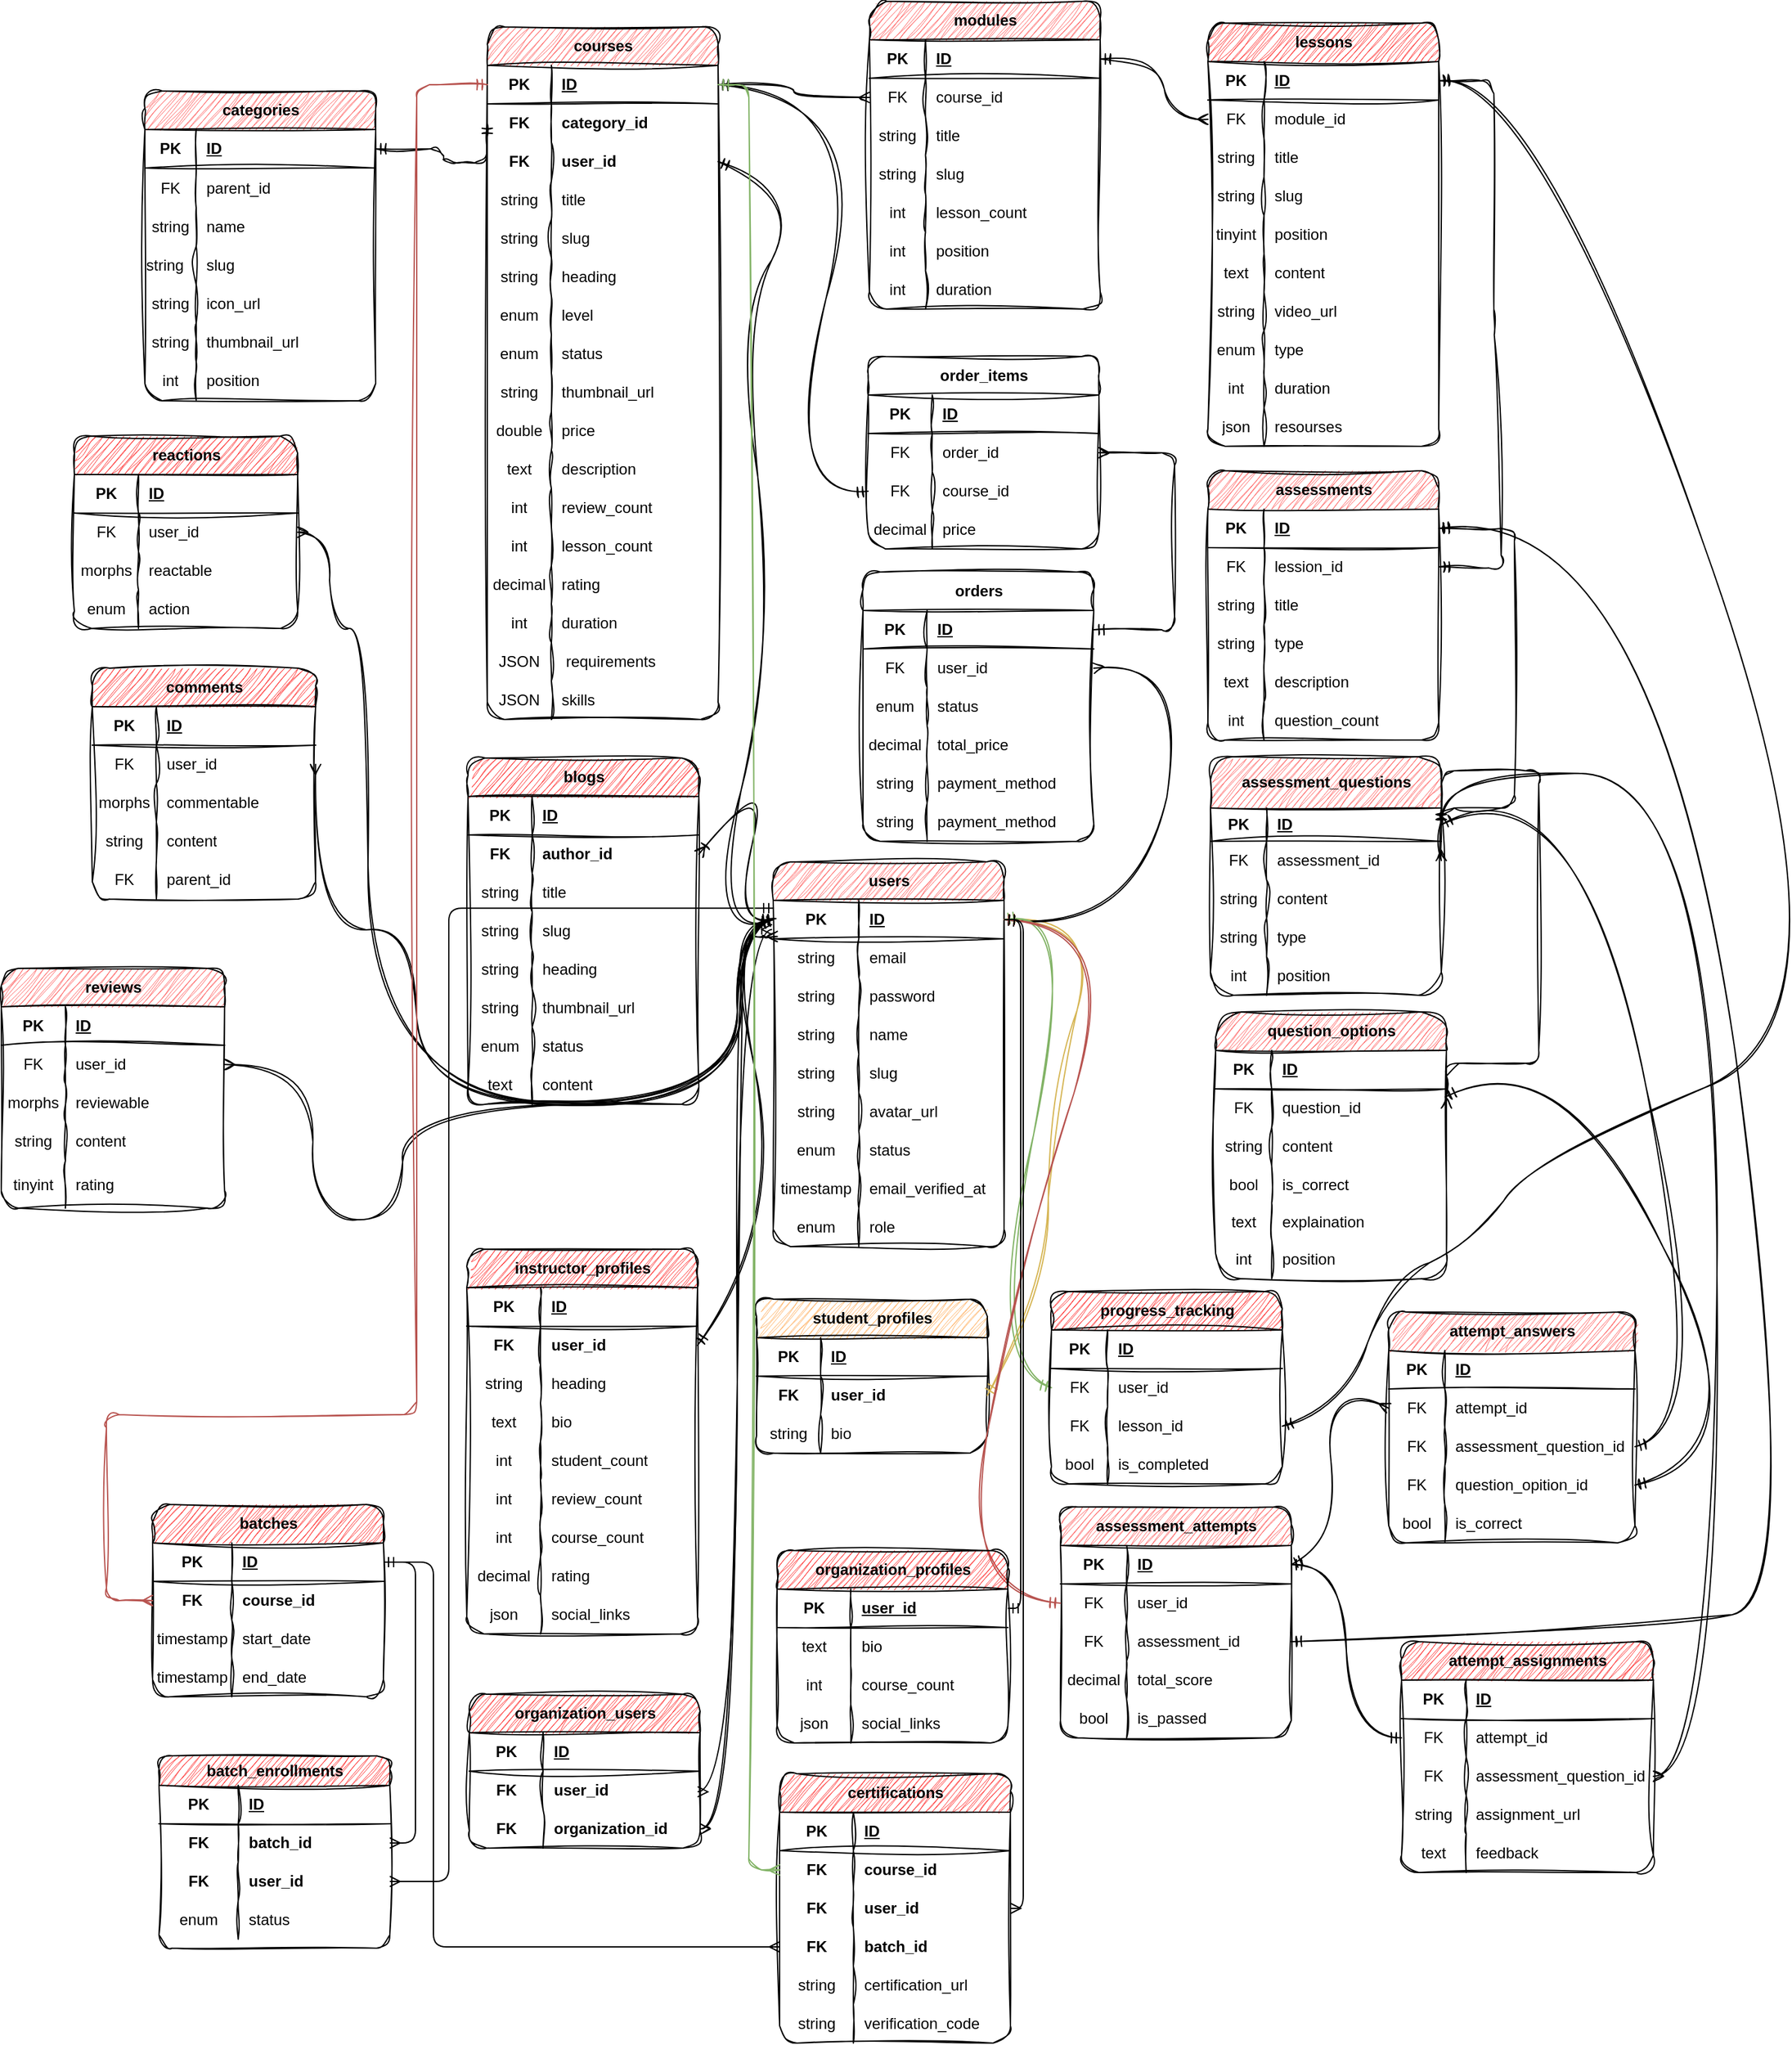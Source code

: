 <mxfile>
    <diagram name="Page-1" id="8sfBj6-S8ZMIWOvM_0YO">
        <mxGraphModel dx="1149" dy="1332" grid="0" gridSize="10" guides="0" tooltips="1" connect="1" arrows="1" fold="1" page="0" pageScale="1" pageWidth="1169" pageHeight="827" background="#FFFFFF" math="0" shadow="0" adaptiveColors="auto">
            <root>
                <mxCell id="0"/>
                <mxCell id="1" parent="0"/>
                <mxCell id="EZoAA0Dr4uuHr_kl8JKa-21" value="instructor_profiles" style="shape=table;startSize=30;container=1;collapsible=1;childLayout=tableLayout;fixedRows=1;rowLines=0;fontStyle=1;align=center;resizeLast=1;html=1;sketch=1;curveFitting=1;jiggle=2;rounded=1;shadow=0;fillColor=#FF3333;" parent="1" vertex="1">
                    <mxGeometry x="223" y="377" width="180" height="300" as="geometry">
                        <mxRectangle x="466" y="-6" width="134" height="30" as="alternateBounds"/>
                    </mxGeometry>
                </mxCell>
                <mxCell id="EZoAA0Dr4uuHr_kl8JKa-22" value="" style="shape=tableRow;horizontal=0;startSize=0;swimlaneHead=0;swimlaneBody=0;fillColor=none;collapsible=0;dropTarget=0;points=[[0,0.5],[1,0.5]];portConstraint=eastwest;top=0;left=0;right=0;bottom=1;sketch=1;curveFitting=1;jiggle=2;rounded=1;shadow=0;" parent="EZoAA0Dr4uuHr_kl8JKa-21" vertex="1">
                    <mxGeometry y="30" width="180" height="30" as="geometry"/>
                </mxCell>
                <mxCell id="EZoAA0Dr4uuHr_kl8JKa-23" value="PK" style="shape=partialRectangle;connectable=0;fillColor=none;top=0;left=0;bottom=0;right=0;fontStyle=1;overflow=hidden;whiteSpace=wrap;html=1;sketch=1;curveFitting=1;jiggle=2;rounded=1;shadow=0;" parent="EZoAA0Dr4uuHr_kl8JKa-22" vertex="1">
                    <mxGeometry width="57.509" height="30" as="geometry">
                        <mxRectangle width="57.509" height="30" as="alternateBounds"/>
                    </mxGeometry>
                </mxCell>
                <mxCell id="EZoAA0Dr4uuHr_kl8JKa-24" value="ID" style="shape=partialRectangle;connectable=0;fillColor=none;top=0;left=0;bottom=0;right=0;align=left;spacingLeft=6;fontStyle=5;overflow=hidden;whiteSpace=wrap;html=1;sketch=1;curveFitting=1;jiggle=2;rounded=1;shadow=0;" parent="EZoAA0Dr4uuHr_kl8JKa-22" vertex="1">
                    <mxGeometry x="57.509" width="122.491" height="30" as="geometry">
                        <mxRectangle width="122.491" height="30" as="alternateBounds"/>
                    </mxGeometry>
                </mxCell>
                <mxCell id="EZoAA0Dr4uuHr_kl8JKa-43" style="shape=tableRow;horizontal=0;startSize=0;swimlaneHead=0;swimlaneBody=0;fillColor=none;collapsible=0;dropTarget=0;points=[[0,0.5],[1,0.5]];portConstraint=eastwest;top=0;left=0;right=0;bottom=0;sketch=1;curveFitting=1;jiggle=2;rounded=1;shadow=0;" parent="EZoAA0Dr4uuHr_kl8JKa-21" vertex="1">
                    <mxGeometry y="60" width="180" height="30" as="geometry"/>
                </mxCell>
                <mxCell id="EZoAA0Dr4uuHr_kl8JKa-44" value="FK" style="shape=partialRectangle;connectable=0;fillColor=none;top=0;left=0;bottom=0;right=0;editable=1;overflow=hidden;whiteSpace=wrap;html=1;align=center;sketch=1;curveFitting=1;jiggle=2;rounded=1;shadow=0;fontStyle=1" parent="EZoAA0Dr4uuHr_kl8JKa-43" vertex="1">
                    <mxGeometry width="57.509" height="30" as="geometry">
                        <mxRectangle width="57.509" height="30" as="alternateBounds"/>
                    </mxGeometry>
                </mxCell>
                <mxCell id="EZoAA0Dr4uuHr_kl8JKa-45" value="user_id" style="shape=partialRectangle;connectable=0;fillColor=none;top=0;left=0;bottom=0;right=0;align=left;spacingLeft=6;overflow=hidden;whiteSpace=wrap;html=1;sketch=1;curveFitting=1;jiggle=2;rounded=1;shadow=0;fontStyle=1" parent="EZoAA0Dr4uuHr_kl8JKa-43" vertex="1">
                    <mxGeometry x="57.509" width="122.491" height="30" as="geometry">
                        <mxRectangle width="122.491" height="30" as="alternateBounds"/>
                    </mxGeometry>
                </mxCell>
                <mxCell id="EZoAA0Dr4uuHr_kl8JKa-25" value="" style="shape=tableRow;horizontal=0;startSize=0;swimlaneHead=0;swimlaneBody=0;fillColor=none;collapsible=0;dropTarget=0;points=[[0,0.5],[1,0.5]];portConstraint=eastwest;top=0;left=0;right=0;bottom=0;sketch=1;curveFitting=1;jiggle=2;rounded=1;shadow=0;" parent="EZoAA0Dr4uuHr_kl8JKa-21" vertex="1">
                    <mxGeometry y="90" width="180" height="30" as="geometry"/>
                </mxCell>
                <mxCell id="EZoAA0Dr4uuHr_kl8JKa-26" value="string" style="shape=partialRectangle;connectable=0;fillColor=none;top=0;left=0;bottom=0;right=0;editable=1;overflow=hidden;whiteSpace=wrap;html=1;align=center;sketch=1;curveFitting=1;jiggle=2;rounded=1;shadow=0;" parent="EZoAA0Dr4uuHr_kl8JKa-25" vertex="1">
                    <mxGeometry width="57.509" height="30" as="geometry">
                        <mxRectangle width="57.509" height="30" as="alternateBounds"/>
                    </mxGeometry>
                </mxCell>
                <mxCell id="EZoAA0Dr4uuHr_kl8JKa-27" value="heading" style="shape=partialRectangle;connectable=0;fillColor=none;top=0;left=0;bottom=0;right=0;align=left;spacingLeft=6;overflow=hidden;whiteSpace=wrap;html=1;sketch=1;curveFitting=1;jiggle=2;rounded=1;shadow=0;" parent="EZoAA0Dr4uuHr_kl8JKa-25" vertex="1">
                    <mxGeometry x="57.509" width="122.491" height="30" as="geometry">
                        <mxRectangle width="122.491" height="30" as="alternateBounds"/>
                    </mxGeometry>
                </mxCell>
                <mxCell id="EZoAA0Dr4uuHr_kl8JKa-40" style="shape=tableRow;horizontal=0;startSize=0;swimlaneHead=0;swimlaneBody=0;fillColor=none;collapsible=0;dropTarget=0;points=[[0,0.5],[1,0.5]];portConstraint=eastwest;top=0;left=0;right=0;bottom=0;sketch=1;curveFitting=1;jiggle=2;rounded=1;shadow=0;" parent="EZoAA0Dr4uuHr_kl8JKa-21" vertex="1">
                    <mxGeometry y="120" width="180" height="30" as="geometry"/>
                </mxCell>
                <mxCell id="EZoAA0Dr4uuHr_kl8JKa-41" value="text" style="shape=partialRectangle;connectable=0;fillColor=none;top=0;left=0;bottom=0;right=0;editable=1;overflow=hidden;whiteSpace=wrap;html=1;align=center;sketch=1;curveFitting=1;jiggle=2;rounded=1;shadow=0;" parent="EZoAA0Dr4uuHr_kl8JKa-40" vertex="1">
                    <mxGeometry width="57.509" height="30" as="geometry">
                        <mxRectangle width="57.509" height="30" as="alternateBounds"/>
                    </mxGeometry>
                </mxCell>
                <mxCell id="EZoAA0Dr4uuHr_kl8JKa-42" value="bio" style="shape=partialRectangle;connectable=0;fillColor=none;top=0;left=0;bottom=0;right=0;align=left;spacingLeft=6;overflow=hidden;whiteSpace=wrap;html=1;sketch=1;curveFitting=1;jiggle=2;rounded=1;shadow=0;" parent="EZoAA0Dr4uuHr_kl8JKa-40" vertex="1">
                    <mxGeometry x="57.509" width="122.491" height="30" as="geometry">
                        <mxRectangle width="122.491" height="30" as="alternateBounds"/>
                    </mxGeometry>
                </mxCell>
                <mxCell id="EZoAA0Dr4uuHr_kl8JKa-31" value="" style="shape=tableRow;horizontal=0;startSize=0;swimlaneHead=0;swimlaneBody=0;fillColor=none;collapsible=0;dropTarget=0;points=[[0,0.5],[1,0.5]];portConstraint=eastwest;top=0;left=0;right=0;bottom=0;sketch=1;curveFitting=1;jiggle=2;rounded=1;shadow=0;" parent="EZoAA0Dr4uuHr_kl8JKa-21" vertex="1">
                    <mxGeometry y="150" width="180" height="30" as="geometry"/>
                </mxCell>
                <mxCell id="EZoAA0Dr4uuHr_kl8JKa-32" value="int" style="shape=partialRectangle;connectable=0;fillColor=none;top=0;left=0;bottom=0;right=0;editable=1;overflow=hidden;whiteSpace=wrap;html=1;sketch=1;curveFitting=1;jiggle=2;rounded=1;shadow=0;" parent="EZoAA0Dr4uuHr_kl8JKa-31" vertex="1">
                    <mxGeometry width="57.509" height="30" as="geometry">
                        <mxRectangle width="57.509" height="30" as="alternateBounds"/>
                    </mxGeometry>
                </mxCell>
                <mxCell id="EZoAA0Dr4uuHr_kl8JKa-33" value="student_count" style="shape=partialRectangle;connectable=0;fillColor=none;top=0;left=0;bottom=0;right=0;align=left;spacingLeft=6;overflow=hidden;whiteSpace=wrap;html=1;sketch=1;curveFitting=1;jiggle=2;rounded=1;shadow=0;" parent="EZoAA0Dr4uuHr_kl8JKa-31" vertex="1">
                    <mxGeometry x="57.509" width="122.491" height="30" as="geometry">
                        <mxRectangle width="122.491" height="30" as="alternateBounds"/>
                    </mxGeometry>
                </mxCell>
                <mxCell id="EZoAA0Dr4uuHr_kl8JKa-34" style="shape=tableRow;horizontal=0;startSize=0;swimlaneHead=0;swimlaneBody=0;fillColor=none;collapsible=0;dropTarget=0;points=[[0,0.5],[1,0.5]];portConstraint=eastwest;top=0;left=0;right=0;bottom=0;sketch=1;curveFitting=1;jiggle=2;rounded=1;shadow=0;" parent="EZoAA0Dr4uuHr_kl8JKa-21" vertex="1">
                    <mxGeometry y="180" width="180" height="30" as="geometry"/>
                </mxCell>
                <mxCell id="EZoAA0Dr4uuHr_kl8JKa-35" value="int" style="shape=partialRectangle;connectable=0;fillColor=none;top=0;left=0;bottom=0;right=0;editable=1;overflow=hidden;whiteSpace=wrap;html=1;sketch=1;curveFitting=1;jiggle=2;rounded=1;shadow=0;" parent="EZoAA0Dr4uuHr_kl8JKa-34" vertex="1">
                    <mxGeometry width="57.509" height="30" as="geometry">
                        <mxRectangle width="57.509" height="30" as="alternateBounds"/>
                    </mxGeometry>
                </mxCell>
                <mxCell id="EZoAA0Dr4uuHr_kl8JKa-36" value="review_count" style="shape=partialRectangle;connectable=0;fillColor=none;top=0;left=0;bottom=0;right=0;align=left;spacingLeft=6;overflow=hidden;whiteSpace=wrap;html=1;sketch=1;curveFitting=1;jiggle=2;rounded=1;shadow=0;" parent="EZoAA0Dr4uuHr_kl8JKa-34" vertex="1">
                    <mxGeometry x="57.509" width="122.491" height="30" as="geometry">
                        <mxRectangle width="122.491" height="30" as="alternateBounds"/>
                    </mxGeometry>
                </mxCell>
                <mxCell id="426" style="shape=tableRow;horizontal=0;startSize=0;swimlaneHead=0;swimlaneBody=0;fillColor=none;collapsible=0;dropTarget=0;points=[[0,0.5],[1,0.5]];portConstraint=eastwest;top=0;left=0;right=0;bottom=0;sketch=1;curveFitting=1;jiggle=2;rounded=1;shadow=0;" parent="EZoAA0Dr4uuHr_kl8JKa-21" vertex="1">
                    <mxGeometry y="210" width="180" height="30" as="geometry"/>
                </mxCell>
                <mxCell id="427" value="int" style="shape=partialRectangle;connectable=0;fillColor=none;top=0;left=0;bottom=0;right=0;editable=1;overflow=hidden;whiteSpace=wrap;html=1;sketch=1;curveFitting=1;jiggle=2;rounded=1;shadow=0;" parent="426" vertex="1">
                    <mxGeometry width="57.509" height="30" as="geometry">
                        <mxRectangle width="57.509" height="30" as="alternateBounds"/>
                    </mxGeometry>
                </mxCell>
                <mxCell id="428" value="course_count" style="shape=partialRectangle;connectable=0;fillColor=none;top=0;left=0;bottom=0;right=0;align=left;spacingLeft=6;overflow=hidden;whiteSpace=wrap;html=1;sketch=1;curveFitting=1;jiggle=2;rounded=1;shadow=0;" parent="426" vertex="1">
                    <mxGeometry x="57.509" width="122.491" height="30" as="geometry">
                        <mxRectangle width="122.491" height="30" as="alternateBounds"/>
                    </mxGeometry>
                </mxCell>
                <mxCell id="EZoAA0Dr4uuHr_kl8JKa-37" style="shape=tableRow;horizontal=0;startSize=0;swimlaneHead=0;swimlaneBody=0;fillColor=none;collapsible=0;dropTarget=0;points=[[0,0.5],[1,0.5]];portConstraint=eastwest;top=0;left=0;right=0;bottom=0;sketch=1;curveFitting=1;jiggle=2;rounded=1;shadow=0;" parent="EZoAA0Dr4uuHr_kl8JKa-21" vertex="1">
                    <mxGeometry y="240" width="180" height="30" as="geometry"/>
                </mxCell>
                <mxCell id="EZoAA0Dr4uuHr_kl8JKa-38" value="decimal" style="shape=partialRectangle;connectable=0;fillColor=none;top=0;left=0;bottom=0;right=0;editable=1;overflow=hidden;whiteSpace=wrap;html=1;sketch=1;curveFitting=1;jiggle=2;rounded=1;shadow=0;" parent="EZoAA0Dr4uuHr_kl8JKa-37" vertex="1">
                    <mxGeometry width="57.509" height="30" as="geometry">
                        <mxRectangle width="57.509" height="30" as="alternateBounds"/>
                    </mxGeometry>
                </mxCell>
                <mxCell id="EZoAA0Dr4uuHr_kl8JKa-39" value="rating" style="shape=partialRectangle;connectable=0;fillColor=none;top=0;left=0;bottom=0;right=0;align=left;spacingLeft=6;overflow=hidden;whiteSpace=wrap;html=1;sketch=1;curveFitting=1;jiggle=2;rounded=1;shadow=0;" parent="EZoAA0Dr4uuHr_kl8JKa-37" vertex="1">
                    <mxGeometry x="57.509" width="122.491" height="30" as="geometry">
                        <mxRectangle width="122.491" height="30" as="alternateBounds"/>
                    </mxGeometry>
                </mxCell>
                <mxCell id="EZoAA0Dr4uuHr_kl8JKa-46" style="shape=tableRow;horizontal=0;startSize=0;swimlaneHead=0;swimlaneBody=0;fillColor=none;collapsible=0;dropTarget=0;points=[[0,0.5],[1,0.5]];portConstraint=eastwest;top=0;left=0;right=0;bottom=0;sketch=1;curveFitting=1;jiggle=2;rounded=1;shadow=0;" parent="EZoAA0Dr4uuHr_kl8JKa-21" vertex="1">
                    <mxGeometry y="270" width="180" height="30" as="geometry"/>
                </mxCell>
                <mxCell id="EZoAA0Dr4uuHr_kl8JKa-47" value="json" style="shape=partialRectangle;connectable=0;fillColor=none;top=0;left=0;bottom=0;right=0;editable=1;overflow=hidden;whiteSpace=wrap;html=1;sketch=1;curveFitting=1;jiggle=2;rounded=1;shadow=0;" parent="EZoAA0Dr4uuHr_kl8JKa-46" vertex="1">
                    <mxGeometry width="57.509" height="30" as="geometry">
                        <mxRectangle width="57.509" height="30" as="alternateBounds"/>
                    </mxGeometry>
                </mxCell>
                <mxCell id="EZoAA0Dr4uuHr_kl8JKa-48" value="social_links" style="shape=partialRectangle;connectable=0;fillColor=none;top=0;left=0;bottom=0;right=0;align=left;spacingLeft=6;overflow=hidden;whiteSpace=wrap;html=1;sketch=1;curveFitting=1;jiggle=2;rounded=1;shadow=0;" parent="EZoAA0Dr4uuHr_kl8JKa-46" vertex="1">
                    <mxGeometry x="57.509" width="122.491" height="30" as="geometry">
                        <mxRectangle width="122.491" height="30" as="alternateBounds"/>
                    </mxGeometry>
                </mxCell>
                <mxCell id="mHdAhCwSUMCvp98cK4Jd-3" value="courses" style="shape=table;startSize=30;container=1;collapsible=1;childLayout=tableLayout;fixedRows=1;rowLines=0;fontStyle=1;align=center;resizeLast=1;html=1;sketch=1;curveFitting=1;jiggle=2;rounded=1;shadow=0;fillColor=#FF6666;" parent="1" vertex="1">
                    <mxGeometry x="239" y="-576" width="180" height="540" as="geometry">
                        <mxRectangle x="285" y="-490" width="81" height="30" as="alternateBounds"/>
                    </mxGeometry>
                </mxCell>
                <mxCell id="mHdAhCwSUMCvp98cK4Jd-4" value="" style="shape=tableRow;horizontal=0;startSize=0;swimlaneHead=0;swimlaneBody=0;fillColor=none;collapsible=0;dropTarget=0;points=[[0,0.5],[1,0.5]];portConstraint=eastwest;top=0;left=0;right=0;bottom=1;sketch=1;curveFitting=1;jiggle=2;rounded=1;shadow=0;" parent="mHdAhCwSUMCvp98cK4Jd-3" vertex="1">
                    <mxGeometry y="30" width="180" height="30" as="geometry"/>
                </mxCell>
                <mxCell id="mHdAhCwSUMCvp98cK4Jd-5" value="PK" style="shape=partialRectangle;connectable=0;fillColor=none;top=0;left=0;bottom=0;right=0;fontStyle=1;overflow=hidden;whiteSpace=wrap;html=1;sketch=1;curveFitting=1;jiggle=2;rounded=1;shadow=0;" parent="mHdAhCwSUMCvp98cK4Jd-4" vertex="1">
                    <mxGeometry width="50" height="30" as="geometry">
                        <mxRectangle width="50" height="30" as="alternateBounds"/>
                    </mxGeometry>
                </mxCell>
                <mxCell id="mHdAhCwSUMCvp98cK4Jd-6" value="ID" style="shape=partialRectangle;connectable=0;fillColor=none;top=0;left=0;bottom=0;right=0;align=left;spacingLeft=6;fontStyle=5;overflow=hidden;whiteSpace=wrap;html=1;sketch=1;curveFitting=1;jiggle=2;rounded=1;shadow=0;" parent="mHdAhCwSUMCvp98cK4Jd-4" vertex="1">
                    <mxGeometry x="50" width="130" height="30" as="geometry">
                        <mxRectangle width="130" height="30" as="alternateBounds"/>
                    </mxGeometry>
                </mxCell>
                <mxCell id="mHdAhCwSUMCvp98cK4Jd-7" style="shape=tableRow;horizontal=0;startSize=0;swimlaneHead=0;swimlaneBody=0;fillColor=none;collapsible=0;dropTarget=0;points=[[0,0.5],[1,0.5]];portConstraint=eastwest;top=0;left=0;right=0;bottom=0;sketch=1;curveFitting=1;jiggle=2;rounded=1;shadow=0;" parent="mHdAhCwSUMCvp98cK4Jd-3" vertex="1">
                    <mxGeometry y="60" width="180" height="30" as="geometry"/>
                </mxCell>
                <mxCell id="mHdAhCwSUMCvp98cK4Jd-8" value="FK" style="shape=partialRectangle;connectable=0;fillColor=none;top=0;left=0;bottom=0;right=0;editable=1;overflow=hidden;whiteSpace=wrap;html=1;align=center;sketch=1;curveFitting=1;jiggle=2;rounded=1;shadow=0;fontStyle=1" parent="mHdAhCwSUMCvp98cK4Jd-7" vertex="1">
                    <mxGeometry width="50" height="30" as="geometry">
                        <mxRectangle width="50" height="30" as="alternateBounds"/>
                    </mxGeometry>
                </mxCell>
                <mxCell id="mHdAhCwSUMCvp98cK4Jd-9" value="category_id" style="shape=partialRectangle;connectable=0;fillColor=none;top=0;left=0;bottom=0;right=0;align=left;spacingLeft=6;overflow=hidden;whiteSpace=wrap;html=1;sketch=1;curveFitting=1;jiggle=2;rounded=1;shadow=0;fontStyle=1" parent="mHdAhCwSUMCvp98cK4Jd-7" vertex="1">
                    <mxGeometry x="50" width="130" height="30" as="geometry">
                        <mxRectangle width="130" height="30" as="alternateBounds"/>
                    </mxGeometry>
                </mxCell>
                <mxCell id="4" style="shape=tableRow;horizontal=0;startSize=0;swimlaneHead=0;swimlaneBody=0;fillColor=none;collapsible=0;dropTarget=0;points=[[0,0.5],[1,0.5]];portConstraint=eastwest;top=0;left=0;right=0;bottom=0;sketch=1;curveFitting=1;jiggle=2;rounded=1;shadow=0;" parent="mHdAhCwSUMCvp98cK4Jd-3" vertex="1">
                    <mxGeometry y="90" width="180" height="30" as="geometry"/>
                </mxCell>
                <mxCell id="5" value="FK" style="shape=partialRectangle;connectable=0;fillColor=none;top=0;left=0;bottom=0;right=0;editable=1;overflow=hidden;whiteSpace=wrap;html=1;align=center;sketch=1;curveFitting=1;jiggle=2;rounded=1;shadow=0;fontStyle=1" parent="4" vertex="1">
                    <mxGeometry width="50" height="30" as="geometry">
                        <mxRectangle width="50" height="30" as="alternateBounds"/>
                    </mxGeometry>
                </mxCell>
                <mxCell id="6" value="user_id" style="shape=partialRectangle;connectable=0;fillColor=none;top=0;left=0;bottom=0;right=0;align=left;spacingLeft=6;overflow=hidden;whiteSpace=wrap;html=1;sketch=1;curveFitting=1;jiggle=2;rounded=1;shadow=0;fontStyle=1" parent="4" vertex="1">
                    <mxGeometry x="50" width="130" height="30" as="geometry">
                        <mxRectangle width="130" height="30" as="alternateBounds"/>
                    </mxGeometry>
                </mxCell>
                <mxCell id="40" style="shape=tableRow;horizontal=0;startSize=0;swimlaneHead=0;swimlaneBody=0;fillColor=none;collapsible=0;dropTarget=0;points=[[0,0.5],[1,0.5]];portConstraint=eastwest;top=0;left=0;right=0;bottom=0;sketch=1;curveFitting=1;jiggle=2;rounded=1;shadow=0;" parent="mHdAhCwSUMCvp98cK4Jd-3" vertex="1">
                    <mxGeometry y="120" width="180" height="30" as="geometry"/>
                </mxCell>
                <mxCell id="41" value="string" style="shape=partialRectangle;connectable=0;fillColor=none;top=0;left=0;bottom=0;right=0;editable=1;overflow=hidden;whiteSpace=wrap;html=1;align=center;sketch=1;curveFitting=1;jiggle=2;rounded=1;shadow=0;" parent="40" vertex="1">
                    <mxGeometry width="50" height="30" as="geometry">
                        <mxRectangle width="50" height="30" as="alternateBounds"/>
                    </mxGeometry>
                </mxCell>
                <mxCell id="42" value="title" style="shape=partialRectangle;connectable=0;fillColor=none;top=0;left=0;bottom=0;right=0;align=left;spacingLeft=6;overflow=hidden;whiteSpace=wrap;html=1;sketch=1;curveFitting=1;jiggle=2;rounded=1;shadow=0;" parent="40" vertex="1">
                    <mxGeometry x="50" width="130" height="30" as="geometry">
                        <mxRectangle width="130" height="30" as="alternateBounds"/>
                    </mxGeometry>
                </mxCell>
                <mxCell id="37" style="shape=tableRow;horizontal=0;startSize=0;swimlaneHead=0;swimlaneBody=0;fillColor=none;collapsible=0;dropTarget=0;points=[[0,0.5],[1,0.5]];portConstraint=eastwest;top=0;left=0;right=0;bottom=0;sketch=1;curveFitting=1;jiggle=2;rounded=1;shadow=0;" parent="mHdAhCwSUMCvp98cK4Jd-3" vertex="1">
                    <mxGeometry y="150" width="180" height="30" as="geometry"/>
                </mxCell>
                <mxCell id="38" value="string" style="shape=partialRectangle;connectable=0;fillColor=none;top=0;left=0;bottom=0;right=0;editable=1;overflow=hidden;whiteSpace=wrap;html=1;align=center;sketch=1;curveFitting=1;jiggle=2;rounded=1;shadow=0;" parent="37" vertex="1">
                    <mxGeometry width="50" height="30" as="geometry">
                        <mxRectangle width="50" height="30" as="alternateBounds"/>
                    </mxGeometry>
                </mxCell>
                <mxCell id="39" value="slug" style="shape=partialRectangle;connectable=0;fillColor=none;top=0;left=0;bottom=0;right=0;align=left;spacingLeft=6;overflow=hidden;whiteSpace=wrap;html=1;sketch=1;curveFitting=1;jiggle=2;rounded=1;shadow=0;" parent="37" vertex="1">
                    <mxGeometry x="50" width="130" height="30" as="geometry">
                        <mxRectangle width="130" height="30" as="alternateBounds"/>
                    </mxGeometry>
                </mxCell>
                <mxCell id="mHdAhCwSUMCvp98cK4Jd-10" value="" style="shape=tableRow;horizontal=0;startSize=0;swimlaneHead=0;swimlaneBody=0;fillColor=none;collapsible=0;dropTarget=0;points=[[0,0.5],[1,0.5]];portConstraint=eastwest;top=0;left=0;right=0;bottom=0;sketch=1;curveFitting=1;jiggle=2;rounded=1;shadow=0;" parent="mHdAhCwSUMCvp98cK4Jd-3" vertex="1">
                    <mxGeometry y="180" width="180" height="30" as="geometry"/>
                </mxCell>
                <mxCell id="mHdAhCwSUMCvp98cK4Jd-11" value="string" style="shape=partialRectangle;connectable=0;fillColor=none;top=0;left=0;bottom=0;right=0;editable=1;overflow=hidden;whiteSpace=wrap;html=1;align=center;sketch=1;curveFitting=1;jiggle=2;rounded=1;shadow=0;" parent="mHdAhCwSUMCvp98cK4Jd-10" vertex="1">
                    <mxGeometry width="50" height="30" as="geometry">
                        <mxRectangle width="50" height="30" as="alternateBounds"/>
                    </mxGeometry>
                </mxCell>
                <mxCell id="mHdAhCwSUMCvp98cK4Jd-12" value="heading" style="shape=partialRectangle;connectable=0;fillColor=none;top=0;left=0;bottom=0;right=0;align=left;spacingLeft=6;overflow=hidden;whiteSpace=wrap;html=1;sketch=1;curveFitting=1;jiggle=2;rounded=1;shadow=0;" parent="mHdAhCwSUMCvp98cK4Jd-10" vertex="1">
                    <mxGeometry x="50" width="130" height="30" as="geometry">
                        <mxRectangle width="130" height="30" as="alternateBounds"/>
                    </mxGeometry>
                </mxCell>
                <mxCell id="mHdAhCwSUMCvp98cK4Jd-19" value="" style="shape=tableRow;horizontal=0;startSize=0;swimlaneHead=0;swimlaneBody=0;fillColor=none;collapsible=0;dropTarget=0;points=[[0,0.5],[1,0.5]];portConstraint=eastwest;top=0;left=0;right=0;bottom=0;sketch=1;curveFitting=1;jiggle=2;rounded=1;shadow=0;" parent="mHdAhCwSUMCvp98cK4Jd-3" vertex="1">
                    <mxGeometry y="210" width="180" height="30" as="geometry"/>
                </mxCell>
                <mxCell id="mHdAhCwSUMCvp98cK4Jd-20" value="enum" style="shape=partialRectangle;connectable=0;fillColor=none;top=0;left=0;bottom=0;right=0;editable=1;overflow=hidden;whiteSpace=wrap;html=1;sketch=1;curveFitting=1;jiggle=2;rounded=1;shadow=0;" parent="mHdAhCwSUMCvp98cK4Jd-19" vertex="1">
                    <mxGeometry width="50" height="30" as="geometry">
                        <mxRectangle width="50" height="30" as="alternateBounds"/>
                    </mxGeometry>
                </mxCell>
                <mxCell id="mHdAhCwSUMCvp98cK4Jd-21" value="level" style="shape=partialRectangle;connectable=0;fillColor=none;top=0;left=0;bottom=0;right=0;align=left;spacingLeft=6;overflow=hidden;whiteSpace=wrap;html=1;sketch=1;curveFitting=1;jiggle=2;rounded=1;shadow=0;" parent="mHdAhCwSUMCvp98cK4Jd-19" vertex="1">
                    <mxGeometry x="50" width="130" height="30" as="geometry">
                        <mxRectangle width="130" height="30" as="alternateBounds"/>
                    </mxGeometry>
                </mxCell>
                <mxCell id="512" style="shape=tableRow;horizontal=0;startSize=0;swimlaneHead=0;swimlaneBody=0;fillColor=none;collapsible=0;dropTarget=0;points=[[0,0.5],[1,0.5]];portConstraint=eastwest;top=0;left=0;right=0;bottom=0;sketch=1;curveFitting=1;jiggle=2;rounded=1;shadow=0;" parent="mHdAhCwSUMCvp98cK4Jd-3" vertex="1">
                    <mxGeometry y="240" width="180" height="30" as="geometry"/>
                </mxCell>
                <mxCell id="513" value="enum" style="shape=partialRectangle;connectable=0;fillColor=none;top=0;left=0;bottom=0;right=0;editable=1;overflow=hidden;whiteSpace=wrap;html=1;sketch=1;curveFitting=1;jiggle=2;rounded=1;shadow=0;" parent="512" vertex="1">
                    <mxGeometry width="50" height="30" as="geometry">
                        <mxRectangle width="50" height="30" as="alternateBounds"/>
                    </mxGeometry>
                </mxCell>
                <mxCell id="514" value="status" style="shape=partialRectangle;connectable=0;fillColor=none;top=0;left=0;bottom=0;right=0;align=left;spacingLeft=6;overflow=hidden;whiteSpace=wrap;html=1;sketch=1;curveFitting=1;jiggle=2;rounded=1;shadow=0;" parent="512" vertex="1">
                    <mxGeometry x="50" width="130" height="30" as="geometry">
                        <mxRectangle width="130" height="30" as="alternateBounds"/>
                    </mxGeometry>
                </mxCell>
                <mxCell id="8" style="shape=tableRow;horizontal=0;startSize=0;swimlaneHead=0;swimlaneBody=0;fillColor=none;collapsible=0;dropTarget=0;points=[[0,0.5],[1,0.5]];portConstraint=eastwest;top=0;left=0;right=0;bottom=0;sketch=1;curveFitting=1;jiggle=2;rounded=1;shadow=0;" parent="mHdAhCwSUMCvp98cK4Jd-3" vertex="1">
                    <mxGeometry y="270" width="180" height="30" as="geometry"/>
                </mxCell>
                <mxCell id="9" value="string" style="shape=partialRectangle;connectable=0;fillColor=none;top=0;left=0;bottom=0;right=0;editable=1;overflow=hidden;whiteSpace=wrap;html=1;sketch=1;curveFitting=1;jiggle=2;rounded=1;shadow=0;" parent="8" vertex="1">
                    <mxGeometry width="50" height="30" as="geometry">
                        <mxRectangle width="50" height="30" as="alternateBounds"/>
                    </mxGeometry>
                </mxCell>
                <mxCell id="10" value="thumbnail_url" style="shape=partialRectangle;connectable=0;fillColor=none;top=0;left=0;bottom=0;right=0;align=left;spacingLeft=6;overflow=hidden;whiteSpace=wrap;html=1;sketch=1;curveFitting=1;jiggle=2;rounded=1;shadow=0;" parent="8" vertex="1">
                    <mxGeometry x="50" width="130" height="30" as="geometry">
                        <mxRectangle width="130" height="30" as="alternateBounds"/>
                    </mxGeometry>
                </mxCell>
                <mxCell id="mHdAhCwSUMCvp98cK4Jd-13" style="shape=tableRow;horizontal=0;startSize=0;swimlaneHead=0;swimlaneBody=0;fillColor=none;collapsible=0;dropTarget=0;points=[[0,0.5],[1,0.5]];portConstraint=eastwest;top=0;left=0;right=0;bottom=0;sketch=1;curveFitting=1;jiggle=2;rounded=1;shadow=0;" parent="mHdAhCwSUMCvp98cK4Jd-3" vertex="1">
                    <mxGeometry y="300" width="180" height="30" as="geometry"/>
                </mxCell>
                <mxCell id="mHdAhCwSUMCvp98cK4Jd-14" value="double" style="shape=partialRectangle;connectable=0;fillColor=none;top=0;left=0;bottom=0;right=0;editable=1;overflow=hidden;whiteSpace=wrap;html=1;align=center;sketch=1;curveFitting=1;jiggle=2;rounded=1;shadow=0;" parent="mHdAhCwSUMCvp98cK4Jd-13" vertex="1">
                    <mxGeometry width="50" height="30" as="geometry">
                        <mxRectangle width="50" height="30" as="alternateBounds"/>
                    </mxGeometry>
                </mxCell>
                <mxCell id="mHdAhCwSUMCvp98cK4Jd-15" value="price" style="shape=partialRectangle;connectable=0;fillColor=none;top=0;left=0;bottom=0;right=0;align=left;spacingLeft=6;overflow=hidden;whiteSpace=wrap;html=1;sketch=1;curveFitting=1;jiggle=2;rounded=1;shadow=0;" parent="mHdAhCwSUMCvp98cK4Jd-13" vertex="1">
                    <mxGeometry x="50" width="130" height="30" as="geometry">
                        <mxRectangle width="130" height="30" as="alternateBounds"/>
                    </mxGeometry>
                </mxCell>
                <mxCell id="mHdAhCwSUMCvp98cK4Jd-16" value="" style="shape=tableRow;horizontal=0;startSize=0;swimlaneHead=0;swimlaneBody=0;fillColor=none;collapsible=0;dropTarget=0;points=[[0,0.5],[1,0.5]];portConstraint=eastwest;top=0;left=0;right=0;bottom=0;sketch=1;curveFitting=1;jiggle=2;rounded=1;shadow=0;" parent="mHdAhCwSUMCvp98cK4Jd-3" vertex="1">
                    <mxGeometry y="330" width="180" height="30" as="geometry"/>
                </mxCell>
                <mxCell id="mHdAhCwSUMCvp98cK4Jd-17" value="text" style="shape=partialRectangle;connectable=0;fillColor=none;top=0;left=0;bottom=0;right=0;editable=1;overflow=hidden;whiteSpace=wrap;html=1;sketch=1;curveFitting=1;jiggle=2;rounded=1;shadow=0;" parent="mHdAhCwSUMCvp98cK4Jd-16" vertex="1">
                    <mxGeometry width="50" height="30" as="geometry">
                        <mxRectangle width="50" height="30" as="alternateBounds"/>
                    </mxGeometry>
                </mxCell>
                <mxCell id="mHdAhCwSUMCvp98cK4Jd-18" value="description" style="shape=partialRectangle;connectable=0;fillColor=none;top=0;left=0;bottom=0;right=0;align=left;spacingLeft=6;overflow=hidden;whiteSpace=wrap;html=1;sketch=1;curveFitting=1;jiggle=2;rounded=1;shadow=0;" parent="mHdAhCwSUMCvp98cK4Jd-16" vertex="1">
                    <mxGeometry x="50" width="130" height="30" as="geometry">
                        <mxRectangle width="130" height="30" as="alternateBounds"/>
                    </mxGeometry>
                </mxCell>
                <mxCell id="mHdAhCwSUMCvp98cK4Jd-22" style="shape=tableRow;horizontal=0;startSize=0;swimlaneHead=0;swimlaneBody=0;fillColor=none;collapsible=0;dropTarget=0;points=[[0,0.5],[1,0.5]];portConstraint=eastwest;top=0;left=0;right=0;bottom=0;sketch=1;curveFitting=1;jiggle=2;rounded=1;shadow=0;" parent="mHdAhCwSUMCvp98cK4Jd-3" vertex="1">
                    <mxGeometry y="360" width="180" height="30" as="geometry"/>
                </mxCell>
                <mxCell id="mHdAhCwSUMCvp98cK4Jd-23" value="int" style="shape=partialRectangle;connectable=0;fillColor=none;top=0;left=0;bottom=0;right=0;editable=1;overflow=hidden;whiteSpace=wrap;html=1;sketch=1;curveFitting=1;jiggle=2;rounded=1;shadow=0;" parent="mHdAhCwSUMCvp98cK4Jd-22" vertex="1">
                    <mxGeometry width="50" height="30" as="geometry">
                        <mxRectangle width="50" height="30" as="alternateBounds"/>
                    </mxGeometry>
                </mxCell>
                <mxCell id="mHdAhCwSUMCvp98cK4Jd-24" value="review_count" style="shape=partialRectangle;connectable=0;fillColor=none;top=0;left=0;bottom=0;right=0;align=left;spacingLeft=6;overflow=hidden;whiteSpace=wrap;html=1;sketch=1;curveFitting=1;jiggle=2;rounded=1;shadow=0;" parent="mHdAhCwSUMCvp98cK4Jd-22" vertex="1">
                    <mxGeometry x="50" width="130" height="30" as="geometry">
                        <mxRectangle width="130" height="30" as="alternateBounds"/>
                    </mxGeometry>
                </mxCell>
                <mxCell id="435" style="shape=tableRow;horizontal=0;startSize=0;swimlaneHead=0;swimlaneBody=0;fillColor=none;collapsible=0;dropTarget=0;points=[[0,0.5],[1,0.5]];portConstraint=eastwest;top=0;left=0;right=0;bottom=0;sketch=1;curveFitting=1;jiggle=2;rounded=1;shadow=0;" parent="mHdAhCwSUMCvp98cK4Jd-3" vertex="1">
                    <mxGeometry y="390" width="180" height="30" as="geometry"/>
                </mxCell>
                <mxCell id="436" value="int" style="shape=partialRectangle;connectable=0;fillColor=none;top=0;left=0;bottom=0;right=0;editable=1;overflow=hidden;whiteSpace=wrap;html=1;sketch=1;curveFitting=1;jiggle=2;rounded=1;shadow=0;" parent="435" vertex="1">
                    <mxGeometry width="50" height="30" as="geometry">
                        <mxRectangle width="50" height="30" as="alternateBounds"/>
                    </mxGeometry>
                </mxCell>
                <mxCell id="437" value="lesson_count" style="shape=partialRectangle;connectable=0;fillColor=none;top=0;left=0;bottom=0;right=0;align=left;spacingLeft=6;overflow=hidden;whiteSpace=wrap;html=1;sketch=1;curveFitting=1;jiggle=2;rounded=1;shadow=0;" parent="435" vertex="1">
                    <mxGeometry x="50" width="130" height="30" as="geometry">
                        <mxRectangle width="130" height="30" as="alternateBounds"/>
                    </mxGeometry>
                </mxCell>
                <mxCell id="438" style="shape=tableRow;horizontal=0;startSize=0;swimlaneHead=0;swimlaneBody=0;fillColor=none;collapsible=0;dropTarget=0;points=[[0,0.5],[1,0.5]];portConstraint=eastwest;top=0;left=0;right=0;bottom=0;sketch=1;curveFitting=1;jiggle=2;rounded=1;shadow=0;" parent="mHdAhCwSUMCvp98cK4Jd-3" vertex="1">
                    <mxGeometry y="420" width="180" height="30" as="geometry"/>
                </mxCell>
                <mxCell id="439" value="decimal" style="shape=partialRectangle;connectable=0;fillColor=none;top=0;left=0;bottom=0;right=0;editable=1;overflow=hidden;whiteSpace=wrap;html=1;sketch=1;curveFitting=1;jiggle=2;rounded=1;shadow=0;" parent="438" vertex="1">
                    <mxGeometry width="50" height="30" as="geometry">
                        <mxRectangle width="50" height="30" as="alternateBounds"/>
                    </mxGeometry>
                </mxCell>
                <mxCell id="440" value="rating" style="shape=partialRectangle;connectable=0;fillColor=none;top=0;left=0;bottom=0;right=0;align=left;spacingLeft=6;overflow=hidden;whiteSpace=wrap;html=1;sketch=1;curveFitting=1;jiggle=2;rounded=1;shadow=0;" parent="438" vertex="1">
                    <mxGeometry x="50" width="130" height="30" as="geometry">
                        <mxRectangle width="130" height="30" as="alternateBounds"/>
                    </mxGeometry>
                </mxCell>
                <mxCell id="55" style="shape=tableRow;horizontal=0;startSize=0;swimlaneHead=0;swimlaneBody=0;fillColor=none;collapsible=0;dropTarget=0;points=[[0,0.5],[1,0.5]];portConstraint=eastwest;top=0;left=0;right=0;bottom=0;sketch=1;curveFitting=1;jiggle=2;rounded=1;shadow=0;" parent="mHdAhCwSUMCvp98cK4Jd-3" vertex="1">
                    <mxGeometry y="450" width="180" height="30" as="geometry"/>
                </mxCell>
                <mxCell id="56" value="int" style="shape=partialRectangle;connectable=0;fillColor=none;top=0;left=0;bottom=0;right=0;editable=1;overflow=hidden;whiteSpace=wrap;html=1;sketch=1;curveFitting=1;jiggle=2;rounded=1;shadow=0;" parent="55" vertex="1">
                    <mxGeometry width="50" height="30" as="geometry">
                        <mxRectangle width="50" height="30" as="alternateBounds"/>
                    </mxGeometry>
                </mxCell>
                <mxCell id="57" value="duration" style="shape=partialRectangle;connectable=0;fillColor=none;top=0;left=0;bottom=0;right=0;align=left;spacingLeft=6;overflow=hidden;whiteSpace=wrap;html=1;sketch=1;curveFitting=1;jiggle=2;rounded=1;shadow=0;" parent="55" vertex="1">
                    <mxGeometry x="50" width="130" height="30" as="geometry">
                        <mxRectangle width="130" height="30" as="alternateBounds"/>
                    </mxGeometry>
                </mxCell>
                <mxCell id="mHdAhCwSUMCvp98cK4Jd-25" style="shape=tableRow;horizontal=0;startSize=0;swimlaneHead=0;swimlaneBody=0;fillColor=none;collapsible=0;dropTarget=0;points=[[0,0.5],[1,0.5]];portConstraint=eastwest;top=0;left=0;right=0;bottom=0;sketch=1;curveFitting=1;jiggle=2;rounded=1;shadow=0;" parent="mHdAhCwSUMCvp98cK4Jd-3" vertex="1">
                    <mxGeometry y="480" width="180" height="30" as="geometry"/>
                </mxCell>
                <mxCell id="mHdAhCwSUMCvp98cK4Jd-26" value="JSON" style="shape=partialRectangle;connectable=0;fillColor=none;top=0;left=0;bottom=0;right=0;editable=1;overflow=hidden;whiteSpace=wrap;html=1;sketch=1;curveFitting=1;jiggle=2;rounded=1;shadow=0;" parent="mHdAhCwSUMCvp98cK4Jd-25" vertex="1">
                    <mxGeometry width="50" height="30" as="geometry">
                        <mxRectangle width="50" height="30" as="alternateBounds"/>
                    </mxGeometry>
                </mxCell>
                <mxCell id="mHdAhCwSUMCvp98cK4Jd-27" value="&amp;nbsp;requirements" style="shape=partialRectangle;connectable=0;fillColor=none;top=0;left=0;bottom=0;right=0;align=left;spacingLeft=6;overflow=hidden;whiteSpace=wrap;html=1;sketch=1;curveFitting=1;jiggle=2;rounded=1;shadow=0;" parent="mHdAhCwSUMCvp98cK4Jd-25" vertex="1">
                    <mxGeometry x="50" width="130" height="30" as="geometry">
                        <mxRectangle width="130" height="30" as="alternateBounds"/>
                    </mxGeometry>
                </mxCell>
                <mxCell id="mHdAhCwSUMCvp98cK4Jd-28" style="shape=tableRow;horizontal=0;startSize=0;swimlaneHead=0;swimlaneBody=0;fillColor=none;collapsible=0;dropTarget=0;points=[[0,0.5],[1,0.5]];portConstraint=eastwest;top=0;left=0;right=0;bottom=0;sketch=1;curveFitting=1;jiggle=2;rounded=1;shadow=0;" parent="mHdAhCwSUMCvp98cK4Jd-3" vertex="1">
                    <mxGeometry y="510" width="180" height="30" as="geometry"/>
                </mxCell>
                <mxCell id="mHdAhCwSUMCvp98cK4Jd-29" value="JSON" style="shape=partialRectangle;connectable=0;fillColor=none;top=0;left=0;bottom=0;right=0;editable=1;overflow=hidden;whiteSpace=wrap;html=1;sketch=1;curveFitting=1;jiggle=2;rounded=1;shadow=0;" parent="mHdAhCwSUMCvp98cK4Jd-28" vertex="1">
                    <mxGeometry width="50" height="30" as="geometry">
                        <mxRectangle width="50" height="30" as="alternateBounds"/>
                    </mxGeometry>
                </mxCell>
                <mxCell id="mHdAhCwSUMCvp98cK4Jd-30" value="skills" style="shape=partialRectangle;connectable=0;fillColor=none;top=0;left=0;bottom=0;right=0;align=left;spacingLeft=6;overflow=hidden;whiteSpace=wrap;html=1;sketch=1;curveFitting=1;jiggle=2;rounded=1;shadow=0;" parent="mHdAhCwSUMCvp98cK4Jd-28" vertex="1">
                    <mxGeometry x="50" width="130" height="30" as="geometry">
                        <mxRectangle width="130" height="30" as="alternateBounds"/>
                    </mxGeometry>
                </mxCell>
                <mxCell id="mHdAhCwSUMCvp98cK4Jd-31" value="categories" style="shape=table;startSize=30;container=1;collapsible=1;childLayout=tableLayout;fixedRows=1;rowLines=0;fontStyle=1;align=center;resizeLast=1;html=1;sketch=1;curveFitting=1;jiggle=2;rounded=1;shadow=0;fillColor=#FF6666;" parent="1" vertex="1">
                    <mxGeometry x="-28" y="-526" width="180" height="241.479" as="geometry"/>
                </mxCell>
                <mxCell id="mHdAhCwSUMCvp98cK4Jd-32" value="" style="shape=tableRow;horizontal=0;startSize=0;swimlaneHead=0;swimlaneBody=0;fillColor=none;collapsible=0;dropTarget=0;points=[[0,0.5],[1,0.5]];portConstraint=eastwest;top=0;left=0;right=0;bottom=1;sketch=1;curveFitting=1;jiggle=2;rounded=1;shadow=0;" parent="mHdAhCwSUMCvp98cK4Jd-31" vertex="1">
                    <mxGeometry y="30" width="180" height="30" as="geometry"/>
                </mxCell>
                <mxCell id="mHdAhCwSUMCvp98cK4Jd-33" value="PK" style="shape=partialRectangle;connectable=0;fillColor=none;top=0;left=0;bottom=0;right=0;fontStyle=1;overflow=hidden;whiteSpace=wrap;html=1;sketch=1;curveFitting=1;jiggle=2;rounded=1;shadow=0;" parent="mHdAhCwSUMCvp98cK4Jd-32" vertex="1">
                    <mxGeometry width="40" height="30" as="geometry">
                        <mxRectangle width="40" height="30" as="alternateBounds"/>
                    </mxGeometry>
                </mxCell>
                <mxCell id="mHdAhCwSUMCvp98cK4Jd-34" value="ID" style="shape=partialRectangle;connectable=0;fillColor=none;top=0;left=0;bottom=0;right=0;align=left;spacingLeft=6;fontStyle=5;overflow=hidden;whiteSpace=wrap;html=1;sketch=1;curveFitting=1;jiggle=2;rounded=1;shadow=0;" parent="mHdAhCwSUMCvp98cK4Jd-32" vertex="1">
                    <mxGeometry x="40" width="140" height="30" as="geometry">
                        <mxRectangle width="140" height="30" as="alternateBounds"/>
                    </mxGeometry>
                </mxCell>
                <mxCell id="mHdAhCwSUMCvp98cK4Jd-35" value="" style="shape=tableRow;horizontal=0;startSize=0;swimlaneHead=0;swimlaneBody=0;fillColor=none;collapsible=0;dropTarget=0;points=[[0,0.5],[1,0.5]];portConstraint=eastwest;top=0;left=0;right=0;bottom=0;sketch=1;curveFitting=1;jiggle=2;rounded=1;shadow=0;" parent="mHdAhCwSUMCvp98cK4Jd-31" vertex="1">
                    <mxGeometry y="60" width="180" height="31" as="geometry"/>
                </mxCell>
                <mxCell id="mHdAhCwSUMCvp98cK4Jd-36" value="FK" style="shape=partialRectangle;connectable=0;fillColor=none;top=0;left=0;bottom=0;right=0;editable=1;overflow=hidden;whiteSpace=wrap;html=1;align=center;sketch=1;curveFitting=1;jiggle=2;rounded=1;shadow=0;" parent="mHdAhCwSUMCvp98cK4Jd-35" vertex="1">
                    <mxGeometry width="40" height="31" as="geometry">
                        <mxRectangle width="40" height="31" as="alternateBounds"/>
                    </mxGeometry>
                </mxCell>
                <mxCell id="mHdAhCwSUMCvp98cK4Jd-37" value="parent_id" style="shape=partialRectangle;connectable=0;fillColor=none;top=0;left=0;bottom=0;right=0;align=left;spacingLeft=6;overflow=hidden;whiteSpace=wrap;html=1;sketch=1;curveFitting=1;jiggle=2;rounded=1;shadow=0;" parent="mHdAhCwSUMCvp98cK4Jd-35" vertex="1">
                    <mxGeometry x="40" width="140" height="31" as="geometry">
                        <mxRectangle width="140" height="31" as="alternateBounds"/>
                    </mxGeometry>
                </mxCell>
                <mxCell id="mHdAhCwSUMCvp98cK4Jd-38" value="" style="shape=tableRow;horizontal=0;startSize=0;swimlaneHead=0;swimlaneBody=0;fillColor=none;collapsible=0;dropTarget=0;points=[[0,0.5],[1,0.5]];portConstraint=eastwest;top=0;left=0;right=0;bottom=0;sketch=1;curveFitting=1;jiggle=2;rounded=1;shadow=0;" parent="mHdAhCwSUMCvp98cK4Jd-31" vertex="1">
                    <mxGeometry y="91" width="180" height="30" as="geometry"/>
                </mxCell>
                <mxCell id="mHdAhCwSUMCvp98cK4Jd-39" value="string" style="shape=partialRectangle;connectable=0;fillColor=none;top=0;left=0;bottom=0;right=0;editable=1;overflow=hidden;whiteSpace=wrap;html=1;sketch=1;curveFitting=1;jiggle=2;rounded=1;shadow=0;" parent="mHdAhCwSUMCvp98cK4Jd-38" vertex="1">
                    <mxGeometry width="40" height="30" as="geometry">
                        <mxRectangle width="40" height="30" as="alternateBounds"/>
                    </mxGeometry>
                </mxCell>
                <mxCell id="mHdAhCwSUMCvp98cK4Jd-40" value="name" style="shape=partialRectangle;connectable=0;fillColor=none;top=0;left=0;bottom=0;right=0;align=left;spacingLeft=6;overflow=hidden;whiteSpace=wrap;html=1;sketch=1;curveFitting=1;jiggle=2;rounded=1;shadow=0;" parent="mHdAhCwSUMCvp98cK4Jd-38" vertex="1">
                    <mxGeometry x="40" width="140" height="30" as="geometry">
                        <mxRectangle width="140" height="30" as="alternateBounds"/>
                    </mxGeometry>
                </mxCell>
                <mxCell id="432" style="shape=tableRow;horizontal=0;startSize=0;swimlaneHead=0;swimlaneBody=0;fillColor=none;collapsible=0;dropTarget=0;points=[[0,0.5],[1,0.5]];portConstraint=eastwest;top=0;left=0;right=0;bottom=0;sketch=1;curveFitting=1;jiggle=2;rounded=1;shadow=0;" parent="mHdAhCwSUMCvp98cK4Jd-31" vertex="1">
                    <mxGeometry y="121" width="180" height="30" as="geometry"/>
                </mxCell>
                <mxCell id="433" value="string&lt;span style=&quot;white-space: pre;&quot;&gt;&#x9;&lt;/span&gt;slug" style="shape=partialRectangle;connectable=0;fillColor=none;top=0;left=0;bottom=0;right=0;editable=1;overflow=hidden;whiteSpace=wrap;html=1;sketch=1;curveFitting=1;jiggle=2;rounded=1;shadow=0;" parent="432" vertex="1">
                    <mxGeometry width="40" height="30" as="geometry">
                        <mxRectangle width="40" height="30" as="alternateBounds"/>
                    </mxGeometry>
                </mxCell>
                <mxCell id="434" value="slug" style="shape=partialRectangle;connectable=0;fillColor=none;top=0;left=0;bottom=0;right=0;align=left;spacingLeft=6;overflow=hidden;whiteSpace=wrap;html=1;sketch=1;curveFitting=1;jiggle=2;rounded=1;shadow=0;" parent="432" vertex="1">
                    <mxGeometry x="40" width="140" height="30" as="geometry">
                        <mxRectangle width="140" height="30" as="alternateBounds"/>
                    </mxGeometry>
                </mxCell>
                <mxCell id="mHdAhCwSUMCvp98cK4Jd-41" value="" style="shape=tableRow;horizontal=0;startSize=0;swimlaneHead=0;swimlaneBody=0;fillColor=none;collapsible=0;dropTarget=0;points=[[0,0.5],[1,0.5]];portConstraint=eastwest;top=0;left=0;right=0;bottom=0;sketch=1;curveFitting=1;jiggle=2;rounded=1;shadow=0;" parent="mHdAhCwSUMCvp98cK4Jd-31" vertex="1">
                    <mxGeometry y="151" width="180" height="30" as="geometry"/>
                </mxCell>
                <mxCell id="mHdAhCwSUMCvp98cK4Jd-42" value="string" style="shape=partialRectangle;connectable=0;fillColor=none;top=0;left=0;bottom=0;right=0;editable=1;overflow=hidden;whiteSpace=wrap;html=1;sketch=1;curveFitting=1;jiggle=2;rounded=1;shadow=0;" parent="mHdAhCwSUMCvp98cK4Jd-41" vertex="1">
                    <mxGeometry width="40" height="30" as="geometry">
                        <mxRectangle width="40" height="30" as="alternateBounds"/>
                    </mxGeometry>
                </mxCell>
                <mxCell id="mHdAhCwSUMCvp98cK4Jd-43" value="icon_url" style="shape=partialRectangle;connectable=0;fillColor=none;top=0;left=0;bottom=0;right=0;align=left;spacingLeft=6;overflow=hidden;whiteSpace=wrap;html=1;sketch=1;curveFitting=1;jiggle=2;rounded=1;shadow=0;" parent="mHdAhCwSUMCvp98cK4Jd-41" vertex="1">
                    <mxGeometry x="40" width="140" height="30" as="geometry">
                        <mxRectangle width="140" height="30" as="alternateBounds"/>
                    </mxGeometry>
                </mxCell>
                <mxCell id="mHdAhCwSUMCvp98cK4Jd-44" style="shape=tableRow;horizontal=0;startSize=0;swimlaneHead=0;swimlaneBody=0;fillColor=none;collapsible=0;dropTarget=0;points=[[0,0.5],[1,0.5]];portConstraint=eastwest;top=0;left=0;right=0;bottom=0;sketch=1;curveFitting=1;jiggle=2;rounded=1;shadow=0;" parent="mHdAhCwSUMCvp98cK4Jd-31" vertex="1">
                    <mxGeometry y="181" width="180" height="30" as="geometry"/>
                </mxCell>
                <mxCell id="mHdAhCwSUMCvp98cK4Jd-45" value="string" style="shape=partialRectangle;connectable=0;fillColor=none;top=0;left=0;bottom=0;right=0;editable=1;overflow=hidden;whiteSpace=wrap;html=1;sketch=1;curveFitting=1;jiggle=2;rounded=1;shadow=0;" parent="mHdAhCwSUMCvp98cK4Jd-44" vertex="1">
                    <mxGeometry width="40" height="30" as="geometry">
                        <mxRectangle width="40" height="30" as="alternateBounds"/>
                    </mxGeometry>
                </mxCell>
                <mxCell id="mHdAhCwSUMCvp98cK4Jd-46" value="thumbnail_url" style="shape=partialRectangle;connectable=0;fillColor=none;top=0;left=0;bottom=0;right=0;align=left;spacingLeft=6;overflow=hidden;whiteSpace=wrap;html=1;sketch=1;curveFitting=1;jiggle=2;rounded=1;shadow=0;" parent="mHdAhCwSUMCvp98cK4Jd-44" vertex="1">
                    <mxGeometry x="40" width="140" height="30" as="geometry">
                        <mxRectangle width="140" height="30" as="alternateBounds"/>
                    </mxGeometry>
                </mxCell>
                <mxCell id="509" style="shape=tableRow;horizontal=0;startSize=0;swimlaneHead=0;swimlaneBody=0;fillColor=none;collapsible=0;dropTarget=0;points=[[0,0.5],[1,0.5]];portConstraint=eastwest;top=0;left=0;right=0;bottom=0;sketch=1;curveFitting=1;jiggle=2;rounded=1;shadow=0;" parent="mHdAhCwSUMCvp98cK4Jd-31" vertex="1">
                    <mxGeometry y="211" width="180" height="30" as="geometry"/>
                </mxCell>
                <mxCell id="510" value="int" style="shape=partialRectangle;connectable=0;fillColor=none;top=0;left=0;bottom=0;right=0;editable=1;overflow=hidden;whiteSpace=wrap;html=1;sketch=1;curveFitting=1;jiggle=2;rounded=1;shadow=0;" parent="509" vertex="1">
                    <mxGeometry width="40" height="30" as="geometry">
                        <mxRectangle width="40" height="30" as="alternateBounds"/>
                    </mxGeometry>
                </mxCell>
                <mxCell id="511" value="position" style="shape=partialRectangle;connectable=0;fillColor=none;top=0;left=0;bottom=0;right=0;align=left;spacingLeft=6;overflow=hidden;whiteSpace=wrap;html=1;sketch=1;curveFitting=1;jiggle=2;rounded=1;shadow=0;" parent="509" vertex="1">
                    <mxGeometry x="40" width="140" height="30" as="geometry">
                        <mxRectangle width="140" height="30" as="alternateBounds"/>
                    </mxGeometry>
                </mxCell>
                <mxCell id="3" style="edgeStyle=orthogonalEdgeStyle;rounded=1;orthogonalLoop=1;jettySize=auto;html=1;exitX=1;exitY=0.5;exitDx=0;exitDy=0;entryX=0;entryY=0.5;entryDx=0;entryDy=0;startArrow=ERmandOne;startFill=0;endArrow=ERmandOne;endFill=0;curved=0;sketch=1;curveFitting=1;jiggle=2;shadow=0;" parent="1" source="mHdAhCwSUMCvp98cK4Jd-32" target="mHdAhCwSUMCvp98cK4Jd-7" edge="1">
                    <mxGeometry relative="1" as="geometry">
                        <Array as="points">
                            <mxPoint x="205" y="-481"/>
                            <mxPoint x="205" y="-470"/>
                        </Array>
                    </mxGeometry>
                </mxCell>
                <mxCell id="11" value="modules" style="shape=table;startSize=30;container=1;collapsible=1;childLayout=tableLayout;fixedRows=1;rowLines=0;fontStyle=1;align=center;resizeLast=1;html=1;sketch=1;curveFitting=1;jiggle=2;rounded=1;shadow=0;fillColor=#FF6666;" parent="1" vertex="1">
                    <mxGeometry x="537" y="-596" width="180" height="240" as="geometry">
                        <mxRectangle x="524" y="-369" width="84" height="30" as="alternateBounds"/>
                    </mxGeometry>
                </mxCell>
                <mxCell id="12" value="" style="shape=tableRow;horizontal=0;startSize=0;swimlaneHead=0;swimlaneBody=0;fillColor=none;collapsible=0;dropTarget=0;points=[[0,0.5],[1,0.5]];portConstraint=eastwest;top=0;left=0;right=0;bottom=1;sketch=1;curveFitting=1;jiggle=2;rounded=1;shadow=0;" parent="11" vertex="1">
                    <mxGeometry y="30" width="180" height="30" as="geometry"/>
                </mxCell>
                <mxCell id="13" value="PK" style="shape=partialRectangle;connectable=0;fillColor=none;top=0;left=0;bottom=0;right=0;fontStyle=1;overflow=hidden;whiteSpace=wrap;html=1;sketch=1;curveFitting=1;jiggle=2;rounded=1;shadow=0;" parent="12" vertex="1">
                    <mxGeometry width="43.75" height="30" as="geometry">
                        <mxRectangle width="43.75" height="30" as="alternateBounds"/>
                    </mxGeometry>
                </mxCell>
                <mxCell id="14" value="ID" style="shape=partialRectangle;connectable=0;fillColor=none;top=0;left=0;bottom=0;right=0;align=left;spacingLeft=6;fontStyle=5;overflow=hidden;whiteSpace=wrap;html=1;sketch=1;curveFitting=1;jiggle=2;rounded=1;shadow=0;" parent="12" vertex="1">
                    <mxGeometry x="43.75" width="136.25" height="30" as="geometry">
                        <mxRectangle width="136.25" height="30" as="alternateBounds"/>
                    </mxGeometry>
                </mxCell>
                <mxCell id="15" value="" style="shape=tableRow;horizontal=0;startSize=0;swimlaneHead=0;swimlaneBody=0;fillColor=none;collapsible=0;dropTarget=0;points=[[0,0.5],[1,0.5]];portConstraint=eastwest;top=0;left=0;right=0;bottom=0;sketch=1;curveFitting=1;jiggle=2;rounded=1;shadow=0;" parent="11" vertex="1">
                    <mxGeometry y="60" width="180" height="30" as="geometry"/>
                </mxCell>
                <mxCell id="16" value="FK" style="shape=partialRectangle;connectable=0;fillColor=none;top=0;left=0;bottom=0;right=0;editable=1;overflow=hidden;whiteSpace=wrap;html=1;sketch=1;curveFitting=1;jiggle=2;rounded=1;shadow=0;" parent="15" vertex="1">
                    <mxGeometry width="43.75" height="30" as="geometry">
                        <mxRectangle width="43.75" height="30" as="alternateBounds"/>
                    </mxGeometry>
                </mxCell>
                <mxCell id="17" value="course_id" style="shape=partialRectangle;connectable=0;fillColor=none;top=0;left=0;bottom=0;right=0;align=left;spacingLeft=6;overflow=hidden;whiteSpace=wrap;html=1;sketch=1;curveFitting=1;jiggle=2;rounded=1;shadow=0;" parent="15" vertex="1">
                    <mxGeometry x="43.75" width="136.25" height="30" as="geometry">
                        <mxRectangle width="136.25" height="30" as="alternateBounds"/>
                    </mxGeometry>
                </mxCell>
                <mxCell id="18" value="" style="shape=tableRow;horizontal=0;startSize=0;swimlaneHead=0;swimlaneBody=0;fillColor=none;collapsible=0;dropTarget=0;points=[[0,0.5],[1,0.5]];portConstraint=eastwest;top=0;left=0;right=0;bottom=0;sketch=1;curveFitting=1;jiggle=2;rounded=1;shadow=0;" parent="11" vertex="1">
                    <mxGeometry y="90" width="180" height="30" as="geometry"/>
                </mxCell>
                <mxCell id="19" value="string" style="shape=partialRectangle;connectable=0;fillColor=none;top=0;left=0;bottom=0;right=0;editable=1;overflow=hidden;whiteSpace=wrap;html=1;sketch=1;curveFitting=1;jiggle=2;rounded=1;shadow=0;" parent="18" vertex="1">
                    <mxGeometry width="43.75" height="30" as="geometry">
                        <mxRectangle width="43.75" height="30" as="alternateBounds"/>
                    </mxGeometry>
                </mxCell>
                <mxCell id="20" value="title" style="shape=partialRectangle;connectable=0;fillColor=none;top=0;left=0;bottom=0;right=0;align=left;spacingLeft=6;overflow=hidden;whiteSpace=wrap;html=1;sketch=1;curveFitting=1;jiggle=2;rounded=1;shadow=0;" parent="18" vertex="1">
                    <mxGeometry x="43.75" width="136.25" height="30" as="geometry">
                        <mxRectangle width="136.25" height="30" as="alternateBounds"/>
                    </mxGeometry>
                </mxCell>
                <mxCell id="441" style="shape=tableRow;horizontal=0;startSize=0;swimlaneHead=0;swimlaneBody=0;fillColor=none;collapsible=0;dropTarget=0;points=[[0,0.5],[1,0.5]];portConstraint=eastwest;top=0;left=0;right=0;bottom=0;sketch=1;curveFitting=1;jiggle=2;rounded=1;shadow=0;" parent="11" vertex="1">
                    <mxGeometry y="120" width="180" height="30" as="geometry"/>
                </mxCell>
                <mxCell id="442" value="string" style="shape=partialRectangle;connectable=0;fillColor=none;top=0;left=0;bottom=0;right=0;editable=1;overflow=hidden;whiteSpace=wrap;html=1;sketch=1;curveFitting=1;jiggle=2;rounded=1;shadow=0;" parent="441" vertex="1">
                    <mxGeometry width="43.75" height="30" as="geometry">
                        <mxRectangle width="43.75" height="30" as="alternateBounds"/>
                    </mxGeometry>
                </mxCell>
                <mxCell id="443" value="slug" style="shape=partialRectangle;connectable=0;fillColor=none;top=0;left=0;bottom=0;right=0;align=left;spacingLeft=6;overflow=hidden;whiteSpace=wrap;html=1;sketch=1;curveFitting=1;jiggle=2;rounded=1;shadow=0;" parent="441" vertex="1">
                    <mxGeometry x="43.75" width="136.25" height="30" as="geometry">
                        <mxRectangle width="136.25" height="30" as="alternateBounds"/>
                    </mxGeometry>
                </mxCell>
                <mxCell id="444" style="shape=tableRow;horizontal=0;startSize=0;swimlaneHead=0;swimlaneBody=0;fillColor=none;collapsible=0;dropTarget=0;points=[[0,0.5],[1,0.5]];portConstraint=eastwest;top=0;left=0;right=0;bottom=0;sketch=1;curveFitting=1;jiggle=2;rounded=1;shadow=0;" parent="11" vertex="1">
                    <mxGeometry y="150" width="180" height="30" as="geometry"/>
                </mxCell>
                <mxCell id="445" value="int" style="shape=partialRectangle;connectable=0;fillColor=none;top=0;left=0;bottom=0;right=0;editable=1;overflow=hidden;whiteSpace=wrap;html=1;sketch=1;curveFitting=1;jiggle=2;rounded=1;shadow=0;" parent="444" vertex="1">
                    <mxGeometry width="43.75" height="30" as="geometry">
                        <mxRectangle width="43.75" height="30" as="alternateBounds"/>
                    </mxGeometry>
                </mxCell>
                <mxCell id="446" value="lesson_count" style="shape=partialRectangle;connectable=0;fillColor=none;top=0;left=0;bottom=0;right=0;align=left;spacingLeft=6;overflow=hidden;whiteSpace=wrap;html=1;sketch=1;curveFitting=1;jiggle=2;rounded=1;shadow=0;" parent="444" vertex="1">
                    <mxGeometry x="43.75" width="136.25" height="30" as="geometry">
                        <mxRectangle width="136.25" height="30" as="alternateBounds"/>
                    </mxGeometry>
                </mxCell>
                <mxCell id="447" style="shape=tableRow;horizontal=0;startSize=0;swimlaneHead=0;swimlaneBody=0;fillColor=none;collapsible=0;dropTarget=0;points=[[0,0.5],[1,0.5]];portConstraint=eastwest;top=0;left=0;right=0;bottom=0;sketch=1;curveFitting=1;jiggle=2;rounded=1;shadow=0;" parent="11" vertex="1">
                    <mxGeometry y="180" width="180" height="30" as="geometry"/>
                </mxCell>
                <mxCell id="448" value="int" style="shape=partialRectangle;connectable=0;fillColor=none;top=0;left=0;bottom=0;right=0;editable=1;overflow=hidden;whiteSpace=wrap;html=1;sketch=1;curveFitting=1;jiggle=2;rounded=1;shadow=0;" parent="447" vertex="1">
                    <mxGeometry width="43.75" height="30" as="geometry">
                        <mxRectangle width="43.75" height="30" as="alternateBounds"/>
                    </mxGeometry>
                </mxCell>
                <mxCell id="449" value="position" style="shape=partialRectangle;connectable=0;fillColor=none;top=0;left=0;bottom=0;right=0;align=left;spacingLeft=6;overflow=hidden;whiteSpace=wrap;html=1;sketch=1;curveFitting=1;jiggle=2;rounded=1;shadow=0;" parent="447" vertex="1">
                    <mxGeometry x="43.75" width="136.25" height="30" as="geometry">
                        <mxRectangle width="136.25" height="30" as="alternateBounds"/>
                    </mxGeometry>
                </mxCell>
                <mxCell id="58" style="shape=tableRow;horizontal=0;startSize=0;swimlaneHead=0;swimlaneBody=0;fillColor=none;collapsible=0;dropTarget=0;points=[[0,0.5],[1,0.5]];portConstraint=eastwest;top=0;left=0;right=0;bottom=0;sketch=1;curveFitting=1;jiggle=2;rounded=1;shadow=0;" parent="11" vertex="1">
                    <mxGeometry y="210" width="180" height="30" as="geometry"/>
                </mxCell>
                <mxCell id="59" value="int" style="shape=partialRectangle;connectable=0;fillColor=none;top=0;left=0;bottom=0;right=0;editable=1;overflow=hidden;whiteSpace=wrap;html=1;sketch=1;curveFitting=1;jiggle=2;rounded=1;shadow=0;" parent="58" vertex="1">
                    <mxGeometry width="43.75" height="30" as="geometry">
                        <mxRectangle width="43.75" height="30" as="alternateBounds"/>
                    </mxGeometry>
                </mxCell>
                <mxCell id="60" value="duration" style="shape=partialRectangle;connectable=0;fillColor=none;top=0;left=0;bottom=0;right=0;align=left;spacingLeft=6;overflow=hidden;whiteSpace=wrap;html=1;sketch=1;curveFitting=1;jiggle=2;rounded=1;shadow=0;" parent="58" vertex="1">
                    <mxGeometry x="43.75" width="136.25" height="30" as="geometry">
                        <mxRectangle width="136.25" height="30" as="alternateBounds"/>
                    </mxGeometry>
                </mxCell>
                <mxCell id="24" value="lessons" style="shape=table;startSize=30;container=1;collapsible=1;childLayout=tableLayout;fixedRows=1;rowLines=0;fontStyle=1;align=center;resizeLast=1;html=1;sketch=1;curveFitting=1;jiggle=2;rounded=1;shadow=0;fillColor=#FF3333;" parent="1" vertex="1">
                    <mxGeometry x="801" y="-579" width="180" height="330" as="geometry">
                        <mxRectangle x="680" y="-336" width="76" height="30" as="alternateBounds"/>
                    </mxGeometry>
                </mxCell>
                <mxCell id="25" value="" style="shape=tableRow;horizontal=0;startSize=0;swimlaneHead=0;swimlaneBody=0;fillColor=none;collapsible=0;dropTarget=0;points=[[0,0.5],[1,0.5]];portConstraint=eastwest;top=0;left=0;right=0;bottom=1;sketch=1;curveFitting=1;jiggle=2;rounded=1;shadow=0;" parent="24" vertex="1">
                    <mxGeometry y="30" width="180" height="30" as="geometry"/>
                </mxCell>
                <mxCell id="26" value="PK" style="shape=partialRectangle;connectable=0;fillColor=none;top=0;left=0;bottom=0;right=0;fontStyle=1;overflow=hidden;whiteSpace=wrap;html=1;sketch=1;curveFitting=1;jiggle=2;rounded=1;shadow=0;" parent="25" vertex="1">
                    <mxGeometry width="43.75" height="30" as="geometry">
                        <mxRectangle width="43.75" height="30" as="alternateBounds"/>
                    </mxGeometry>
                </mxCell>
                <mxCell id="27" value="ID" style="shape=partialRectangle;connectable=0;fillColor=none;top=0;left=0;bottom=0;right=0;align=left;spacingLeft=6;fontStyle=5;overflow=hidden;whiteSpace=wrap;html=1;sketch=1;curveFitting=1;jiggle=2;rounded=1;shadow=0;" parent="25" vertex="1">
                    <mxGeometry x="43.75" width="136.25" height="30" as="geometry">
                        <mxRectangle width="136.25" height="30" as="alternateBounds"/>
                    </mxGeometry>
                </mxCell>
                <mxCell id="28" value="" style="shape=tableRow;horizontal=0;startSize=0;swimlaneHead=0;swimlaneBody=0;fillColor=none;collapsible=0;dropTarget=0;points=[[0,0.5],[1,0.5]];portConstraint=eastwest;top=0;left=0;right=0;bottom=0;sketch=1;curveFitting=1;jiggle=2;rounded=1;shadow=0;" parent="24" vertex="1">
                    <mxGeometry y="60" width="180" height="30" as="geometry"/>
                </mxCell>
                <mxCell id="29" value="FK" style="shape=partialRectangle;connectable=0;fillColor=none;top=0;left=0;bottom=0;right=0;editable=1;overflow=hidden;whiteSpace=wrap;html=1;sketch=1;curveFitting=1;jiggle=2;rounded=1;shadow=0;" parent="28" vertex="1">
                    <mxGeometry width="43.75" height="30" as="geometry">
                        <mxRectangle width="43.75" height="30" as="alternateBounds"/>
                    </mxGeometry>
                </mxCell>
                <mxCell id="30" value="module_id" style="shape=partialRectangle;connectable=0;fillColor=none;top=0;left=0;bottom=0;right=0;align=left;spacingLeft=6;overflow=hidden;whiteSpace=wrap;html=1;sketch=1;curveFitting=1;jiggle=2;rounded=1;shadow=0;" parent="28" vertex="1">
                    <mxGeometry x="43.75" width="136.25" height="30" as="geometry">
                        <mxRectangle width="136.25" height="30" as="alternateBounds"/>
                    </mxGeometry>
                </mxCell>
                <mxCell id="31" value="" style="shape=tableRow;horizontal=0;startSize=0;swimlaneHead=0;swimlaneBody=0;fillColor=none;collapsible=0;dropTarget=0;points=[[0,0.5],[1,0.5]];portConstraint=eastwest;top=0;left=0;right=0;bottom=0;sketch=1;curveFitting=1;jiggle=2;rounded=1;shadow=0;" parent="24" vertex="1">
                    <mxGeometry y="90" width="180" height="30" as="geometry"/>
                </mxCell>
                <mxCell id="32" value="string" style="shape=partialRectangle;connectable=0;fillColor=none;top=0;left=0;bottom=0;right=0;editable=1;overflow=hidden;whiteSpace=wrap;html=1;sketch=1;curveFitting=1;jiggle=2;rounded=1;shadow=0;" parent="31" vertex="1">
                    <mxGeometry width="43.75" height="30" as="geometry">
                        <mxRectangle width="43.75" height="30" as="alternateBounds"/>
                    </mxGeometry>
                </mxCell>
                <mxCell id="33" value="title" style="shape=partialRectangle;connectable=0;fillColor=none;top=0;left=0;bottom=0;right=0;align=left;spacingLeft=6;overflow=hidden;whiteSpace=wrap;html=1;sketch=1;curveFitting=1;jiggle=2;rounded=1;shadow=0;" parent="31" vertex="1">
                    <mxGeometry x="43.75" width="136.25" height="30" as="geometry">
                        <mxRectangle width="136.25" height="30" as="alternateBounds"/>
                    </mxGeometry>
                </mxCell>
                <mxCell id="450" style="shape=tableRow;horizontal=0;startSize=0;swimlaneHead=0;swimlaneBody=0;fillColor=none;collapsible=0;dropTarget=0;points=[[0,0.5],[1,0.5]];portConstraint=eastwest;top=0;left=0;right=0;bottom=0;sketch=1;curveFitting=1;jiggle=2;rounded=1;shadow=0;" parent="24" vertex="1">
                    <mxGeometry y="120" width="180" height="30" as="geometry"/>
                </mxCell>
                <mxCell id="451" value="string" style="shape=partialRectangle;connectable=0;fillColor=none;top=0;left=0;bottom=0;right=0;editable=1;overflow=hidden;whiteSpace=wrap;html=1;sketch=1;curveFitting=1;jiggle=2;rounded=1;shadow=0;" parent="450" vertex="1">
                    <mxGeometry width="43.75" height="30" as="geometry">
                        <mxRectangle width="43.75" height="30" as="alternateBounds"/>
                    </mxGeometry>
                </mxCell>
                <mxCell id="452" value="slug" style="shape=partialRectangle;connectable=0;fillColor=none;top=0;left=0;bottom=0;right=0;align=left;spacingLeft=6;overflow=hidden;whiteSpace=wrap;html=1;sketch=1;curveFitting=1;jiggle=2;rounded=1;shadow=0;" parent="450" vertex="1">
                    <mxGeometry x="43.75" width="136.25" height="30" as="geometry">
                        <mxRectangle width="136.25" height="30" as="alternateBounds"/>
                    </mxGeometry>
                </mxCell>
                <mxCell id="34" value="" style="shape=tableRow;horizontal=0;startSize=0;swimlaneHead=0;swimlaneBody=0;fillColor=none;collapsible=0;dropTarget=0;points=[[0,0.5],[1,0.5]];portConstraint=eastwest;top=0;left=0;right=0;bottom=0;sketch=1;curveFitting=1;jiggle=2;rounded=1;shadow=0;" parent="24" vertex="1">
                    <mxGeometry y="150" width="180" height="30" as="geometry"/>
                </mxCell>
                <mxCell id="35" value="tinyint" style="shape=partialRectangle;connectable=0;fillColor=none;top=0;left=0;bottom=0;right=0;editable=1;overflow=hidden;whiteSpace=wrap;html=1;sketch=1;curveFitting=1;jiggle=2;rounded=1;shadow=0;" parent="34" vertex="1">
                    <mxGeometry width="43.75" height="30" as="geometry">
                        <mxRectangle width="43.75" height="30" as="alternateBounds"/>
                    </mxGeometry>
                </mxCell>
                <mxCell id="36" value="position" style="shape=partialRectangle;connectable=0;fillColor=none;top=0;left=0;bottom=0;right=0;align=left;spacingLeft=6;overflow=hidden;whiteSpace=wrap;html=1;sketch=1;curveFitting=1;jiggle=2;rounded=1;shadow=0;" parent="34" vertex="1">
                    <mxGeometry x="43.75" width="136.25" height="30" as="geometry">
                        <mxRectangle width="136.25" height="30" as="alternateBounds"/>
                    </mxGeometry>
                </mxCell>
                <mxCell id="43" style="shape=tableRow;horizontal=0;startSize=0;swimlaneHead=0;swimlaneBody=0;fillColor=none;collapsible=0;dropTarget=0;points=[[0,0.5],[1,0.5]];portConstraint=eastwest;top=0;left=0;right=0;bottom=0;sketch=1;curveFitting=1;jiggle=2;rounded=1;shadow=0;" parent="24" vertex="1">
                    <mxGeometry y="180" width="180" height="30" as="geometry"/>
                </mxCell>
                <mxCell id="44" value="text" style="shape=partialRectangle;connectable=0;fillColor=none;top=0;left=0;bottom=0;right=0;editable=1;overflow=hidden;whiteSpace=wrap;html=1;sketch=1;curveFitting=1;jiggle=2;rounded=1;shadow=0;" parent="43" vertex="1">
                    <mxGeometry width="43.75" height="30" as="geometry">
                        <mxRectangle width="43.75" height="30" as="alternateBounds"/>
                    </mxGeometry>
                </mxCell>
                <mxCell id="45" value="content" style="shape=partialRectangle;connectable=0;fillColor=none;top=0;left=0;bottom=0;right=0;align=left;spacingLeft=6;overflow=hidden;whiteSpace=wrap;html=1;sketch=1;curveFitting=1;jiggle=2;rounded=1;shadow=0;" parent="43" vertex="1">
                    <mxGeometry x="43.75" width="136.25" height="30" as="geometry">
                        <mxRectangle width="136.25" height="30" as="alternateBounds"/>
                    </mxGeometry>
                </mxCell>
                <mxCell id="49" style="shape=tableRow;horizontal=0;startSize=0;swimlaneHead=0;swimlaneBody=0;fillColor=none;collapsible=0;dropTarget=0;points=[[0,0.5],[1,0.5]];portConstraint=eastwest;top=0;left=0;right=0;bottom=0;sketch=1;curveFitting=1;jiggle=2;rounded=1;shadow=0;" parent="24" vertex="1">
                    <mxGeometry y="210" width="180" height="30" as="geometry"/>
                </mxCell>
                <mxCell id="50" value="string" style="shape=partialRectangle;connectable=0;fillColor=none;top=0;left=0;bottom=0;right=0;editable=1;overflow=hidden;whiteSpace=wrap;html=1;sketch=1;curveFitting=1;jiggle=2;rounded=1;shadow=0;" parent="49" vertex="1">
                    <mxGeometry width="43.75" height="30" as="geometry">
                        <mxRectangle width="43.75" height="30" as="alternateBounds"/>
                    </mxGeometry>
                </mxCell>
                <mxCell id="51" value="video_url" style="shape=partialRectangle;connectable=0;fillColor=none;top=0;left=0;bottom=0;right=0;align=left;spacingLeft=6;overflow=hidden;whiteSpace=wrap;html=1;sketch=1;curveFitting=1;jiggle=2;rounded=1;shadow=0;" parent="49" vertex="1">
                    <mxGeometry x="43.75" width="136.25" height="30" as="geometry">
                        <mxRectangle width="136.25" height="30" as="alternateBounds"/>
                    </mxGeometry>
                </mxCell>
                <mxCell id="52" style="shape=tableRow;horizontal=0;startSize=0;swimlaneHead=0;swimlaneBody=0;fillColor=none;collapsible=0;dropTarget=0;points=[[0,0.5],[1,0.5]];portConstraint=eastwest;top=0;left=0;right=0;bottom=0;sketch=1;curveFitting=1;jiggle=2;rounded=1;shadow=0;" parent="24" vertex="1">
                    <mxGeometry y="240" width="180" height="30" as="geometry"/>
                </mxCell>
                <mxCell id="53" value="enum" style="shape=partialRectangle;connectable=0;fillColor=none;top=0;left=0;bottom=0;right=0;editable=1;overflow=hidden;whiteSpace=wrap;html=1;sketch=1;curveFitting=1;jiggle=2;rounded=1;shadow=0;" parent="52" vertex="1">
                    <mxGeometry width="43.75" height="30" as="geometry">
                        <mxRectangle width="43.75" height="30" as="alternateBounds"/>
                    </mxGeometry>
                </mxCell>
                <mxCell id="54" value="type" style="shape=partialRectangle;connectable=0;fillColor=none;top=0;left=0;bottom=0;right=0;align=left;spacingLeft=6;overflow=hidden;whiteSpace=wrap;html=1;sketch=1;curveFitting=1;jiggle=2;rounded=1;shadow=0;" parent="52" vertex="1">
                    <mxGeometry x="43.75" width="136.25" height="30" as="geometry">
                        <mxRectangle width="136.25" height="30" as="alternateBounds"/>
                    </mxGeometry>
                </mxCell>
                <mxCell id="61" style="shape=tableRow;horizontal=0;startSize=0;swimlaneHead=0;swimlaneBody=0;fillColor=none;collapsible=0;dropTarget=0;points=[[0,0.5],[1,0.5]];portConstraint=eastwest;top=0;left=0;right=0;bottom=0;sketch=1;curveFitting=1;jiggle=2;rounded=1;shadow=0;" parent="24" vertex="1">
                    <mxGeometry y="270" width="180" height="30" as="geometry"/>
                </mxCell>
                <mxCell id="62" value="int" style="shape=partialRectangle;connectable=0;fillColor=none;top=0;left=0;bottom=0;right=0;editable=1;overflow=hidden;whiteSpace=wrap;html=1;sketch=1;curveFitting=1;jiggle=2;rounded=1;shadow=0;" parent="61" vertex="1">
                    <mxGeometry width="43.75" height="30" as="geometry">
                        <mxRectangle width="43.75" height="30" as="alternateBounds"/>
                    </mxGeometry>
                </mxCell>
                <mxCell id="63" value="duration" style="shape=partialRectangle;connectable=0;fillColor=none;top=0;left=0;bottom=0;right=0;align=left;spacingLeft=6;overflow=hidden;whiteSpace=wrap;html=1;sketch=1;curveFitting=1;jiggle=2;rounded=1;shadow=0;" parent="61" vertex="1">
                    <mxGeometry x="43.75" width="136.25" height="30" as="geometry">
                        <mxRectangle width="136.25" height="30" as="alternateBounds"/>
                    </mxGeometry>
                </mxCell>
                <mxCell id="420" style="shape=tableRow;horizontal=0;startSize=0;swimlaneHead=0;swimlaneBody=0;fillColor=none;collapsible=0;dropTarget=0;points=[[0,0.5],[1,0.5]];portConstraint=eastwest;top=0;left=0;right=0;bottom=0;sketch=1;curveFitting=1;jiggle=2;rounded=1;shadow=0;" parent="24" vertex="1">
                    <mxGeometry y="300" width="180" height="30" as="geometry"/>
                </mxCell>
                <mxCell id="421" value="json" style="shape=partialRectangle;connectable=0;fillColor=none;top=0;left=0;bottom=0;right=0;editable=1;overflow=hidden;whiteSpace=wrap;html=1;sketch=1;curveFitting=1;jiggle=2;rounded=1;shadow=0;" parent="420" vertex="1">
                    <mxGeometry width="43.75" height="30" as="geometry">
                        <mxRectangle width="43.75" height="30" as="alternateBounds"/>
                    </mxGeometry>
                </mxCell>
                <mxCell id="422" value="resourses" style="shape=partialRectangle;connectable=0;fillColor=none;top=0;left=0;bottom=0;right=0;align=left;spacingLeft=6;overflow=hidden;whiteSpace=wrap;html=1;sketch=1;curveFitting=1;jiggle=2;rounded=1;shadow=0;" parent="420" vertex="1">
                    <mxGeometry x="43.75" width="136.25" height="30" as="geometry">
                        <mxRectangle width="136.25" height="30" as="alternateBounds"/>
                    </mxGeometry>
                </mxCell>
                <mxCell id="46" style="edgeStyle=orthogonalEdgeStyle;rounded=1;orthogonalLoop=1;jettySize=auto;html=1;exitX=0;exitY=0.5;exitDx=0;exitDy=0;entryX=1;entryY=0.5;entryDx=0;entryDy=0;curved=1;startArrow=ERmany;startFill=0;endArrow=ERmandOne;endFill=0;sketch=1;curveFitting=1;jiggle=2;shadow=0;" parent="1" source="15" target="mHdAhCwSUMCvp98cK4Jd-4" edge="1">
                    <mxGeometry relative="1" as="geometry"/>
                </mxCell>
                <mxCell id="143" value="blogs" style="shape=table;startSize=30;container=1;collapsible=1;childLayout=tableLayout;fixedRows=1;rowLines=0;fontStyle=1;align=center;resizeLast=1;html=1;sketch=1;curveFitting=1;jiggle=2;rounded=1;shadow=0;fillColor=#FF3333;" parent="1" vertex="1">
                    <mxGeometry x="224" y="-6" width="180" height="270" as="geometry">
                        <mxRectangle x="224" y="-6" width="81" height="30" as="alternateBounds"/>
                    </mxGeometry>
                </mxCell>
                <mxCell id="144" value="" style="shape=tableRow;horizontal=0;startSize=0;swimlaneHead=0;swimlaneBody=0;fillColor=none;collapsible=0;dropTarget=0;points=[[0,0.5],[1,0.5]];portConstraint=eastwest;top=0;left=0;right=0;bottom=1;sketch=1;curveFitting=1;jiggle=2;rounded=1;shadow=0;" parent="143" vertex="1">
                    <mxGeometry y="30" width="180" height="30" as="geometry"/>
                </mxCell>
                <mxCell id="145" value="PK" style="shape=partialRectangle;connectable=0;fillColor=none;top=0;left=0;bottom=0;right=0;fontStyle=1;overflow=hidden;whiteSpace=wrap;html=1;sketch=1;curveFitting=1;jiggle=2;rounded=1;shadow=0;" parent="144" vertex="1">
                    <mxGeometry width="50" height="30" as="geometry">
                        <mxRectangle width="50" height="30" as="alternateBounds"/>
                    </mxGeometry>
                </mxCell>
                <mxCell id="146" value="ID" style="shape=partialRectangle;connectable=0;fillColor=none;top=0;left=0;bottom=0;right=0;align=left;spacingLeft=6;fontStyle=5;overflow=hidden;whiteSpace=wrap;html=1;sketch=1;curveFitting=1;jiggle=2;rounded=1;shadow=0;" parent="144" vertex="1">
                    <mxGeometry x="50" width="130" height="30" as="geometry">
                        <mxRectangle width="130" height="30" as="alternateBounds"/>
                    </mxGeometry>
                </mxCell>
                <mxCell id="150" style="shape=tableRow;horizontal=0;startSize=0;swimlaneHead=0;swimlaneBody=0;fillColor=none;collapsible=0;dropTarget=0;points=[[0,0.5],[1,0.5]];portConstraint=eastwest;top=0;left=0;right=0;bottom=0;sketch=1;curveFitting=1;jiggle=2;rounded=1;shadow=0;fontStyle=0" parent="143" vertex="1">
                    <mxGeometry y="60" width="180" height="30" as="geometry"/>
                </mxCell>
                <mxCell id="151" value="FK" style="shape=partialRectangle;connectable=0;fillColor=none;top=0;left=0;bottom=0;right=0;editable=1;overflow=hidden;whiteSpace=wrap;html=1;align=center;sketch=1;curveFitting=1;jiggle=2;rounded=1;shadow=0;fontStyle=1" parent="150" vertex="1">
                    <mxGeometry width="50" height="30" as="geometry">
                        <mxRectangle width="50" height="30" as="alternateBounds"/>
                    </mxGeometry>
                </mxCell>
                <mxCell id="152" value="author_id" style="shape=partialRectangle;connectable=0;fillColor=none;top=0;left=0;bottom=0;right=0;align=left;spacingLeft=6;overflow=hidden;whiteSpace=wrap;html=1;sketch=1;curveFitting=1;jiggle=2;rounded=1;shadow=0;fontStyle=1" parent="150" vertex="1">
                    <mxGeometry x="50" width="130" height="30" as="geometry">
                        <mxRectangle width="130" height="30" as="alternateBounds"/>
                    </mxGeometry>
                </mxCell>
                <mxCell id="153" style="shape=tableRow;horizontal=0;startSize=0;swimlaneHead=0;swimlaneBody=0;fillColor=none;collapsible=0;dropTarget=0;points=[[0,0.5],[1,0.5]];portConstraint=eastwest;top=0;left=0;right=0;bottom=0;sketch=1;curveFitting=1;jiggle=2;rounded=1;shadow=0;" parent="143" vertex="1">
                    <mxGeometry y="90" width="180" height="30" as="geometry"/>
                </mxCell>
                <mxCell id="154" value="string" style="shape=partialRectangle;connectable=0;fillColor=none;top=0;left=0;bottom=0;right=0;editable=1;overflow=hidden;whiteSpace=wrap;html=1;align=center;sketch=1;curveFitting=1;jiggle=2;rounded=1;shadow=0;" parent="153" vertex="1">
                    <mxGeometry width="50" height="30" as="geometry">
                        <mxRectangle width="50" height="30" as="alternateBounds"/>
                    </mxGeometry>
                </mxCell>
                <mxCell id="155" value="title" style="shape=partialRectangle;connectable=0;fillColor=none;top=0;left=0;bottom=0;right=0;align=left;spacingLeft=6;overflow=hidden;whiteSpace=wrap;html=1;sketch=1;curveFitting=1;jiggle=2;rounded=1;shadow=0;" parent="153" vertex="1">
                    <mxGeometry x="50" width="130" height="30" as="geometry">
                        <mxRectangle width="130" height="30" as="alternateBounds"/>
                    </mxGeometry>
                </mxCell>
                <mxCell id="156" style="shape=tableRow;horizontal=0;startSize=0;swimlaneHead=0;swimlaneBody=0;fillColor=none;collapsible=0;dropTarget=0;points=[[0,0.5],[1,0.5]];portConstraint=eastwest;top=0;left=0;right=0;bottom=0;sketch=1;curveFitting=1;jiggle=2;rounded=1;shadow=0;" parent="143" vertex="1">
                    <mxGeometry y="120" width="180" height="30" as="geometry"/>
                </mxCell>
                <mxCell id="157" value="string" style="shape=partialRectangle;connectable=0;fillColor=none;top=0;left=0;bottom=0;right=0;editable=1;overflow=hidden;whiteSpace=wrap;html=1;align=center;sketch=1;curveFitting=1;jiggle=2;rounded=1;shadow=0;" parent="156" vertex="1">
                    <mxGeometry width="50" height="30" as="geometry">
                        <mxRectangle width="50" height="30" as="alternateBounds"/>
                    </mxGeometry>
                </mxCell>
                <mxCell id="158" value="slug" style="shape=partialRectangle;connectable=0;fillColor=none;top=0;left=0;bottom=0;right=0;align=left;spacingLeft=6;overflow=hidden;whiteSpace=wrap;html=1;sketch=1;curveFitting=1;jiggle=2;rounded=1;shadow=0;" parent="156" vertex="1">
                    <mxGeometry x="50" width="130" height="30" as="geometry">
                        <mxRectangle width="130" height="30" as="alternateBounds"/>
                    </mxGeometry>
                </mxCell>
                <mxCell id="159" value="" style="shape=tableRow;horizontal=0;startSize=0;swimlaneHead=0;swimlaneBody=0;fillColor=none;collapsible=0;dropTarget=0;points=[[0,0.5],[1,0.5]];portConstraint=eastwest;top=0;left=0;right=0;bottom=0;sketch=1;curveFitting=1;jiggle=2;rounded=1;shadow=0;" parent="143" vertex="1">
                    <mxGeometry y="150" width="180" height="30" as="geometry"/>
                </mxCell>
                <mxCell id="160" value="string" style="shape=partialRectangle;connectable=0;fillColor=none;top=0;left=0;bottom=0;right=0;editable=1;overflow=hidden;whiteSpace=wrap;html=1;align=center;sketch=1;curveFitting=1;jiggle=2;rounded=1;shadow=0;" parent="159" vertex="1">
                    <mxGeometry width="50" height="30" as="geometry">
                        <mxRectangle width="50" height="30" as="alternateBounds"/>
                    </mxGeometry>
                </mxCell>
                <mxCell id="161" value="heading" style="shape=partialRectangle;connectable=0;fillColor=none;top=0;left=0;bottom=0;right=0;align=left;spacingLeft=6;overflow=hidden;whiteSpace=wrap;html=1;sketch=1;curveFitting=1;jiggle=2;rounded=1;shadow=0;" parent="159" vertex="1">
                    <mxGeometry x="50" width="130" height="30" as="geometry">
                        <mxRectangle width="130" height="30" as="alternateBounds"/>
                    </mxGeometry>
                </mxCell>
                <mxCell id="165" style="shape=tableRow;horizontal=0;startSize=0;swimlaneHead=0;swimlaneBody=0;fillColor=none;collapsible=0;dropTarget=0;points=[[0,0.5],[1,0.5]];portConstraint=eastwest;top=0;left=0;right=0;bottom=0;sketch=1;curveFitting=1;jiggle=2;rounded=1;shadow=0;" parent="143" vertex="1">
                    <mxGeometry y="180" width="180" height="30" as="geometry"/>
                </mxCell>
                <mxCell id="166" value="string" style="shape=partialRectangle;connectable=0;fillColor=none;top=0;left=0;bottom=0;right=0;editable=1;overflow=hidden;whiteSpace=wrap;html=1;sketch=1;curveFitting=1;jiggle=2;rounded=1;shadow=0;" parent="165" vertex="1">
                    <mxGeometry width="50" height="30" as="geometry">
                        <mxRectangle width="50" height="30" as="alternateBounds"/>
                    </mxGeometry>
                </mxCell>
                <mxCell id="167" value="thumbnail_url" style="shape=partialRectangle;connectable=0;fillColor=none;top=0;left=0;bottom=0;right=0;align=left;spacingLeft=6;overflow=hidden;whiteSpace=wrap;html=1;sketch=1;curveFitting=1;jiggle=2;rounded=1;shadow=0;" parent="165" vertex="1">
                    <mxGeometry x="50" width="130" height="30" as="geometry">
                        <mxRectangle width="130" height="30" as="alternateBounds"/>
                    </mxGeometry>
                </mxCell>
                <mxCell id="497" style="shape=tableRow;horizontal=0;startSize=0;swimlaneHead=0;swimlaneBody=0;fillColor=none;collapsible=0;dropTarget=0;points=[[0,0.5],[1,0.5]];portConstraint=eastwest;top=0;left=0;right=0;bottom=0;sketch=1;curveFitting=1;jiggle=2;rounded=1;shadow=0;" parent="143" vertex="1">
                    <mxGeometry y="210" width="180" height="30" as="geometry"/>
                </mxCell>
                <mxCell id="498" value="enum" style="shape=partialRectangle;connectable=0;fillColor=none;top=0;left=0;bottom=0;right=0;editable=1;overflow=hidden;whiteSpace=wrap;html=1;sketch=1;curveFitting=1;jiggle=2;rounded=1;shadow=0;" parent="497" vertex="1">
                    <mxGeometry width="50" height="30" as="geometry">
                        <mxRectangle width="50" height="30" as="alternateBounds"/>
                    </mxGeometry>
                </mxCell>
                <mxCell id="499" value="status" style="shape=partialRectangle;connectable=0;fillColor=none;top=0;left=0;bottom=0;right=0;align=left;spacingLeft=6;overflow=hidden;whiteSpace=wrap;html=1;sketch=1;curveFitting=1;jiggle=2;rounded=1;shadow=0;" parent="497" vertex="1">
                    <mxGeometry x="50" width="130" height="30" as="geometry">
                        <mxRectangle width="130" height="30" as="alternateBounds"/>
                    </mxGeometry>
                </mxCell>
                <mxCell id="171" value="" style="shape=tableRow;horizontal=0;startSize=0;swimlaneHead=0;swimlaneBody=0;fillColor=none;collapsible=0;dropTarget=0;points=[[0,0.5],[1,0.5]];portConstraint=eastwest;top=0;left=0;right=0;bottom=0;sketch=1;curveFitting=1;jiggle=2;rounded=1;shadow=0;" parent="143" vertex="1">
                    <mxGeometry y="240" width="180" height="30" as="geometry"/>
                </mxCell>
                <mxCell id="172" value="text" style="shape=partialRectangle;connectable=0;fillColor=none;top=0;left=0;bottom=0;right=0;editable=1;overflow=hidden;whiteSpace=wrap;html=1;sketch=1;curveFitting=1;jiggle=2;rounded=1;shadow=0;" parent="171" vertex="1">
                    <mxGeometry width="50" height="30" as="geometry">
                        <mxRectangle width="50" height="30" as="alternateBounds"/>
                    </mxGeometry>
                </mxCell>
                <mxCell id="173" value="content" style="shape=partialRectangle;connectable=0;fillColor=none;top=0;left=0;bottom=0;right=0;align=left;spacingLeft=6;overflow=hidden;whiteSpace=wrap;html=1;sketch=1;curveFitting=1;jiggle=2;rounded=1;shadow=0;" parent="171" vertex="1">
                    <mxGeometry x="50" width="130" height="30" as="geometry">
                        <mxRectangle width="130" height="30" as="alternateBounds"/>
                    </mxGeometry>
                </mxCell>
                <mxCell id="EZoAA0Dr4uuHr_kl8JKa-1" value="users" style="shape=table;startSize=30;container=1;collapsible=1;childLayout=tableLayout;fixedRows=1;rowLines=0;fontStyle=1;align=center;resizeLast=1;html=1;sketch=1;curveFitting=1;jiggle=2;rounded=1;shadow=0;fillColor=#FF6666;" parent="1" vertex="1">
                    <mxGeometry x="462" y="75" width="180" height="300" as="geometry"/>
                </mxCell>
                <mxCell id="EZoAA0Dr4uuHr_kl8JKa-2" value="" style="shape=tableRow;horizontal=0;startSize=0;swimlaneHead=0;swimlaneBody=0;fillColor=none;collapsible=0;dropTarget=0;points=[[0,0.5],[1,0.5]];portConstraint=eastwest;top=0;left=0;right=0;bottom=1;sketch=1;curveFitting=1;jiggle=2;rounded=1;shadow=0;" parent="EZoAA0Dr4uuHr_kl8JKa-1" vertex="1">
                    <mxGeometry y="30" width="180" height="30" as="geometry"/>
                </mxCell>
                <mxCell id="EZoAA0Dr4uuHr_kl8JKa-3" value="PK" style="shape=partialRectangle;connectable=0;fillColor=none;top=0;left=0;bottom=0;right=0;fontStyle=1;overflow=hidden;whiteSpace=wrap;html=1;sketch=1;curveFitting=1;jiggle=2;rounded=1;shadow=0;" parent="EZoAA0Dr4uuHr_kl8JKa-2" vertex="1">
                    <mxGeometry width="66.75" height="30" as="geometry">
                        <mxRectangle width="66.75" height="30" as="alternateBounds"/>
                    </mxGeometry>
                </mxCell>
                <mxCell id="EZoAA0Dr4uuHr_kl8JKa-4" value="ID" style="shape=partialRectangle;connectable=0;fillColor=none;top=0;left=0;bottom=0;right=0;align=left;spacingLeft=6;fontStyle=5;overflow=hidden;whiteSpace=wrap;html=1;sketch=1;curveFitting=1;jiggle=2;rounded=1;shadow=0;" parent="EZoAA0Dr4uuHr_kl8JKa-2" vertex="1">
                    <mxGeometry x="66.75" width="113.25" height="30" as="geometry">
                        <mxRectangle width="113.25" height="30" as="alternateBounds"/>
                    </mxGeometry>
                </mxCell>
                <mxCell id="EZoAA0Dr4uuHr_kl8JKa-5" value="" style="shape=tableRow;horizontal=0;startSize=0;swimlaneHead=0;swimlaneBody=0;fillColor=none;collapsible=0;dropTarget=0;points=[[0,0.5],[1,0.5]];portConstraint=eastwest;top=0;left=0;right=0;bottom=0;sketch=1;curveFitting=1;jiggle=2;rounded=1;shadow=0;" parent="EZoAA0Dr4uuHr_kl8JKa-1" vertex="1">
                    <mxGeometry y="60" width="180" height="30" as="geometry"/>
                </mxCell>
                <mxCell id="EZoAA0Dr4uuHr_kl8JKa-6" value="string" style="shape=partialRectangle;connectable=0;fillColor=none;top=0;left=0;bottom=0;right=0;editable=1;overflow=hidden;whiteSpace=wrap;html=1;align=center;sketch=1;curveFitting=1;jiggle=2;rounded=1;shadow=0;" parent="EZoAA0Dr4uuHr_kl8JKa-5" vertex="1">
                    <mxGeometry width="66.75" height="30" as="geometry">
                        <mxRectangle width="66.75" height="30" as="alternateBounds"/>
                    </mxGeometry>
                </mxCell>
                <mxCell id="EZoAA0Dr4uuHr_kl8JKa-7" value="email" style="shape=partialRectangle;connectable=0;fillColor=none;top=0;left=0;bottom=0;right=0;align=left;spacingLeft=6;overflow=hidden;whiteSpace=wrap;html=1;sketch=1;curveFitting=1;jiggle=2;rounded=1;shadow=0;" parent="EZoAA0Dr4uuHr_kl8JKa-5" vertex="1">
                    <mxGeometry x="66.75" width="113.25" height="30" as="geometry">
                        <mxRectangle width="113.25" height="30" as="alternateBounds"/>
                    </mxGeometry>
                </mxCell>
                <mxCell id="EZoAA0Dr4uuHr_kl8JKa-8" value="" style="shape=tableRow;horizontal=0;startSize=0;swimlaneHead=0;swimlaneBody=0;fillColor=none;collapsible=0;dropTarget=0;points=[[0,0.5],[1,0.5]];portConstraint=eastwest;top=0;left=0;right=0;bottom=0;sketch=1;curveFitting=1;jiggle=2;rounded=1;shadow=0;" parent="EZoAA0Dr4uuHr_kl8JKa-1" vertex="1">
                    <mxGeometry y="90" width="180" height="30" as="geometry"/>
                </mxCell>
                <mxCell id="EZoAA0Dr4uuHr_kl8JKa-9" value="string" style="shape=partialRectangle;connectable=0;fillColor=none;top=0;left=0;bottom=0;right=0;editable=1;overflow=hidden;whiteSpace=wrap;html=1;sketch=1;curveFitting=1;jiggle=2;rounded=1;shadow=0;" parent="EZoAA0Dr4uuHr_kl8JKa-8" vertex="1">
                    <mxGeometry width="66.75" height="30" as="geometry">
                        <mxRectangle width="66.75" height="30" as="alternateBounds"/>
                    </mxGeometry>
                </mxCell>
                <mxCell id="EZoAA0Dr4uuHr_kl8JKa-10" value="password" style="shape=partialRectangle;connectable=0;fillColor=none;top=0;left=0;bottom=0;right=0;align=left;spacingLeft=6;overflow=hidden;whiteSpace=wrap;html=1;sketch=1;curveFitting=1;jiggle=2;rounded=1;shadow=0;" parent="EZoAA0Dr4uuHr_kl8JKa-8" vertex="1">
                    <mxGeometry x="66.75" width="113.25" height="30" as="geometry">
                        <mxRectangle width="113.25" height="30" as="alternateBounds"/>
                    </mxGeometry>
                </mxCell>
                <mxCell id="EZoAA0Dr4uuHr_kl8JKa-11" value="" style="shape=tableRow;horizontal=0;startSize=0;swimlaneHead=0;swimlaneBody=0;fillColor=none;collapsible=0;dropTarget=0;points=[[0,0.5],[1,0.5]];portConstraint=eastwest;top=0;left=0;right=0;bottom=0;sketch=1;curveFitting=1;jiggle=2;rounded=1;shadow=0;" parent="EZoAA0Dr4uuHr_kl8JKa-1" vertex="1">
                    <mxGeometry y="120" width="180" height="30" as="geometry"/>
                </mxCell>
                <mxCell id="EZoAA0Dr4uuHr_kl8JKa-12" value="string" style="shape=partialRectangle;connectable=0;fillColor=none;top=0;left=0;bottom=0;right=0;editable=1;overflow=hidden;whiteSpace=wrap;html=1;sketch=1;curveFitting=1;jiggle=2;rounded=1;shadow=0;" parent="EZoAA0Dr4uuHr_kl8JKa-11" vertex="1">
                    <mxGeometry width="66.75" height="30" as="geometry">
                        <mxRectangle width="66.75" height="30" as="alternateBounds"/>
                    </mxGeometry>
                </mxCell>
                <mxCell id="EZoAA0Dr4uuHr_kl8JKa-13" value="name" style="shape=partialRectangle;connectable=0;fillColor=none;top=0;left=0;bottom=0;right=0;align=left;spacingLeft=6;overflow=hidden;whiteSpace=wrap;html=1;sketch=1;curveFitting=1;jiggle=2;rounded=1;shadow=0;" parent="EZoAA0Dr4uuHr_kl8JKa-11" vertex="1">
                    <mxGeometry x="66.75" width="113.25" height="30" as="geometry">
                        <mxRectangle width="113.25" height="30" as="alternateBounds"/>
                    </mxGeometry>
                </mxCell>
                <mxCell id="429" style="shape=tableRow;horizontal=0;startSize=0;swimlaneHead=0;swimlaneBody=0;fillColor=none;collapsible=0;dropTarget=0;points=[[0,0.5],[1,0.5]];portConstraint=eastwest;top=0;left=0;right=0;bottom=0;sketch=1;curveFitting=1;jiggle=2;rounded=1;shadow=0;" parent="EZoAA0Dr4uuHr_kl8JKa-1" vertex="1">
                    <mxGeometry y="150" width="180" height="30" as="geometry"/>
                </mxCell>
                <mxCell id="430" value="string" style="shape=partialRectangle;connectable=0;fillColor=none;top=0;left=0;bottom=0;right=0;editable=1;overflow=hidden;whiteSpace=wrap;html=1;sketch=1;curveFitting=1;jiggle=2;rounded=1;shadow=0;" parent="429" vertex="1">
                    <mxGeometry width="66.75" height="30" as="geometry">
                        <mxRectangle width="66.75" height="30" as="alternateBounds"/>
                    </mxGeometry>
                </mxCell>
                <mxCell id="431" value="slug" style="shape=partialRectangle;connectable=0;fillColor=none;top=0;left=0;bottom=0;right=0;align=left;spacingLeft=6;overflow=hidden;whiteSpace=wrap;html=1;sketch=1;curveFitting=1;jiggle=2;rounded=1;shadow=0;" parent="429" vertex="1">
                    <mxGeometry x="66.75" width="113.25" height="30" as="geometry">
                        <mxRectangle width="113.25" height="30" as="alternateBounds"/>
                    </mxGeometry>
                </mxCell>
                <mxCell id="EZoAA0Dr4uuHr_kl8JKa-17" style="shape=tableRow;horizontal=0;startSize=0;swimlaneHead=0;swimlaneBody=0;fillColor=none;collapsible=0;dropTarget=0;points=[[0,0.5],[1,0.5]];portConstraint=eastwest;top=0;left=0;right=0;bottom=0;sketch=1;curveFitting=1;jiggle=2;rounded=1;shadow=0;" parent="EZoAA0Dr4uuHr_kl8JKa-1" vertex="1">
                    <mxGeometry y="180" width="180" height="30" as="geometry"/>
                </mxCell>
                <mxCell id="EZoAA0Dr4uuHr_kl8JKa-18" value="string" style="shape=partialRectangle;connectable=0;fillColor=none;top=0;left=0;bottom=0;right=0;editable=1;overflow=hidden;whiteSpace=wrap;html=1;sketch=1;curveFitting=1;jiggle=2;rounded=1;shadow=0;" parent="EZoAA0Dr4uuHr_kl8JKa-17" vertex="1">
                    <mxGeometry width="66.75" height="30" as="geometry">
                        <mxRectangle width="66.75" height="30" as="alternateBounds"/>
                    </mxGeometry>
                </mxCell>
                <mxCell id="EZoAA0Dr4uuHr_kl8JKa-19" value="avatar_url" style="shape=partialRectangle;connectable=0;fillColor=none;top=0;left=0;bottom=0;right=0;align=left;spacingLeft=6;overflow=hidden;whiteSpace=wrap;html=1;sketch=1;curveFitting=1;jiggle=2;rounded=1;shadow=0;" parent="EZoAA0Dr4uuHr_kl8JKa-17" vertex="1">
                    <mxGeometry x="66.75" width="113.25" height="30" as="geometry">
                        <mxRectangle width="113.25" height="30" as="alternateBounds"/>
                    </mxGeometry>
                </mxCell>
                <mxCell id="188" style="shape=tableRow;horizontal=0;startSize=0;swimlaneHead=0;swimlaneBody=0;fillColor=none;collapsible=0;dropTarget=0;points=[[0,0.5],[1,0.5]];portConstraint=eastwest;top=0;left=0;right=0;bottom=0;sketch=1;curveFitting=1;jiggle=2;rounded=1;shadow=0;" parent="EZoAA0Dr4uuHr_kl8JKa-1" vertex="1">
                    <mxGeometry y="210" width="180" height="30" as="geometry"/>
                </mxCell>
                <mxCell id="189" value="enum" style="shape=partialRectangle;connectable=0;fillColor=none;top=0;left=0;bottom=0;right=0;editable=1;overflow=hidden;whiteSpace=wrap;html=1;sketch=1;curveFitting=1;jiggle=2;rounded=1;shadow=0;" parent="188" vertex="1">
                    <mxGeometry width="66.75" height="30" as="geometry">
                        <mxRectangle width="66.75" height="30" as="alternateBounds"/>
                    </mxGeometry>
                </mxCell>
                <mxCell id="190" value="status" style="shape=partialRectangle;connectable=0;fillColor=none;top=0;left=0;bottom=0;right=0;align=left;spacingLeft=6;overflow=hidden;whiteSpace=wrap;html=1;sketch=1;curveFitting=1;jiggle=2;rounded=1;shadow=0;" parent="188" vertex="1">
                    <mxGeometry x="66.75" width="113.25" height="30" as="geometry">
                        <mxRectangle width="113.25" height="30" as="alternateBounds"/>
                    </mxGeometry>
                </mxCell>
                <mxCell id="503" style="shape=tableRow;horizontal=0;startSize=0;swimlaneHead=0;swimlaneBody=0;fillColor=none;collapsible=0;dropTarget=0;points=[[0,0.5],[1,0.5]];portConstraint=eastwest;top=0;left=0;right=0;bottom=0;sketch=1;curveFitting=1;jiggle=2;rounded=1;shadow=0;" parent="EZoAA0Dr4uuHr_kl8JKa-1" vertex="1">
                    <mxGeometry y="240" width="180" height="30" as="geometry"/>
                </mxCell>
                <mxCell id="504" value="timestamp" style="shape=partialRectangle;connectable=0;fillColor=none;top=0;left=0;bottom=0;right=0;editable=1;overflow=hidden;whiteSpace=wrap;html=1;sketch=1;curveFitting=1;jiggle=2;rounded=1;shadow=0;" parent="503" vertex="1">
                    <mxGeometry width="66.75" height="30" as="geometry">
                        <mxRectangle width="66.75" height="30" as="alternateBounds"/>
                    </mxGeometry>
                </mxCell>
                <mxCell id="505" value="email_verified_at" style="shape=partialRectangle;connectable=0;fillColor=none;top=0;left=0;bottom=0;right=0;align=left;spacingLeft=6;overflow=hidden;whiteSpace=wrap;html=1;sketch=1;curveFitting=1;jiggle=2;rounded=1;shadow=0;" parent="503" vertex="1">
                    <mxGeometry x="66.75" width="113.25" height="30" as="geometry">
                        <mxRectangle width="113.25" height="30" as="alternateBounds"/>
                    </mxGeometry>
                </mxCell>
                <mxCell id="506" style="shape=tableRow;horizontal=0;startSize=0;swimlaneHead=0;swimlaneBody=0;fillColor=none;collapsible=0;dropTarget=0;points=[[0,0.5],[1,0.5]];portConstraint=eastwest;top=0;left=0;right=0;bottom=0;sketch=1;curveFitting=1;jiggle=2;rounded=1;shadow=0;" parent="EZoAA0Dr4uuHr_kl8JKa-1" vertex="1">
                    <mxGeometry y="270" width="180" height="30" as="geometry"/>
                </mxCell>
                <mxCell id="507" value="enum" style="shape=partialRectangle;connectable=0;fillColor=none;top=0;left=0;bottom=0;right=0;editable=1;overflow=hidden;whiteSpace=wrap;html=1;sketch=1;curveFitting=1;jiggle=2;rounded=1;shadow=0;" parent="506" vertex="1">
                    <mxGeometry width="66.75" height="30" as="geometry">
                        <mxRectangle width="66.75" height="30" as="alternateBounds"/>
                    </mxGeometry>
                </mxCell>
                <mxCell id="508" value="role" style="shape=partialRectangle;connectable=0;fillColor=none;top=0;left=0;bottom=0;right=0;align=left;spacingLeft=6;overflow=hidden;whiteSpace=wrap;html=1;sketch=1;curveFitting=1;jiggle=2;rounded=1;shadow=0;" parent="506" vertex="1">
                    <mxGeometry x="66.75" width="113.25" height="30" as="geometry">
                        <mxRectangle width="113.25" height="30" as="alternateBounds"/>
                    </mxGeometry>
                </mxCell>
                <mxCell id="EZoAA0Dr4uuHr_kl8JKa-49" value="student_profiles" style="shape=table;startSize=30;container=1;collapsible=1;childLayout=tableLayout;fixedRows=1;rowLines=0;fontStyle=1;align=center;resizeLast=1;html=1;sketch=1;curveFitting=1;jiggle=2;rounded=1;shadow=0;fillColor=#FFB366;" parent="1" vertex="1">
                    <mxGeometry x="449" y="416" width="180" height="120" as="geometry">
                        <mxRectangle x="485" y="434" width="120" height="30" as="alternateBounds"/>
                    </mxGeometry>
                </mxCell>
                <mxCell id="EZoAA0Dr4uuHr_kl8JKa-50" value="" style="shape=tableRow;horizontal=0;startSize=0;swimlaneHead=0;swimlaneBody=0;fillColor=none;collapsible=0;dropTarget=0;points=[[0,0.5],[1,0.5]];portConstraint=eastwest;top=0;left=0;right=0;bottom=1;sketch=1;curveFitting=1;jiggle=2;rounded=1;shadow=0;" parent="EZoAA0Dr4uuHr_kl8JKa-49" vertex="1">
                    <mxGeometry y="30" width="180" height="30" as="geometry"/>
                </mxCell>
                <mxCell id="EZoAA0Dr4uuHr_kl8JKa-51" value="PK" style="shape=partialRectangle;connectable=0;fillColor=none;top=0;left=0;bottom=0;right=0;fontStyle=1;overflow=hidden;whiteSpace=wrap;html=1;sketch=1;curveFitting=1;jiggle=2;rounded=1;shadow=0;" parent="EZoAA0Dr4uuHr_kl8JKa-50" vertex="1">
                    <mxGeometry width="50" height="30" as="geometry">
                        <mxRectangle width="50" height="30" as="alternateBounds"/>
                    </mxGeometry>
                </mxCell>
                <mxCell id="EZoAA0Dr4uuHr_kl8JKa-52" value="ID" style="shape=partialRectangle;connectable=0;fillColor=none;top=0;left=0;bottom=0;right=0;align=left;spacingLeft=6;fontStyle=5;overflow=hidden;whiteSpace=wrap;html=1;sketch=1;curveFitting=1;jiggle=2;rounded=1;shadow=0;" parent="EZoAA0Dr4uuHr_kl8JKa-50" vertex="1">
                    <mxGeometry x="50" width="130" height="30" as="geometry">
                        <mxRectangle width="130" height="30" as="alternateBounds"/>
                    </mxGeometry>
                </mxCell>
                <mxCell id="EZoAA0Dr4uuHr_kl8JKa-53" style="shape=tableRow;horizontal=0;startSize=0;swimlaneHead=0;swimlaneBody=0;fillColor=none;collapsible=0;dropTarget=0;points=[[0,0.5],[1,0.5]];portConstraint=eastwest;top=0;left=0;right=0;bottom=0;sketch=1;curveFitting=1;jiggle=2;rounded=1;shadow=0;" parent="EZoAA0Dr4uuHr_kl8JKa-49" vertex="1">
                    <mxGeometry y="60" width="180" height="30" as="geometry"/>
                </mxCell>
                <mxCell id="EZoAA0Dr4uuHr_kl8JKa-54" value="FK" style="shape=partialRectangle;connectable=0;fillColor=none;top=0;left=0;bottom=0;right=0;editable=1;overflow=hidden;whiteSpace=wrap;html=1;align=center;sketch=1;curveFitting=1;jiggle=2;rounded=1;shadow=0;fontStyle=1" parent="EZoAA0Dr4uuHr_kl8JKa-53" vertex="1">
                    <mxGeometry width="50" height="30" as="geometry">
                        <mxRectangle width="50" height="30" as="alternateBounds"/>
                    </mxGeometry>
                </mxCell>
                <mxCell id="EZoAA0Dr4uuHr_kl8JKa-55" value="user_id" style="shape=partialRectangle;connectable=0;fillColor=none;top=0;left=0;bottom=0;right=0;align=left;spacingLeft=6;overflow=hidden;whiteSpace=wrap;html=1;sketch=1;curveFitting=1;jiggle=2;rounded=1;shadow=0;fontStyle=1" parent="EZoAA0Dr4uuHr_kl8JKa-53" vertex="1">
                    <mxGeometry x="50" width="130" height="30" as="geometry">
                        <mxRectangle width="130" height="30" as="alternateBounds"/>
                    </mxGeometry>
                </mxCell>
                <mxCell id="EZoAA0Dr4uuHr_kl8JKa-56" value="" style="shape=tableRow;horizontal=0;startSize=0;swimlaneHead=0;swimlaneBody=0;fillColor=none;collapsible=0;dropTarget=0;points=[[0,0.5],[1,0.5]];portConstraint=eastwest;top=0;left=0;right=0;bottom=0;sketch=1;curveFitting=1;jiggle=2;rounded=1;shadow=0;" parent="EZoAA0Dr4uuHr_kl8JKa-49" vertex="1">
                    <mxGeometry y="90" width="180" height="30" as="geometry"/>
                </mxCell>
                <mxCell id="EZoAA0Dr4uuHr_kl8JKa-57" value="string" style="shape=partialRectangle;connectable=0;fillColor=none;top=0;left=0;bottom=0;right=0;editable=1;overflow=hidden;whiteSpace=wrap;html=1;align=center;sketch=1;curveFitting=1;jiggle=2;rounded=1;shadow=0;" parent="EZoAA0Dr4uuHr_kl8JKa-56" vertex="1">
                    <mxGeometry width="50" height="30" as="geometry">
                        <mxRectangle width="50" height="30" as="alternateBounds"/>
                    </mxGeometry>
                </mxCell>
                <mxCell id="EZoAA0Dr4uuHr_kl8JKa-58" value="bio" style="shape=partialRectangle;connectable=0;fillColor=none;top=0;left=0;bottom=0;right=0;align=left;spacingLeft=6;overflow=hidden;whiteSpace=wrap;html=1;sketch=1;curveFitting=1;jiggle=2;rounded=1;shadow=0;" parent="EZoAA0Dr4uuHr_kl8JKa-56" vertex="1">
                    <mxGeometry x="50" width="130" height="30" as="geometry">
                        <mxRectangle width="130" height="30" as="alternateBounds"/>
                    </mxGeometry>
                </mxCell>
                <mxCell id="274" value="orders" style="shape=table;startSize=30;container=1;collapsible=1;childLayout=tableLayout;fixedRows=1;rowLines=0;fontStyle=1;align=center;resizeLast=1;html=1;sketch=1;curveFitting=1;jiggle=2;rounded=1;shadow=0;" parent="1" vertex="1">
                    <mxGeometry x="532" y="-151" width="180" height="210" as="geometry">
                        <mxRectangle x="466" y="-6" width="134" height="30" as="alternateBounds"/>
                    </mxGeometry>
                </mxCell>
                <mxCell id="275" value="" style="shape=tableRow;horizontal=0;startSize=0;swimlaneHead=0;swimlaneBody=0;fillColor=none;collapsible=0;dropTarget=0;points=[[0,0.5],[1,0.5]];portConstraint=eastwest;top=0;left=0;right=0;bottom=1;sketch=1;curveFitting=1;jiggle=2;rounded=1;shadow=0;" parent="274" vertex="1">
                    <mxGeometry y="30" width="180" height="30" as="geometry"/>
                </mxCell>
                <mxCell id="276" value="PK" style="shape=partialRectangle;connectable=0;fillColor=none;top=0;left=0;bottom=0;right=0;fontStyle=1;overflow=hidden;whiteSpace=wrap;html=1;sketch=1;curveFitting=1;jiggle=2;rounded=1;shadow=0;" parent="275" vertex="1">
                    <mxGeometry width="50" height="30" as="geometry">
                        <mxRectangle width="50" height="30" as="alternateBounds"/>
                    </mxGeometry>
                </mxCell>
                <mxCell id="277" value="ID" style="shape=partialRectangle;connectable=0;fillColor=none;top=0;left=0;bottom=0;right=0;align=left;spacingLeft=6;fontStyle=5;overflow=hidden;whiteSpace=wrap;html=1;sketch=1;curveFitting=1;jiggle=2;rounded=1;shadow=0;" parent="275" vertex="1">
                    <mxGeometry x="50" width="130" height="30" as="geometry">
                        <mxRectangle width="130" height="30" as="alternateBounds"/>
                    </mxGeometry>
                </mxCell>
                <mxCell id="278" style="shape=tableRow;horizontal=0;startSize=0;swimlaneHead=0;swimlaneBody=0;fillColor=none;collapsible=0;dropTarget=0;points=[[0,0.5],[1,0.5]];portConstraint=eastwest;top=0;left=0;right=0;bottom=0;sketch=1;curveFitting=1;jiggle=2;rounded=1;shadow=0;" parent="274" vertex="1">
                    <mxGeometry y="60" width="180" height="30" as="geometry"/>
                </mxCell>
                <mxCell id="279" value="FK" style="shape=partialRectangle;connectable=0;fillColor=none;top=0;left=0;bottom=0;right=0;editable=1;overflow=hidden;whiteSpace=wrap;html=1;align=center;sketch=1;curveFitting=1;jiggle=2;rounded=1;shadow=0;" parent="278" vertex="1">
                    <mxGeometry width="50" height="30" as="geometry">
                        <mxRectangle width="50" height="30" as="alternateBounds"/>
                    </mxGeometry>
                </mxCell>
                <mxCell id="280" value="user_id" style="shape=partialRectangle;connectable=0;fillColor=none;top=0;left=0;bottom=0;right=0;align=left;spacingLeft=6;overflow=hidden;whiteSpace=wrap;html=1;sketch=1;curveFitting=1;jiggle=2;rounded=1;shadow=0;" parent="278" vertex="1">
                    <mxGeometry x="50" width="130" height="30" as="geometry">
                        <mxRectangle width="130" height="30" as="alternateBounds"/>
                    </mxGeometry>
                </mxCell>
                <mxCell id="281" value="" style="shape=tableRow;horizontal=0;startSize=0;swimlaneHead=0;swimlaneBody=0;fillColor=none;collapsible=0;dropTarget=0;points=[[0,0.5],[1,0.5]];portConstraint=eastwest;top=0;left=0;right=0;bottom=0;sketch=1;curveFitting=1;jiggle=2;rounded=1;shadow=0;" parent="274" vertex="1">
                    <mxGeometry y="90" width="180" height="30" as="geometry"/>
                </mxCell>
                <mxCell id="282" value="enum" style="shape=partialRectangle;connectable=0;fillColor=none;top=0;left=0;bottom=0;right=0;editable=1;overflow=hidden;whiteSpace=wrap;html=1;align=center;sketch=1;curveFitting=1;jiggle=2;rounded=1;shadow=0;" parent="281" vertex="1">
                    <mxGeometry width="50" height="30" as="geometry">
                        <mxRectangle width="50" height="30" as="alternateBounds"/>
                    </mxGeometry>
                </mxCell>
                <mxCell id="283" value="status" style="shape=partialRectangle;connectable=0;fillColor=none;top=0;left=0;bottom=0;right=0;align=left;spacingLeft=6;overflow=hidden;whiteSpace=wrap;html=1;sketch=1;curveFitting=1;jiggle=2;rounded=1;shadow=0;" parent="281" vertex="1">
                    <mxGeometry x="50" width="130" height="30" as="geometry">
                        <mxRectangle width="130" height="30" as="alternateBounds"/>
                    </mxGeometry>
                </mxCell>
                <mxCell id="284" style="shape=tableRow;horizontal=0;startSize=0;swimlaneHead=0;swimlaneBody=0;fillColor=none;collapsible=0;dropTarget=0;points=[[0,0.5],[1,0.5]];portConstraint=eastwest;top=0;left=0;right=0;bottom=0;sketch=1;curveFitting=1;jiggle=2;rounded=1;shadow=0;" parent="274" vertex="1">
                    <mxGeometry y="120" width="180" height="30" as="geometry"/>
                </mxCell>
                <mxCell id="285" value="decimal" style="shape=partialRectangle;connectable=0;fillColor=none;top=0;left=0;bottom=0;right=0;editable=1;overflow=hidden;whiteSpace=wrap;html=1;align=center;sketch=1;curveFitting=1;jiggle=2;rounded=1;shadow=0;" parent="284" vertex="1">
                    <mxGeometry width="50" height="30" as="geometry">
                        <mxRectangle width="50" height="30" as="alternateBounds"/>
                    </mxGeometry>
                </mxCell>
                <mxCell id="286" value="total_price" style="shape=partialRectangle;connectable=0;fillColor=none;top=0;left=0;bottom=0;right=0;align=left;spacingLeft=6;overflow=hidden;whiteSpace=wrap;html=1;sketch=1;curveFitting=1;jiggle=2;rounded=1;shadow=0;" parent="284" vertex="1">
                    <mxGeometry x="50" width="130" height="30" as="geometry">
                        <mxRectangle width="130" height="30" as="alternateBounds"/>
                    </mxGeometry>
                </mxCell>
                <mxCell id="331" value="" style="shape=tableRow;horizontal=0;startSize=0;swimlaneHead=0;swimlaneBody=0;fillColor=none;collapsible=0;dropTarget=0;points=[[0,0.5],[1,0.5]];portConstraint=eastwest;top=0;left=0;right=0;bottom=0;sketch=1;curveFitting=1;jiggle=2;rounded=1;shadow=0;" parent="274" vertex="1">
                    <mxGeometry y="150" width="180" height="30" as="geometry"/>
                </mxCell>
                <mxCell id="332" value="string" style="shape=partialRectangle;connectable=0;fillColor=none;top=0;left=0;bottom=0;right=0;editable=1;overflow=hidden;whiteSpace=wrap;html=1;sketch=1;curveFitting=1;jiggle=2;rounded=1;shadow=0;" parent="331" vertex="1">
                    <mxGeometry width="50" height="30" as="geometry">
                        <mxRectangle width="50" height="30" as="alternateBounds"/>
                    </mxGeometry>
                </mxCell>
                <mxCell id="333" value="payment_method" style="shape=partialRectangle;connectable=0;fillColor=none;top=0;left=0;bottom=0;right=0;align=left;spacingLeft=6;overflow=hidden;whiteSpace=wrap;html=1;sketch=1;curveFitting=1;jiggle=2;rounded=1;shadow=0;" parent="331" vertex="1">
                    <mxGeometry x="50" width="130" height="30" as="geometry">
                        <mxRectangle width="130" height="30" as="alternateBounds"/>
                    </mxGeometry>
                </mxCell>
                <mxCell id="287" value="" style="shape=tableRow;horizontal=0;startSize=0;swimlaneHead=0;swimlaneBody=0;fillColor=none;collapsible=0;dropTarget=0;points=[[0,0.5],[1,0.5]];portConstraint=eastwest;top=0;left=0;right=0;bottom=0;sketch=1;curveFitting=1;jiggle=2;rounded=1;shadow=0;" parent="274" vertex="1">
                    <mxGeometry y="180" width="180" height="30" as="geometry"/>
                </mxCell>
                <mxCell id="288" value="string" style="shape=partialRectangle;connectable=0;fillColor=none;top=0;left=0;bottom=0;right=0;editable=1;overflow=hidden;whiteSpace=wrap;html=1;sketch=1;curveFitting=1;jiggle=2;rounded=1;shadow=0;" parent="287" vertex="1">
                    <mxGeometry width="50" height="30" as="geometry">
                        <mxRectangle width="50" height="30" as="alternateBounds"/>
                    </mxGeometry>
                </mxCell>
                <mxCell id="289" value="payment_method" style="shape=partialRectangle;connectable=0;fillColor=none;top=0;left=0;bottom=0;right=0;align=left;spacingLeft=6;overflow=hidden;whiteSpace=wrap;html=1;sketch=1;curveFitting=1;jiggle=2;rounded=1;shadow=0;" parent="287" vertex="1">
                    <mxGeometry x="50" width="130" height="30" as="geometry">
                        <mxRectangle width="130" height="30" as="alternateBounds"/>
                    </mxGeometry>
                </mxCell>
                <mxCell id="299" value="order_items" style="shape=table;startSize=30;container=1;collapsible=1;childLayout=tableLayout;fixedRows=1;rowLines=0;fontStyle=1;align=center;resizeLast=1;html=1;sketch=1;curveFitting=1;jiggle=2;rounded=1;shadow=0;" parent="1" vertex="1">
                    <mxGeometry x="536" y="-319" width="180" height="150" as="geometry">
                        <mxRectangle x="466" y="-6" width="134" height="30" as="alternateBounds"/>
                    </mxGeometry>
                </mxCell>
                <mxCell id="300" value="" style="shape=tableRow;horizontal=0;startSize=0;swimlaneHead=0;swimlaneBody=0;fillColor=none;collapsible=0;dropTarget=0;points=[[0,0.5],[1,0.5]];portConstraint=eastwest;top=0;left=0;right=0;bottom=1;sketch=1;curveFitting=1;jiggle=2;rounded=1;shadow=0;" parent="299" vertex="1">
                    <mxGeometry y="30" width="180" height="30" as="geometry"/>
                </mxCell>
                <mxCell id="301" value="PK" style="shape=partialRectangle;connectable=0;fillColor=none;top=0;left=0;bottom=0;right=0;fontStyle=1;overflow=hidden;whiteSpace=wrap;html=1;sketch=1;curveFitting=1;jiggle=2;rounded=1;shadow=0;" parent="300" vertex="1">
                    <mxGeometry width="50" height="30" as="geometry">
                        <mxRectangle width="50" height="30" as="alternateBounds"/>
                    </mxGeometry>
                </mxCell>
                <mxCell id="302" value="ID" style="shape=partialRectangle;connectable=0;fillColor=none;top=0;left=0;bottom=0;right=0;align=left;spacingLeft=6;fontStyle=5;overflow=hidden;whiteSpace=wrap;html=1;sketch=1;curveFitting=1;jiggle=2;rounded=1;shadow=0;" parent="300" vertex="1">
                    <mxGeometry x="50" width="130" height="30" as="geometry">
                        <mxRectangle width="130" height="30" as="alternateBounds"/>
                    </mxGeometry>
                </mxCell>
                <mxCell id="303" style="shape=tableRow;horizontal=0;startSize=0;swimlaneHead=0;swimlaneBody=0;fillColor=none;collapsible=0;dropTarget=0;points=[[0,0.5],[1,0.5]];portConstraint=eastwest;top=0;left=0;right=0;bottom=0;sketch=1;curveFitting=1;jiggle=2;rounded=1;shadow=0;" parent="299" vertex="1">
                    <mxGeometry y="60" width="180" height="30" as="geometry"/>
                </mxCell>
                <mxCell id="304" value="FK" style="shape=partialRectangle;connectable=0;fillColor=none;top=0;left=0;bottom=0;right=0;editable=1;overflow=hidden;whiteSpace=wrap;html=1;align=center;sketch=1;curveFitting=1;jiggle=2;rounded=1;shadow=0;" parent="303" vertex="1">
                    <mxGeometry width="50" height="30" as="geometry">
                        <mxRectangle width="50" height="30" as="alternateBounds"/>
                    </mxGeometry>
                </mxCell>
                <mxCell id="305" value="order_id" style="shape=partialRectangle;connectable=0;fillColor=none;top=0;left=0;bottom=0;right=0;align=left;spacingLeft=6;overflow=hidden;whiteSpace=wrap;html=1;sketch=1;curveFitting=1;jiggle=2;rounded=1;shadow=0;" parent="303" vertex="1">
                    <mxGeometry x="50" width="130" height="30" as="geometry">
                        <mxRectangle width="130" height="30" as="alternateBounds"/>
                    </mxGeometry>
                </mxCell>
                <mxCell id="306" value="" style="shape=tableRow;horizontal=0;startSize=0;swimlaneHead=0;swimlaneBody=0;fillColor=none;collapsible=0;dropTarget=0;points=[[0,0.5],[1,0.5]];portConstraint=eastwest;top=0;left=0;right=0;bottom=0;sketch=1;curveFitting=1;jiggle=2;rounded=1;shadow=0;" parent="299" vertex="1">
                    <mxGeometry y="90" width="180" height="30" as="geometry"/>
                </mxCell>
                <mxCell id="307" value="FK" style="shape=partialRectangle;connectable=0;fillColor=none;top=0;left=0;bottom=0;right=0;editable=1;overflow=hidden;whiteSpace=wrap;html=1;align=center;sketch=1;curveFitting=1;jiggle=2;rounded=1;shadow=0;" parent="306" vertex="1">
                    <mxGeometry width="50" height="30" as="geometry">
                        <mxRectangle width="50" height="30" as="alternateBounds"/>
                    </mxGeometry>
                </mxCell>
                <mxCell id="308" value="course_id" style="shape=partialRectangle;connectable=0;fillColor=none;top=0;left=0;bottom=0;right=0;align=left;spacingLeft=6;overflow=hidden;whiteSpace=wrap;html=1;sketch=1;curveFitting=1;jiggle=2;rounded=1;shadow=0;" parent="306" vertex="1">
                    <mxGeometry x="50" width="130" height="30" as="geometry">
                        <mxRectangle width="130" height="30" as="alternateBounds"/>
                    </mxGeometry>
                </mxCell>
                <mxCell id="309" style="shape=tableRow;horizontal=0;startSize=0;swimlaneHead=0;swimlaneBody=0;fillColor=none;collapsible=0;dropTarget=0;points=[[0,0.5],[1,0.5]];portConstraint=eastwest;top=0;left=0;right=0;bottom=0;sketch=1;curveFitting=1;jiggle=2;rounded=1;shadow=0;" parent="299" vertex="1">
                    <mxGeometry y="120" width="180" height="30" as="geometry"/>
                </mxCell>
                <mxCell id="310" value="decimal" style="shape=partialRectangle;connectable=0;fillColor=none;top=0;left=0;bottom=0;right=0;editable=1;overflow=hidden;whiteSpace=wrap;html=1;align=center;sketch=1;curveFitting=1;jiggle=2;rounded=1;shadow=0;" parent="309" vertex="1">
                    <mxGeometry width="50" height="30" as="geometry">
                        <mxRectangle width="50" height="30" as="alternateBounds"/>
                    </mxGeometry>
                </mxCell>
                <mxCell id="311" value="price" style="shape=partialRectangle;connectable=0;fillColor=none;top=0;left=0;bottom=0;right=0;align=left;spacingLeft=6;overflow=hidden;whiteSpace=wrap;html=1;sketch=1;curveFitting=1;jiggle=2;rounded=1;shadow=0;" parent="309" vertex="1">
                    <mxGeometry x="50" width="130" height="30" as="geometry">
                        <mxRectangle width="130" height="30" as="alternateBounds"/>
                    </mxGeometry>
                </mxCell>
                <mxCell id="316" style="edgeStyle=none;html=1;exitX=0;exitY=0.5;exitDx=0;exitDy=0;entryX=1;entryY=0.5;entryDx=0;entryDy=0;sketch=1;curveFitting=1;jiggle=2;rounded=1;curved=1;startArrow=ERmandOne;startFill=0;endArrow=ERmandOne;endFill=0;shadow=0;" parent="1" source="306" target="mHdAhCwSUMCvp98cK4Jd-4" edge="1">
                    <mxGeometry relative="1" as="geometry">
                        <mxPoint x="467" y="-461" as="targetPoint"/>
                        <Array as="points">
                            <mxPoint x="461" y="-206"/>
                            <mxPoint x="545" y="-521"/>
                        </Array>
                    </mxGeometry>
                </mxCell>
                <mxCell id="319" style="edgeStyle=none;html=1;entryX=1;entryY=0.5;entryDx=0;entryDy=0;sketch=1;curveFitting=1;jiggle=2;rounded=0;shadow=0;endArrow=ERmandOne;endFill=0;startArrow=ERmany;startFill=0;curved=1;exitX=0;exitY=0.5;exitDx=0;exitDy=0;" parent="1" source="28" target="12" edge="1">
                    <mxGeometry relative="1" as="geometry">
                        <mxPoint x="764" y="-452" as="sourcePoint"/>
                        <Array as="points">
                            <mxPoint x="772" y="-504"/>
                            <mxPoint x="762" y="-551"/>
                        </Array>
                    </mxGeometry>
                </mxCell>
                <mxCell id="320" style="edgeStyle=none;html=1;exitX=1;exitY=0.5;exitDx=0;exitDy=0;entryX=1;entryY=0.5;entryDx=0;entryDy=0;rounded=1;curved=0;startArrow=ERmandOne;startFill=0;endArrow=ERmandOne;endFill=0;sketch=1;curveFitting=1;jiggle=2;shadow=0;" parent="1" source="68" target="25" edge="1">
                    <mxGeometry relative="1" as="geometry">
                        <Array as="points">
                            <mxPoint x="1030" y="-154"/>
                            <mxPoint x="1024" y="-346"/>
                            <mxPoint x="1024" y="-534"/>
                        </Array>
                    </mxGeometry>
                </mxCell>
                <mxCell id="330" style="edgeStyle=none;html=1;exitX=1;exitY=0.5;exitDx=0;exitDy=0;entryX=0;entryY=0.5;entryDx=0;entryDy=0;rounded=1;curved=1;startArrow=ERoneToMany;startFill=0;endArrow=ERmandOne;endFill=0;sketch=1;curveFitting=1;jiggle=2;shadow=0;" parent="1" source="150" target="EZoAA0Dr4uuHr_kl8JKa-2" edge="1">
                    <mxGeometry relative="1" as="geometry">
                        <Array as="points">
                            <mxPoint x="463" y="-3"/>
                            <mxPoint x="428" y="126"/>
                        </Array>
                    </mxGeometry>
                </mxCell>
                <mxCell id="334" style="edgeStyle=none;html=1;exitX=0;exitY=0.5;exitDx=0;exitDy=0;entryX=1;entryY=0.5;entryDx=0;entryDy=0;startArrow=ERmandOne;startFill=0;endArrow=ERmandOne;endFill=0;rounded=0;curved=1;sketch=1;curveFitting=1;jiggle=2;shadow=0;" parent="1" source="EZoAA0Dr4uuHr_kl8JKa-2" target="EZoAA0Dr4uuHr_kl8JKa-43" edge="1">
                    <mxGeometry relative="1" as="geometry">
                        <Array as="points">
                            <mxPoint x="422" y="120"/>
                            <mxPoint x="473" y="351"/>
                        </Array>
                    </mxGeometry>
                </mxCell>
                <mxCell id="335" style="edgeStyle=none;html=1;exitX=1;exitY=0.5;exitDx=0;exitDy=0;entryX=1;entryY=0.5;entryDx=0;entryDy=0;rounded=1;curved=1;startArrow=ERmandOne;startFill=0;endArrow=ERmandOne;endFill=0;sketch=1;curveFitting=1;jiggle=2;fillColor=#fff2cc;strokeColor=#d6b656;shadow=0;" parent="1" source="EZoAA0Dr4uuHr_kl8JKa-2" target="EZoAA0Dr4uuHr_kl8JKa-53" edge="1">
                    <mxGeometry relative="1" as="geometry">
                        <Array as="points">
                            <mxPoint x="720" y="120"/>
                            <mxPoint x="678" y="261"/>
                            <mxPoint x="675" y="414"/>
                        </Array>
                    </mxGeometry>
                </mxCell>
                <mxCell id="336" style="edgeStyle=none;html=1;exitX=1;exitY=0.5;exitDx=0;exitDy=0;entryX=1;entryY=0.5;entryDx=0;entryDy=0;rounded=1;curved=1;startArrow=ERmany;startFill=0;endArrow=ERmandOne;endFill=0;sketch=1;curveFitting=1;jiggle=2;shadow=0;" parent="1" source="278" target="EZoAA0Dr4uuHr_kl8JKa-2" edge="1">
                    <mxGeometry relative="1" as="geometry">
                        <Array as="points">
                            <mxPoint x="791" y="-86"/>
                            <mxPoint x="747" y="135"/>
                        </Array>
                    </mxGeometry>
                </mxCell>
                <mxCell id="337" style="edgeStyle=none;html=1;exitX=1;exitY=0.5;exitDx=0;exitDy=0;entryX=1;entryY=0.5;entryDx=0;entryDy=0;startArrow=ERmany;startFill=0;endArrow=ERmandOne;endFill=0;sketch=1;curveFitting=1;jiggle=2;rounded=1;shadow=0;curved=0;" parent="1" source="303" target="275" edge="1">
                    <mxGeometry relative="1" as="geometry">
                        <Array as="points">
                            <mxPoint x="775" y="-244"/>
                            <mxPoint x="775" y="-106"/>
                        </Array>
                    </mxGeometry>
                </mxCell>
                <mxCell id="342" style="edgeStyle=none;html=1;entryX=0;entryY=0.5;entryDx=0;entryDy=0;exitX=1;exitY=0.5;exitDx=0;exitDy=0;rounded=1;curved=1;startArrow=ERmandOne;startFill=0;endArrow=ERmandOne;endFill=0;sketch=1;curveFitting=1;jiggle=2;flowAnimation=0;shadow=0;" parent="1" source="4" target="EZoAA0Dr4uuHr_kl8JKa-2" edge="1">
                    <mxGeometry relative="1" as="geometry">
                        <Array as="points">
                            <mxPoint x="488" y="-444"/>
                            <mxPoint x="434" y="-345"/>
                            <mxPoint x="466" y="-105"/>
                            <mxPoint x="408" y="143"/>
                        </Array>
                    </mxGeometry>
                </mxCell>
                <mxCell id="391" style="edgeStyle=none;rounded=0;html=1;entryX=1;entryY=0.5;entryDx=0;entryDy=0;exitX=0;exitY=0.5;exitDx=0;exitDy=0;curved=1;sketch=1;curveFitting=1;jiggle=2;startArrow=ERmandOne;startFill=0;endArrow=ERmandOne;endFill=0;fillColor=#d5e8d4;strokeColor=#82b366;shadow=0;" parent="1" source="347" target="EZoAA0Dr4uuHr_kl8JKa-2" edge="1">
                    <mxGeometry relative="1" as="geometry">
                        <Array as="points">
                            <mxPoint x="625" y="471"/>
                            <mxPoint x="705" y="105"/>
                        </Array>
                    </mxGeometry>
                </mxCell>
                <mxCell id="343" value="progress_tracking" style="shape=table;startSize=30;container=1;collapsible=1;childLayout=tableLayout;fixedRows=1;rowLines=0;fontStyle=1;align=center;resizeLast=1;html=1;sketch=1;curveFitting=1;jiggle=2;rounded=1;shadow=0;fillColor=#FF3333;" parent="1" vertex="1">
                    <mxGeometry x="679" y="410" width="180" height="150" as="geometry">
                        <mxRectangle x="679" y="410" width="136" height="30" as="alternateBounds"/>
                    </mxGeometry>
                </mxCell>
                <mxCell id="344" value="" style="shape=tableRow;horizontal=0;startSize=0;swimlaneHead=0;swimlaneBody=0;fillColor=none;collapsible=0;dropTarget=0;points=[[0,0.5],[1,0.5]];portConstraint=eastwest;top=0;left=0;right=0;bottom=1;sketch=1;curveFitting=1;jiggle=2;rounded=1;shadow=0;" parent="343" vertex="1">
                    <mxGeometry y="30" width="180" height="30" as="geometry"/>
                </mxCell>
                <mxCell id="345" value="PK" style="shape=partialRectangle;connectable=0;fillColor=none;top=0;left=0;bottom=0;right=0;fontStyle=1;overflow=hidden;whiteSpace=wrap;html=1;sketch=1;curveFitting=1;jiggle=2;rounded=1;shadow=0;" parent="344" vertex="1">
                    <mxGeometry width="43.75" height="30" as="geometry">
                        <mxRectangle width="43.75" height="30" as="alternateBounds"/>
                    </mxGeometry>
                </mxCell>
                <mxCell id="346" value="ID" style="shape=partialRectangle;connectable=0;fillColor=none;top=0;left=0;bottom=0;right=0;align=left;spacingLeft=6;fontStyle=5;overflow=hidden;whiteSpace=wrap;html=1;sketch=1;curveFitting=1;jiggle=2;rounded=1;shadow=0;" parent="344" vertex="1">
                    <mxGeometry x="43.75" width="136.25" height="30" as="geometry">
                        <mxRectangle width="136.25" height="30" as="alternateBounds"/>
                    </mxGeometry>
                </mxCell>
                <mxCell id="347" value="" style="shape=tableRow;horizontal=0;startSize=0;swimlaneHead=0;swimlaneBody=0;fillColor=none;collapsible=0;dropTarget=0;points=[[0,0.5],[1,0.5]];portConstraint=eastwest;top=0;left=0;right=0;bottom=0;sketch=1;curveFitting=1;jiggle=2;rounded=1;shadow=0;" parent="343" vertex="1">
                    <mxGeometry y="60" width="180" height="30" as="geometry"/>
                </mxCell>
                <mxCell id="348" value="FK" style="shape=partialRectangle;connectable=0;fillColor=none;top=0;left=0;bottom=0;right=0;editable=1;overflow=hidden;whiteSpace=wrap;html=1;sketch=1;curveFitting=1;jiggle=2;rounded=1;shadow=0;" parent="347" vertex="1">
                    <mxGeometry width="43.75" height="30" as="geometry">
                        <mxRectangle width="43.75" height="30" as="alternateBounds"/>
                    </mxGeometry>
                </mxCell>
                <mxCell id="349" value="user_id" style="shape=partialRectangle;connectable=0;fillColor=none;top=0;left=0;bottom=0;right=0;align=left;spacingLeft=6;overflow=hidden;whiteSpace=wrap;html=1;sketch=1;curveFitting=1;jiggle=2;rounded=1;shadow=0;" parent="347" vertex="1">
                    <mxGeometry x="43.75" width="136.25" height="30" as="geometry">
                        <mxRectangle width="136.25" height="30" as="alternateBounds"/>
                    </mxGeometry>
                </mxCell>
                <mxCell id="350" value="" style="shape=tableRow;horizontal=0;startSize=0;swimlaneHead=0;swimlaneBody=0;fillColor=none;collapsible=0;dropTarget=0;points=[[0,0.5],[1,0.5]];portConstraint=eastwest;top=0;left=0;right=0;bottom=0;sketch=1;curveFitting=1;jiggle=2;rounded=1;shadow=0;" parent="343" vertex="1">
                    <mxGeometry y="90" width="180" height="30" as="geometry"/>
                </mxCell>
                <mxCell id="351" value="FK" style="shape=partialRectangle;connectable=0;fillColor=none;top=0;left=0;bottom=0;right=0;editable=1;overflow=hidden;whiteSpace=wrap;html=1;sketch=1;curveFitting=1;jiggle=2;rounded=1;shadow=0;" parent="350" vertex="1">
                    <mxGeometry width="43.75" height="30" as="geometry">
                        <mxRectangle width="43.75" height="30" as="alternateBounds"/>
                    </mxGeometry>
                </mxCell>
                <mxCell id="352" value="lesson_id" style="shape=partialRectangle;connectable=0;fillColor=none;top=0;left=0;bottom=0;right=0;align=left;spacingLeft=6;overflow=hidden;whiteSpace=wrap;html=1;sketch=1;curveFitting=1;jiggle=2;rounded=1;shadow=0;" parent="350" vertex="1">
                    <mxGeometry x="43.75" width="136.25" height="30" as="geometry">
                        <mxRectangle width="136.25" height="30" as="alternateBounds"/>
                    </mxGeometry>
                </mxCell>
                <mxCell id="353" value="" style="shape=tableRow;horizontal=0;startSize=0;swimlaneHead=0;swimlaneBody=0;fillColor=none;collapsible=0;dropTarget=0;points=[[0,0.5],[1,0.5]];portConstraint=eastwest;top=0;left=0;right=0;bottom=0;sketch=1;curveFitting=1;jiggle=2;rounded=1;shadow=0;" parent="343" vertex="1">
                    <mxGeometry y="120" width="180" height="30" as="geometry"/>
                </mxCell>
                <mxCell id="354" value="bool" style="shape=partialRectangle;connectable=0;fillColor=none;top=0;left=0;bottom=0;right=0;editable=1;overflow=hidden;whiteSpace=wrap;html=1;sketch=1;curveFitting=1;jiggle=2;rounded=1;shadow=0;" parent="353" vertex="1">
                    <mxGeometry width="43.75" height="30" as="geometry">
                        <mxRectangle width="43.75" height="30" as="alternateBounds"/>
                    </mxGeometry>
                </mxCell>
                <mxCell id="355" value="is_completed" style="shape=partialRectangle;connectable=0;fillColor=none;top=0;left=0;bottom=0;right=0;align=left;spacingLeft=6;overflow=hidden;whiteSpace=wrap;html=1;sketch=1;curveFitting=1;jiggle=2;rounded=1;shadow=0;" parent="353" vertex="1">
                    <mxGeometry x="43.75" width="136.25" height="30" as="geometry">
                        <mxRectangle width="136.25" height="30" as="alternateBounds"/>
                    </mxGeometry>
                </mxCell>
                <mxCell id="359" value="assessment_attempts" style="shape=table;startSize=30;container=1;collapsible=1;childLayout=tableLayout;fixedRows=1;rowLines=0;fontStyle=1;align=center;resizeLast=1;html=1;sketch=1;curveFitting=1;jiggle=2;rounded=1;shadow=0;fillColor=#FF6666;" parent="1" vertex="1">
                    <mxGeometry x="686" y="578" width="180" height="180" as="geometry">
                        <mxRectangle x="686" y="578" width="152" height="30" as="alternateBounds"/>
                    </mxGeometry>
                </mxCell>
                <mxCell id="360" value="" style="shape=tableRow;horizontal=0;startSize=0;swimlaneHead=0;swimlaneBody=0;fillColor=none;collapsible=0;dropTarget=0;points=[[0,0.5],[1,0.5]];portConstraint=eastwest;top=0;left=0;right=0;bottom=1;sketch=1;curveFitting=1;jiggle=2;rounded=1;shadow=0;" parent="359" vertex="1">
                    <mxGeometry y="30" width="180" height="30" as="geometry"/>
                </mxCell>
                <mxCell id="361" value="PK" style="shape=partialRectangle;connectable=0;fillColor=none;top=0;left=0;bottom=0;right=0;fontStyle=1;overflow=hidden;whiteSpace=wrap;html=1;sketch=1;curveFitting=1;jiggle=2;rounded=1;shadow=0;" parent="360" vertex="1">
                    <mxGeometry width="51.62" height="30" as="geometry">
                        <mxRectangle width="51.62" height="30" as="alternateBounds"/>
                    </mxGeometry>
                </mxCell>
                <mxCell id="362" value="ID" style="shape=partialRectangle;connectable=0;fillColor=none;top=0;left=0;bottom=0;right=0;align=left;spacingLeft=6;fontStyle=5;overflow=hidden;whiteSpace=wrap;html=1;sketch=1;curveFitting=1;jiggle=2;rounded=1;shadow=0;" parent="360" vertex="1">
                    <mxGeometry x="51.62" width="128.38" height="30" as="geometry">
                        <mxRectangle width="128.38" height="30" as="alternateBounds"/>
                    </mxGeometry>
                </mxCell>
                <mxCell id="363" value="" style="shape=tableRow;horizontal=0;startSize=0;swimlaneHead=0;swimlaneBody=0;fillColor=none;collapsible=0;dropTarget=0;points=[[0,0.5],[1,0.5]];portConstraint=eastwest;top=0;left=0;right=0;bottom=0;sketch=1;curveFitting=1;jiggle=2;rounded=1;shadow=0;" parent="359" vertex="1">
                    <mxGeometry y="60" width="180" height="30" as="geometry"/>
                </mxCell>
                <mxCell id="364" value="FK" style="shape=partialRectangle;connectable=0;fillColor=none;top=0;left=0;bottom=0;right=0;editable=1;overflow=hidden;whiteSpace=wrap;html=1;sketch=1;curveFitting=1;jiggle=2;rounded=1;shadow=0;" parent="363" vertex="1">
                    <mxGeometry width="51.62" height="30" as="geometry">
                        <mxRectangle width="51.62" height="30" as="alternateBounds"/>
                    </mxGeometry>
                </mxCell>
                <mxCell id="365" value="user_id" style="shape=partialRectangle;connectable=0;fillColor=none;top=0;left=0;bottom=0;right=0;align=left;spacingLeft=6;overflow=hidden;whiteSpace=wrap;html=1;sketch=1;curveFitting=1;jiggle=2;rounded=1;shadow=0;" parent="363" vertex="1">
                    <mxGeometry x="51.62" width="128.38" height="30" as="geometry">
                        <mxRectangle width="128.38" height="30" as="alternateBounds"/>
                    </mxGeometry>
                </mxCell>
                <mxCell id="366" value="" style="shape=tableRow;horizontal=0;startSize=0;swimlaneHead=0;swimlaneBody=0;fillColor=none;collapsible=0;dropTarget=0;points=[[0,0.5],[1,0.5]];portConstraint=eastwest;top=0;left=0;right=0;bottom=0;sketch=1;curveFitting=1;jiggle=2;rounded=1;shadow=0;" parent="359" vertex="1">
                    <mxGeometry y="90" width="180" height="30" as="geometry"/>
                </mxCell>
                <mxCell id="367" value="FK" style="shape=partialRectangle;connectable=0;fillColor=none;top=0;left=0;bottom=0;right=0;editable=1;overflow=hidden;whiteSpace=wrap;html=1;sketch=1;curveFitting=1;jiggle=2;rounded=1;shadow=0;" parent="366" vertex="1">
                    <mxGeometry width="51.62" height="30" as="geometry">
                        <mxRectangle width="51.62" height="30" as="alternateBounds"/>
                    </mxGeometry>
                </mxCell>
                <mxCell id="368" value="assessment_id" style="shape=partialRectangle;connectable=0;fillColor=none;top=0;left=0;bottom=0;right=0;align=left;spacingLeft=6;overflow=hidden;whiteSpace=wrap;html=1;sketch=1;curveFitting=1;jiggle=2;rounded=1;shadow=0;" parent="366" vertex="1">
                    <mxGeometry x="51.62" width="128.38" height="30" as="geometry">
                        <mxRectangle width="128.38" height="30" as="alternateBounds"/>
                    </mxGeometry>
                </mxCell>
                <mxCell id="369" value="" style="shape=tableRow;horizontal=0;startSize=0;swimlaneHead=0;swimlaneBody=0;fillColor=none;collapsible=0;dropTarget=0;points=[[0,0.5],[1,0.5]];portConstraint=eastwest;top=0;left=0;right=0;bottom=0;sketch=1;curveFitting=1;jiggle=2;rounded=1;shadow=0;" parent="359" vertex="1">
                    <mxGeometry y="120" width="180" height="30" as="geometry"/>
                </mxCell>
                <mxCell id="370" value="decimal" style="shape=partialRectangle;connectable=0;fillColor=none;top=0;left=0;bottom=0;right=0;editable=1;overflow=hidden;whiteSpace=wrap;html=1;sketch=1;curveFitting=1;jiggle=2;rounded=1;shadow=0;" parent="369" vertex="1">
                    <mxGeometry width="51.62" height="30" as="geometry">
                        <mxRectangle width="51.62" height="30" as="alternateBounds"/>
                    </mxGeometry>
                </mxCell>
                <mxCell id="371" value="total_score" style="shape=partialRectangle;connectable=0;fillColor=none;top=0;left=0;bottom=0;right=0;align=left;spacingLeft=6;overflow=hidden;whiteSpace=wrap;html=1;sketch=1;curveFitting=1;jiggle=2;rounded=1;shadow=0;" parent="369" vertex="1">
                    <mxGeometry x="51.62" width="128.38" height="30" as="geometry">
                        <mxRectangle width="128.38" height="30" as="alternateBounds"/>
                    </mxGeometry>
                </mxCell>
                <mxCell id="372" style="shape=tableRow;horizontal=0;startSize=0;swimlaneHead=0;swimlaneBody=0;fillColor=none;collapsible=0;dropTarget=0;points=[[0,0.5],[1,0.5]];portConstraint=eastwest;top=0;left=0;right=0;bottom=0;sketch=1;curveFitting=1;jiggle=2;rounded=1;shadow=0;" parent="359" vertex="1">
                    <mxGeometry y="150" width="180" height="30" as="geometry"/>
                </mxCell>
                <mxCell id="373" value="bool" style="shape=partialRectangle;connectable=0;fillColor=none;top=0;left=0;bottom=0;right=0;editable=1;overflow=hidden;whiteSpace=wrap;html=1;sketch=1;curveFitting=1;jiggle=2;rounded=1;shadow=0;" parent="372" vertex="1">
                    <mxGeometry width="51.62" height="30" as="geometry">
                        <mxRectangle width="51.62" height="30" as="alternateBounds"/>
                    </mxGeometry>
                </mxCell>
                <mxCell id="374" value="is_passed" style="shape=partialRectangle;connectable=0;fillColor=none;top=0;left=0;bottom=0;right=0;align=left;spacingLeft=6;overflow=hidden;whiteSpace=wrap;html=1;sketch=1;curveFitting=1;jiggle=2;rounded=1;shadow=0;" parent="372" vertex="1">
                    <mxGeometry x="51.62" width="128.38" height="30" as="geometry">
                        <mxRectangle width="128.38" height="30" as="alternateBounds"/>
                    </mxGeometry>
                </mxCell>
                <mxCell id="375" value="attempt_answers" style="shape=table;startSize=30;container=1;collapsible=1;childLayout=tableLayout;fixedRows=1;rowLines=0;fontStyle=1;align=center;resizeLast=1;html=1;sketch=1;curveFitting=1;jiggle=2;rounded=1;shadow=0;fillColor=#FF6666;" parent="1" vertex="1">
                    <mxGeometry x="942" y="426" width="192.027" height="180" as="geometry"/>
                </mxCell>
                <mxCell id="376" value="" style="shape=tableRow;horizontal=0;startSize=0;swimlaneHead=0;swimlaneBody=0;fillColor=none;collapsible=0;dropTarget=0;points=[[0,0.5],[1,0.5]];portConstraint=eastwest;top=0;left=0;right=0;bottom=1;sketch=1;curveFitting=1;jiggle=2;rounded=1;shadow=0;" parent="375" vertex="1">
                    <mxGeometry y="30" width="192.027" height="30" as="geometry"/>
                </mxCell>
                <mxCell id="377" value="PK" style="shape=partialRectangle;connectable=0;fillColor=none;top=0;left=0;bottom=0;right=0;fontStyle=1;overflow=hidden;whiteSpace=wrap;html=1;sketch=1;curveFitting=1;jiggle=2;rounded=1;shadow=0;" parent="376" vertex="1">
                    <mxGeometry width="43.75" height="30" as="geometry">
                        <mxRectangle width="43.75" height="30" as="alternateBounds"/>
                    </mxGeometry>
                </mxCell>
                <mxCell id="378" value="ID" style="shape=partialRectangle;connectable=0;fillColor=none;top=0;left=0;bottom=0;right=0;align=left;spacingLeft=6;fontStyle=5;overflow=hidden;whiteSpace=wrap;html=1;sketch=1;curveFitting=1;jiggle=2;rounded=1;shadow=0;" parent="376" vertex="1">
                    <mxGeometry x="43.75" width="148.277" height="30" as="geometry">
                        <mxRectangle width="148.277" height="30" as="alternateBounds"/>
                    </mxGeometry>
                </mxCell>
                <mxCell id="379" value="" style="shape=tableRow;horizontal=0;startSize=0;swimlaneHead=0;swimlaneBody=0;fillColor=none;collapsible=0;dropTarget=0;points=[[0,0.5],[1,0.5]];portConstraint=eastwest;top=0;left=0;right=0;bottom=0;sketch=1;curveFitting=1;jiggle=2;rounded=1;shadow=0;" parent="375" vertex="1">
                    <mxGeometry y="60" width="192.027" height="30" as="geometry"/>
                </mxCell>
                <mxCell id="380" value="FK" style="shape=partialRectangle;connectable=0;fillColor=none;top=0;left=0;bottom=0;right=0;editable=1;overflow=hidden;whiteSpace=wrap;html=1;sketch=1;curveFitting=1;jiggle=2;rounded=1;shadow=0;" parent="379" vertex="1">
                    <mxGeometry width="43.75" height="30" as="geometry">
                        <mxRectangle width="43.75" height="30" as="alternateBounds"/>
                    </mxGeometry>
                </mxCell>
                <mxCell id="381" value="attempt_id" style="shape=partialRectangle;connectable=0;fillColor=none;top=0;left=0;bottom=0;right=0;align=left;spacingLeft=6;overflow=hidden;whiteSpace=wrap;html=1;sketch=1;curveFitting=1;jiggle=2;rounded=1;shadow=0;" parent="379" vertex="1">
                    <mxGeometry x="43.75" width="148.277" height="30" as="geometry">
                        <mxRectangle width="148.277" height="30" as="alternateBounds"/>
                    </mxGeometry>
                </mxCell>
                <mxCell id="382" value="" style="shape=tableRow;horizontal=0;startSize=0;swimlaneHead=0;swimlaneBody=0;fillColor=none;collapsible=0;dropTarget=0;points=[[0,0.5],[1,0.5]];portConstraint=eastwest;top=0;left=0;right=0;bottom=0;sketch=1;curveFitting=1;jiggle=2;rounded=1;shadow=0;" parent="375" vertex="1">
                    <mxGeometry y="90" width="192.027" height="30" as="geometry"/>
                </mxCell>
                <mxCell id="383" value="FK" style="shape=partialRectangle;connectable=0;fillColor=none;top=0;left=0;bottom=0;right=0;editable=1;overflow=hidden;whiteSpace=wrap;html=1;sketch=1;curveFitting=1;jiggle=2;rounded=1;shadow=0;" parent="382" vertex="1">
                    <mxGeometry width="43.75" height="30" as="geometry">
                        <mxRectangle width="43.75" height="30" as="alternateBounds"/>
                    </mxGeometry>
                </mxCell>
                <mxCell id="384" value="assessment_question_id" style="shape=partialRectangle;connectable=0;fillColor=none;top=0;left=0;bottom=0;right=0;align=left;spacingLeft=6;overflow=hidden;whiteSpace=wrap;html=1;sketch=1;curveFitting=1;jiggle=2;rounded=1;shadow=0;" parent="382" vertex="1">
                    <mxGeometry x="43.75" width="148.277" height="30" as="geometry">
                        <mxRectangle width="148.277" height="30" as="alternateBounds"/>
                    </mxGeometry>
                </mxCell>
                <mxCell id="385" value="" style="shape=tableRow;horizontal=0;startSize=0;swimlaneHead=0;swimlaneBody=0;fillColor=none;collapsible=0;dropTarget=0;points=[[0,0.5],[1,0.5]];portConstraint=eastwest;top=0;left=0;right=0;bottom=0;sketch=1;curveFitting=1;jiggle=2;rounded=1;shadow=0;" parent="375" vertex="1">
                    <mxGeometry y="120" width="192.027" height="30" as="geometry"/>
                </mxCell>
                <mxCell id="386" value="FK" style="shape=partialRectangle;connectable=0;fillColor=none;top=0;left=0;bottom=0;right=0;editable=1;overflow=hidden;whiteSpace=wrap;html=1;sketch=1;curveFitting=1;jiggle=2;rounded=1;shadow=0;" parent="385" vertex="1">
                    <mxGeometry width="43.75" height="30" as="geometry">
                        <mxRectangle width="43.75" height="30" as="alternateBounds"/>
                    </mxGeometry>
                </mxCell>
                <mxCell id="387" value="question_opition_id" style="shape=partialRectangle;connectable=0;fillColor=none;top=0;left=0;bottom=0;right=0;align=left;spacingLeft=6;overflow=hidden;whiteSpace=wrap;html=1;sketch=1;curveFitting=1;jiggle=2;rounded=1;shadow=0;" parent="385" vertex="1">
                    <mxGeometry x="43.75" width="148.277" height="30" as="geometry">
                        <mxRectangle width="148.277" height="30" as="alternateBounds"/>
                    </mxGeometry>
                </mxCell>
                <mxCell id="388" style="shape=tableRow;horizontal=0;startSize=0;swimlaneHead=0;swimlaneBody=0;fillColor=none;collapsible=0;dropTarget=0;points=[[0,0.5],[1,0.5]];portConstraint=eastwest;top=0;left=0;right=0;bottom=0;sketch=1;curveFitting=1;jiggle=2;rounded=1;shadow=0;" parent="375" vertex="1">
                    <mxGeometry y="150" width="192.027" height="30" as="geometry"/>
                </mxCell>
                <mxCell id="389" value="bool" style="shape=partialRectangle;connectable=0;fillColor=none;top=0;left=0;bottom=0;right=0;editable=1;overflow=hidden;whiteSpace=wrap;html=1;sketch=1;curveFitting=1;jiggle=2;rounded=1;shadow=0;" parent="388" vertex="1">
                    <mxGeometry width="43.75" height="30" as="geometry">
                        <mxRectangle width="43.75" height="30" as="alternateBounds"/>
                    </mxGeometry>
                </mxCell>
                <mxCell id="390" value="is_correct" style="shape=partialRectangle;connectable=0;fillColor=none;top=0;left=0;bottom=0;right=0;align=left;spacingLeft=6;overflow=hidden;whiteSpace=wrap;html=1;sketch=1;curveFitting=1;jiggle=2;rounded=1;shadow=0;" parent="388" vertex="1">
                    <mxGeometry x="43.75" width="148.277" height="30" as="geometry">
                        <mxRectangle width="148.277" height="30" as="alternateBounds"/>
                    </mxGeometry>
                </mxCell>
                <mxCell id="392" style="edgeStyle=none;rounded=0;html=1;entryX=1;entryY=0.5;entryDx=0;entryDy=0;exitX=1;exitY=0.5;exitDx=0;exitDy=0;curved=1;sketch=1;curveFitting=1;jiggle=2;startArrow=ERmandOne;startFill=0;endArrow=ERmandOne;endFill=0;shadow=0;" parent="1" source="350" target="25" edge="1">
                    <mxGeometry relative="1" as="geometry">
                        <Array as="points">
                            <mxPoint x="907" y="500"/>
                            <mxPoint x="944" y="400"/>
                            <mxPoint x="1004" y="375"/>
                            <mxPoint x="1059" y="304"/>
                            <mxPoint x="1318" y="198"/>
                            <mxPoint x="1057" y="-544"/>
                        </Array>
                    </mxGeometry>
                </mxCell>
                <mxCell id="393" style="edgeStyle=none;rounded=0;html=1;exitX=0;exitY=0.5;exitDx=0;exitDy=0;entryX=1;entryY=0.5;entryDx=0;entryDy=0;startArrow=ERmandOne;startFill=0;endArrow=ERmandOne;endFill=0;curved=1;sketch=1;curveFitting=1;jiggle=2;fillColor=#f8cecc;strokeColor=#b85450;shadow=0;" parent="1" source="363" target="EZoAA0Dr4uuHr_kl8JKa-2" edge="1">
                    <mxGeometry relative="1" as="geometry">
                        <mxPoint x="641" y="126" as="targetPoint"/>
                        <Array as="points">
                            <mxPoint x="606" y="649"/>
                            <mxPoint x="652" y="391"/>
                            <mxPoint x="741" y="120"/>
                        </Array>
                    </mxGeometry>
                </mxCell>
                <mxCell id="394" style="edgeStyle=none;rounded=0;html=1;entryX=1;entryY=0.5;entryDx=0;entryDy=0;exitX=1;exitY=0.5;exitDx=0;exitDy=0;curved=1;sketch=1;curveFitting=1;jiggle=2;startArrow=ERmandOne;startFill=0;endArrow=ERmandOne;endFill=0;shadow=0;" parent="1" source="366" target="65" edge="1">
                    <mxGeometry relative="1" as="geometry">
                        <Array as="points">
                            <mxPoint x="1149" y="672"/>
                            <mxPoint x="1271" y="652"/>
                            <mxPoint x="1153" y="-208"/>
                        </Array>
                    </mxGeometry>
                </mxCell>
                <mxCell id="395" style="edgeStyle=none;rounded=0;html=1;exitX=0;exitY=0.5;exitDx=0;exitDy=0;entryX=1;entryY=0.5;entryDx=0;entryDy=0;curved=1;sketch=1;curveFitting=1;jiggle=2;startArrow=ERmany;startFill=0;endArrow=ERmandOne;endFill=0;shadow=0;" parent="1" source="379" target="360" edge="1">
                    <mxGeometry relative="1" as="geometry">
                        <Array as="points">
                            <mxPoint x="892" y="478"/>
                            <mxPoint x="902" y="607"/>
                        </Array>
                    </mxGeometry>
                </mxCell>
                <mxCell id="396" style="edgeStyle=none;rounded=0;html=1;entryX=1;entryY=0.5;entryDx=0;entryDy=0;exitX=1;exitY=0.5;exitDx=0;exitDy=0;curved=1;sketch=1;curveFitting=1;jiggle=2;startArrow=ERmandOne;startFill=0;endArrow=ERmandOne;endFill=0;shadow=0;fontStyle=2" parent="1" source="382" target="116" edge="1">
                    <mxGeometry relative="1" as="geometry">
                        <Array as="points">
                            <mxPoint x="1199" y="514"/>
                            <mxPoint x="1087" y="-10"/>
                        </Array>
                    </mxGeometry>
                </mxCell>
                <mxCell id="397" style="edgeStyle=none;rounded=0;html=1;exitX=1;exitY=0.5;exitDx=0;exitDy=0;curved=1;sketch=1;curveFitting=1;jiggle=2;startArrow=ERmandOne;startFill=0;endArrow=ERmandOne;endFill=0;shadow=0;entryX=0.995;entryY=0.209;entryDx=0;entryDy=0;entryPerimeter=0;" parent="1" source="385" target="94" edge="1">
                    <mxGeometry relative="1" as="geometry">
                        <Array as="points">
                            <mxPoint x="1237" y="538"/>
                            <mxPoint x="1075" y="213"/>
                        </Array>
                    </mxGeometry>
                </mxCell>
                <mxCell id="453" value="&lt;span style=&quot;color: rgb(0, 0, 0);&quot;&gt;attempt_&lt;/span&gt;assignments" style="shape=table;startSize=30;container=1;collapsible=1;childLayout=tableLayout;fixedRows=1;rowLines=0;fontStyle=1;align=center;resizeLast=1;html=1;sketch=1;curveFitting=1;jiggle=2;rounded=1;shadow=0;fillColor=#FF3333;" parent="1" vertex="1">
                    <mxGeometry x="952" y="683" width="196.375" height="180" as="geometry"/>
                </mxCell>
                <mxCell id="454" value="" style="shape=tableRow;horizontal=0;startSize=0;swimlaneHead=0;swimlaneBody=0;fillColor=none;collapsible=0;dropTarget=0;points=[[0,0.5],[1,0.5]];portConstraint=eastwest;top=0;left=0;right=0;bottom=1;sketch=1;curveFitting=1;jiggle=2;rounded=1;shadow=0;" parent="453" vertex="1">
                    <mxGeometry y="30" width="196.375" height="30" as="geometry"/>
                </mxCell>
                <mxCell id="455" value="PK" style="shape=partialRectangle;connectable=0;fillColor=none;top=0;left=0;bottom=0;right=0;fontStyle=1;overflow=hidden;whiteSpace=wrap;html=1;sketch=1;curveFitting=1;jiggle=2;rounded=1;shadow=0;" parent="454" vertex="1">
                    <mxGeometry width="50.397" height="30" as="geometry">
                        <mxRectangle width="50.397" height="30" as="alternateBounds"/>
                    </mxGeometry>
                </mxCell>
                <mxCell id="456" value="ID" style="shape=partialRectangle;connectable=0;fillColor=none;top=0;left=0;bottom=0;right=0;align=left;spacingLeft=6;fontStyle=5;overflow=hidden;whiteSpace=wrap;html=1;sketch=1;curveFitting=1;jiggle=2;rounded=1;shadow=0;" parent="454" vertex="1">
                    <mxGeometry x="50.397" width="145.978" height="30" as="geometry">
                        <mxRectangle width="145.978" height="30" as="alternateBounds"/>
                    </mxGeometry>
                </mxCell>
                <mxCell id="457" value="" style="shape=tableRow;horizontal=0;startSize=0;swimlaneHead=0;swimlaneBody=0;fillColor=none;collapsible=0;dropTarget=0;points=[[0,0.5],[1,0.5]];portConstraint=eastwest;top=0;left=0;right=0;bottom=0;sketch=1;curveFitting=1;jiggle=2;rounded=1;shadow=0;" parent="453" vertex="1">
                    <mxGeometry y="60" width="196.375" height="30" as="geometry"/>
                </mxCell>
                <mxCell id="458" value="FK" style="shape=partialRectangle;connectable=0;fillColor=none;top=0;left=0;bottom=0;right=0;editable=1;overflow=hidden;whiteSpace=wrap;html=1;sketch=1;curveFitting=1;jiggle=2;rounded=1;shadow=0;" parent="457" vertex="1">
                    <mxGeometry width="50.397" height="30" as="geometry">
                        <mxRectangle width="50.397" height="30" as="alternateBounds"/>
                    </mxGeometry>
                </mxCell>
                <mxCell id="459" value="attempt_id" style="shape=partialRectangle;connectable=0;fillColor=none;top=0;left=0;bottom=0;right=0;align=left;spacingLeft=6;overflow=hidden;whiteSpace=wrap;html=1;sketch=1;curveFitting=1;jiggle=2;rounded=1;shadow=0;" parent="457" vertex="1">
                    <mxGeometry x="50.397" width="145.978" height="30" as="geometry">
                        <mxRectangle width="145.978" height="30" as="alternateBounds"/>
                    </mxGeometry>
                </mxCell>
                <mxCell id="460" value="" style="shape=tableRow;horizontal=0;startSize=0;swimlaneHead=0;swimlaneBody=0;fillColor=none;collapsible=0;dropTarget=0;points=[[0,0.5],[1,0.5]];portConstraint=eastwest;top=0;left=0;right=0;bottom=0;sketch=1;curveFitting=1;jiggle=2;rounded=1;shadow=0;" parent="453" vertex="1">
                    <mxGeometry y="90" width="196.375" height="30" as="geometry"/>
                </mxCell>
                <mxCell id="461" value="FK" style="shape=partialRectangle;connectable=0;fillColor=none;top=0;left=0;bottom=0;right=0;editable=1;overflow=hidden;whiteSpace=wrap;html=1;sketch=1;curveFitting=1;jiggle=2;rounded=1;shadow=0;" parent="460" vertex="1">
                    <mxGeometry width="50.397" height="30" as="geometry">
                        <mxRectangle width="50.397" height="30" as="alternateBounds"/>
                    </mxGeometry>
                </mxCell>
                <mxCell id="462" value="assessment_question_id" style="shape=partialRectangle;connectable=0;fillColor=none;top=0;left=0;bottom=0;right=0;align=left;spacingLeft=6;overflow=hidden;whiteSpace=wrap;html=1;sketch=1;curveFitting=1;jiggle=2;rounded=1;shadow=0;" parent="460" vertex="1">
                    <mxGeometry x="50.397" width="145.978" height="30" as="geometry">
                        <mxRectangle width="145.978" height="30" as="alternateBounds"/>
                    </mxGeometry>
                </mxCell>
                <mxCell id="463" value="" style="shape=tableRow;horizontal=0;startSize=0;swimlaneHead=0;swimlaneBody=0;fillColor=none;collapsible=0;dropTarget=0;points=[[0,0.5],[1,0.5]];portConstraint=eastwest;top=0;left=0;right=0;bottom=0;sketch=1;curveFitting=1;jiggle=2;rounded=1;shadow=0;" parent="453" vertex="1">
                    <mxGeometry y="120" width="196.375" height="30" as="geometry"/>
                </mxCell>
                <mxCell id="464" value="string" style="shape=partialRectangle;connectable=0;fillColor=none;top=0;left=0;bottom=0;right=0;editable=1;overflow=hidden;whiteSpace=wrap;html=1;sketch=1;curveFitting=1;jiggle=2;rounded=1;shadow=0;" parent="463" vertex="1">
                    <mxGeometry width="50.397" height="30" as="geometry">
                        <mxRectangle width="50.397" height="30" as="alternateBounds"/>
                    </mxGeometry>
                </mxCell>
                <mxCell id="465" value="assignment_url" style="shape=partialRectangle;connectable=0;fillColor=none;top=0;left=0;bottom=0;right=0;align=left;spacingLeft=6;overflow=hidden;whiteSpace=wrap;html=1;sketch=1;curveFitting=1;jiggle=2;rounded=1;shadow=0;" parent="463" vertex="1">
                    <mxGeometry x="50.397" width="145.978" height="30" as="geometry">
                        <mxRectangle width="145.978" height="30" as="alternateBounds"/>
                    </mxGeometry>
                </mxCell>
                <mxCell id="474" style="shape=tableRow;horizontal=0;startSize=0;swimlaneHead=0;swimlaneBody=0;fillColor=none;collapsible=0;dropTarget=0;points=[[0,0.5],[1,0.5]];portConstraint=eastwest;top=0;left=0;right=0;bottom=0;sketch=1;curveFitting=1;jiggle=2;rounded=1;shadow=0;" parent="453" vertex="1">
                    <mxGeometry y="150" width="196.375" height="30" as="geometry"/>
                </mxCell>
                <mxCell id="475" value="text" style="shape=partialRectangle;connectable=0;fillColor=none;top=0;left=0;bottom=0;right=0;editable=1;overflow=hidden;whiteSpace=wrap;html=1;sketch=1;curveFitting=1;jiggle=2;rounded=1;shadow=0;" parent="474" vertex="1">
                    <mxGeometry width="50.397" height="30" as="geometry">
                        <mxRectangle width="50.397" height="30" as="alternateBounds"/>
                    </mxGeometry>
                </mxCell>
                <mxCell id="476" value="feedback" style="shape=partialRectangle;connectable=0;fillColor=none;top=0;left=0;bottom=0;right=0;align=left;spacingLeft=6;overflow=hidden;whiteSpace=wrap;html=1;sketch=1;curveFitting=1;jiggle=2;rounded=1;shadow=0;" parent="474" vertex="1">
                    <mxGeometry x="50.397" width="145.978" height="30" as="geometry">
                        <mxRectangle width="145.978" height="30" as="alternateBounds"/>
                    </mxGeometry>
                </mxCell>
                <mxCell id="469" style="edgeStyle=orthogonalEdgeStyle;html=1;entryX=1;entryY=0.5;entryDx=0;entryDy=0;exitX=0;exitY=0.5;exitDx=0;exitDy=0;curved=1;sketch=1;curveFitting=1;jiggle=2;endArrow=ERmandOne;endFill=0;startArrow=ERmandOne;startFill=0;" parent="1" source="457" target="360" edge="1">
                    <mxGeometry relative="1" as="geometry"/>
                </mxCell>
                <mxCell id="470" style="edgeStyle=orthogonalEdgeStyle;html=1;exitX=1;exitY=0.5;exitDx=0;exitDy=0;entryX=1;entryY=0.5;entryDx=0;entryDy=0;curved=1;sketch=1;curveFitting=1;jiggle=2;endArrow=ERmandOne;endFill=0;startArrow=ERmany;startFill=0;" parent="1" source="460" target="116" edge="1">
                    <mxGeometry relative="1" as="geometry">
                        <Array as="points">
                            <mxPoint x="1198" y="788"/>
                            <mxPoint x="1198" y="6"/>
                        </Array>
                    </mxGeometry>
                </mxCell>
                <mxCell id="486" style="edgeStyle=orthogonalEdgeStyle;html=1;entryX=1;entryY=0.5;entryDx=0;entryDy=0;sketch=1;curveFitting=1;jiggle=2;curved=1;exitX=0.012;exitY=0.474;exitDx=0;exitDy=0;exitPerimeter=0;endArrow=ERmany;endFill=0;" parent="1" source="EZoAA0Dr4uuHr_kl8JKa-2" target="200" edge="1">
                    <mxGeometry relative="1" as="geometry">
                        <Array as="points">
                            <mxPoint x="434" y="119"/>
                            <mxPoint x="434" y="262"/>
                            <mxPoint x="146" y="262"/>
                            <mxPoint x="146" y="-107"/>
                            <mxPoint x="116" y="-107"/>
                        </Array>
                        <mxPoint x="463" y="120" as="sourcePoint"/>
                    </mxGeometry>
                </mxCell>
                <mxCell id="487" style="edgeStyle=orthogonalEdgeStyle;html=1;curved=1;sketch=1;curveFitting=1;jiggle=2;exitX=0;exitY=0.5;exitDx=0;exitDy=0;startArrow=ERmandOne;startFill=0;endArrow=ERmany;endFill=0;entryX=1;entryY=0.5;entryDx=0;entryDy=0;" parent="1" source="EZoAA0Dr4uuHr_kl8JKa-2" target="238" edge="1">
                    <mxGeometry relative="1" as="geometry">
                        <Array as="points">
                            <mxPoint x="434" y="120"/>
                            <mxPoint x="434" y="265"/>
                            <mxPoint x="184" y="265"/>
                            <mxPoint x="184" y="128"/>
                        </Array>
                    </mxGeometry>
                </mxCell>
                <mxCell id="490" style="edgeStyle=orthogonalEdgeStyle;html=1;entryX=1;entryY=0.5;entryDx=0;entryDy=0;exitX=0;exitY=0.5;exitDx=0;exitDy=0;curved=1;sketch=1;curveFitting=1;jiggle=2;startArrow=ERmandOne;startFill=0;endArrow=ERmany;endFill=0;" parent="1" source="EZoAA0Dr4uuHr_kl8JKa-2" target="251" edge="1">
                    <mxGeometry relative="1" as="geometry">
                        <Array as="points">
                            <mxPoint x="437" y="120"/>
                            <mxPoint x="437" y="264"/>
                            <mxPoint x="173" y="264"/>
                            <mxPoint x="173" y="354"/>
                            <mxPoint x="103" y="354"/>
                        </Array>
                    </mxGeometry>
                </mxCell>
                <mxCell id="64" value="&lt;span style=&quot;color: rgb(0, 0, 0);&quot;&gt;assessments&lt;/span&gt;" style="shape=table;startSize=30;container=1;collapsible=1;childLayout=tableLayout;fixedRows=1;rowLines=0;fontStyle=1;align=center;resizeLast=1;html=1;sketch=1;curveFitting=1;jiggle=2;rounded=1;shadow=0;fillColor=#FF6666;" parent="1" vertex="1">
                    <mxGeometry x="801" y="-230" width="180" height="210" as="geometry"/>
                </mxCell>
                <mxCell id="65" value="" style="shape=tableRow;horizontal=0;startSize=0;swimlaneHead=0;swimlaneBody=0;fillColor=none;collapsible=0;dropTarget=0;points=[[0,0.5],[1,0.5]];portConstraint=eastwest;top=0;left=0;right=0;bottom=1;sketch=1;curveFitting=1;jiggle=2;rounded=1;shadow=0;" parent="64" vertex="1">
                    <mxGeometry y="30" width="180" height="30" as="geometry"/>
                </mxCell>
                <mxCell id="66" value="PK" style="shape=partialRectangle;connectable=0;fillColor=none;top=0;left=0;bottom=0;right=0;fontStyle=1;overflow=hidden;whiteSpace=wrap;html=1;sketch=1;curveFitting=1;jiggle=2;rounded=1;shadow=0;" parent="65" vertex="1">
                    <mxGeometry width="43.75" height="30" as="geometry">
                        <mxRectangle width="43.75" height="30" as="alternateBounds"/>
                    </mxGeometry>
                </mxCell>
                <mxCell id="67" value="ID" style="shape=partialRectangle;connectable=0;fillColor=none;top=0;left=0;bottom=0;right=0;align=left;spacingLeft=6;fontStyle=5;overflow=hidden;whiteSpace=wrap;html=1;sketch=1;curveFitting=1;jiggle=2;rounded=1;shadow=0;" parent="65" vertex="1">
                    <mxGeometry x="43.75" width="136.25" height="30" as="geometry">
                        <mxRectangle width="136.25" height="30" as="alternateBounds"/>
                    </mxGeometry>
                </mxCell>
                <mxCell id="68" value="" style="shape=tableRow;horizontal=0;startSize=0;swimlaneHead=0;swimlaneBody=0;fillColor=none;collapsible=0;dropTarget=0;points=[[0,0.5],[1,0.5]];portConstraint=eastwest;top=0;left=0;right=0;bottom=0;sketch=1;curveFitting=1;jiggle=2;rounded=1;shadow=0;" parent="64" vertex="1">
                    <mxGeometry y="60" width="180" height="30" as="geometry"/>
                </mxCell>
                <mxCell id="69" value="FK" style="shape=partialRectangle;connectable=0;fillColor=none;top=0;left=0;bottom=0;right=0;editable=1;overflow=hidden;whiteSpace=wrap;html=1;sketch=1;curveFitting=1;jiggle=2;rounded=1;shadow=0;" parent="68" vertex="1">
                    <mxGeometry width="43.75" height="30" as="geometry">
                        <mxRectangle width="43.75" height="30" as="alternateBounds"/>
                    </mxGeometry>
                </mxCell>
                <mxCell id="70" value="lession_id" style="shape=partialRectangle;connectable=0;fillColor=none;top=0;left=0;bottom=0;right=0;align=left;spacingLeft=6;overflow=hidden;whiteSpace=wrap;html=1;sketch=1;curveFitting=1;jiggle=2;rounded=1;shadow=0;" parent="68" vertex="1">
                    <mxGeometry x="43.75" width="136.25" height="30" as="geometry">
                        <mxRectangle width="136.25" height="30" as="alternateBounds"/>
                    </mxGeometry>
                </mxCell>
                <mxCell id="71" value="" style="shape=tableRow;horizontal=0;startSize=0;swimlaneHead=0;swimlaneBody=0;fillColor=none;collapsible=0;dropTarget=0;points=[[0,0.5],[1,0.5]];portConstraint=eastwest;top=0;left=0;right=0;bottom=0;sketch=1;curveFitting=1;jiggle=2;rounded=1;shadow=0;" parent="64" vertex="1">
                    <mxGeometry y="90" width="180" height="30" as="geometry"/>
                </mxCell>
                <mxCell id="72" value="string" style="shape=partialRectangle;connectable=0;fillColor=none;top=0;left=0;bottom=0;right=0;editable=1;overflow=hidden;whiteSpace=wrap;html=1;sketch=1;curveFitting=1;jiggle=2;rounded=1;shadow=0;" parent="71" vertex="1">
                    <mxGeometry width="43.75" height="30" as="geometry">
                        <mxRectangle width="43.75" height="30" as="alternateBounds"/>
                    </mxGeometry>
                </mxCell>
                <mxCell id="73" value="title" style="shape=partialRectangle;connectable=0;fillColor=none;top=0;left=0;bottom=0;right=0;align=left;spacingLeft=6;overflow=hidden;whiteSpace=wrap;html=1;sketch=1;curveFitting=1;jiggle=2;rounded=1;shadow=0;" parent="71" vertex="1">
                    <mxGeometry x="43.75" width="136.25" height="30" as="geometry">
                        <mxRectangle width="136.25" height="30" as="alternateBounds"/>
                    </mxGeometry>
                </mxCell>
                <mxCell id="500" style="shape=tableRow;horizontal=0;startSize=0;swimlaneHead=0;swimlaneBody=0;fillColor=none;collapsible=0;dropTarget=0;points=[[0,0.5],[1,0.5]];portConstraint=eastwest;top=0;left=0;right=0;bottom=0;sketch=1;curveFitting=1;jiggle=2;rounded=1;shadow=0;" parent="64" vertex="1">
                    <mxGeometry y="120" width="180" height="30" as="geometry"/>
                </mxCell>
                <mxCell id="501" value="string" style="shape=partialRectangle;connectable=0;fillColor=none;top=0;left=0;bottom=0;right=0;editable=1;overflow=hidden;whiteSpace=wrap;html=1;sketch=1;curveFitting=1;jiggle=2;rounded=1;shadow=0;" parent="500" vertex="1">
                    <mxGeometry width="43.75" height="30" as="geometry">
                        <mxRectangle width="43.75" height="30" as="alternateBounds"/>
                    </mxGeometry>
                </mxCell>
                <mxCell id="502" value="type" style="shape=partialRectangle;connectable=0;fillColor=none;top=0;left=0;bottom=0;right=0;align=left;spacingLeft=6;overflow=hidden;whiteSpace=wrap;html=1;sketch=1;curveFitting=1;jiggle=2;rounded=1;shadow=0;" parent="500" vertex="1">
                    <mxGeometry x="43.75" width="136.25" height="30" as="geometry">
                        <mxRectangle width="136.25" height="30" as="alternateBounds"/>
                    </mxGeometry>
                </mxCell>
                <mxCell id="77" style="shape=tableRow;horizontal=0;startSize=0;swimlaneHead=0;swimlaneBody=0;fillColor=none;collapsible=0;dropTarget=0;points=[[0,0.5],[1,0.5]];portConstraint=eastwest;top=0;left=0;right=0;bottom=0;sketch=1;curveFitting=1;jiggle=2;rounded=1;shadow=0;" parent="64" vertex="1">
                    <mxGeometry y="150" width="180" height="30" as="geometry"/>
                </mxCell>
                <mxCell id="78" value="text" style="shape=partialRectangle;connectable=0;fillColor=none;top=0;left=0;bottom=0;right=0;editable=1;overflow=hidden;whiteSpace=wrap;html=1;sketch=1;curveFitting=1;jiggle=2;rounded=1;shadow=0;" parent="77" vertex="1">
                    <mxGeometry width="43.75" height="30" as="geometry">
                        <mxRectangle width="43.75" height="30" as="alternateBounds"/>
                    </mxGeometry>
                </mxCell>
                <mxCell id="79" value="description" style="shape=partialRectangle;connectable=0;fillColor=none;top=0;left=0;bottom=0;right=0;align=left;spacingLeft=6;overflow=hidden;whiteSpace=wrap;html=1;sketch=1;curveFitting=1;jiggle=2;rounded=1;shadow=0;" parent="77" vertex="1">
                    <mxGeometry x="43.75" width="136.25" height="30" as="geometry">
                        <mxRectangle width="136.25" height="30" as="alternateBounds"/>
                    </mxGeometry>
                </mxCell>
                <mxCell id="515" style="shape=tableRow;horizontal=0;startSize=0;swimlaneHead=0;swimlaneBody=0;fillColor=none;collapsible=0;dropTarget=0;points=[[0,0.5],[1,0.5]];portConstraint=eastwest;top=0;left=0;right=0;bottom=0;sketch=1;curveFitting=1;jiggle=2;rounded=1;shadow=0;" parent="64" vertex="1">
                    <mxGeometry y="180" width="180" height="30" as="geometry"/>
                </mxCell>
                <mxCell id="516" value="int" style="shape=partialRectangle;connectable=0;fillColor=none;top=0;left=0;bottom=0;right=0;editable=1;overflow=hidden;whiteSpace=wrap;html=1;sketch=1;curveFitting=1;jiggle=2;rounded=1;shadow=0;" parent="515" vertex="1">
                    <mxGeometry width="43.75" height="30" as="geometry">
                        <mxRectangle width="43.75" height="30" as="alternateBounds"/>
                    </mxGeometry>
                </mxCell>
                <mxCell id="517" value="question_count" style="shape=partialRectangle;connectable=0;fillColor=none;top=0;left=0;bottom=0;right=0;align=left;spacingLeft=6;overflow=hidden;whiteSpace=wrap;html=1;sketch=1;curveFitting=1;jiggle=2;rounded=1;shadow=0;" parent="515" vertex="1">
                    <mxGeometry x="43.75" width="136.25" height="30" as="geometry">
                        <mxRectangle width="136.25" height="30" as="alternateBounds"/>
                    </mxGeometry>
                </mxCell>
                <mxCell id="90" value="question_options" style="shape=table;startSize=30;container=1;collapsible=1;childLayout=tableLayout;fixedRows=1;rowLines=0;fontStyle=1;align=center;resizeLast=1;html=1;sketch=1;curveFitting=1;jiggle=2;rounded=1;shadow=0;arcSize=22;fillColor=#FF6666;" parent="1" vertex="1">
                    <mxGeometry x="807" y="192" width="180" height="208" as="geometry"/>
                </mxCell>
                <mxCell id="91" value="" style="shape=tableRow;horizontal=0;startSize=0;swimlaneHead=0;swimlaneBody=0;fillColor=none;collapsible=0;dropTarget=0;points=[[0,0.5],[1,0.5]];portConstraint=eastwest;top=0;left=0;right=0;bottom=1;sketch=1;curveFitting=1;jiggle=2;rounded=1;shadow=0;" parent="90" vertex="1">
                    <mxGeometry y="30" width="180" height="30" as="geometry"/>
                </mxCell>
                <mxCell id="92" value="PK" style="shape=partialRectangle;connectable=0;fillColor=none;top=0;left=0;bottom=0;right=0;fontStyle=1;overflow=hidden;whiteSpace=wrap;html=1;sketch=1;curveFitting=1;jiggle=2;rounded=1;shadow=0;" parent="91" vertex="1">
                    <mxGeometry width="43.75" height="30" as="geometry">
                        <mxRectangle width="43.75" height="30" as="alternateBounds"/>
                    </mxGeometry>
                </mxCell>
                <mxCell id="93" value="ID" style="shape=partialRectangle;connectable=0;fillColor=none;top=0;left=0;bottom=0;right=0;align=left;spacingLeft=6;fontStyle=5;overflow=hidden;whiteSpace=wrap;html=1;sketch=1;curveFitting=1;jiggle=2;rounded=1;shadow=0;" parent="91" vertex="1">
                    <mxGeometry x="43.75" width="136.25" height="30" as="geometry">
                        <mxRectangle width="136.25" height="30" as="alternateBounds"/>
                    </mxGeometry>
                </mxCell>
                <mxCell id="94" value="" style="shape=tableRow;horizontal=0;startSize=0;swimlaneHead=0;swimlaneBody=0;fillColor=none;collapsible=0;dropTarget=0;points=[[0,0.5],[1,0.5]];portConstraint=eastwest;top=0;left=0;right=0;bottom=0;sketch=1;curveFitting=1;jiggle=2;rounded=1;shadow=0;" parent="90" vertex="1">
                    <mxGeometry y="60" width="180" height="30" as="geometry"/>
                </mxCell>
                <mxCell id="95" value="FK" style="shape=partialRectangle;connectable=0;fillColor=none;top=0;left=0;bottom=0;right=0;editable=1;overflow=hidden;whiteSpace=wrap;html=1;sketch=1;curveFitting=1;jiggle=2;rounded=1;shadow=0;" parent="94" vertex="1">
                    <mxGeometry width="43.75" height="30" as="geometry">
                        <mxRectangle width="43.75" height="30" as="alternateBounds"/>
                    </mxGeometry>
                </mxCell>
                <mxCell id="96" value="question_id" style="shape=partialRectangle;connectable=0;fillColor=none;top=0;left=0;bottom=0;right=0;align=left;spacingLeft=6;overflow=hidden;whiteSpace=wrap;html=1;sketch=1;curveFitting=1;jiggle=2;rounded=1;shadow=0;" parent="94" vertex="1">
                    <mxGeometry x="43.75" width="136.25" height="30" as="geometry">
                        <mxRectangle width="136.25" height="30" as="alternateBounds"/>
                    </mxGeometry>
                </mxCell>
                <mxCell id="97" value="" style="shape=tableRow;horizontal=0;startSize=0;swimlaneHead=0;swimlaneBody=0;fillColor=none;collapsible=0;dropTarget=0;points=[[0,0.5],[1,0.5]];portConstraint=eastwest;top=0;left=0;right=0;bottom=0;sketch=1;curveFitting=1;jiggle=2;rounded=1;shadow=0;" parent="90" vertex="1">
                    <mxGeometry y="90" width="180" height="30" as="geometry"/>
                </mxCell>
                <mxCell id="98" value="string" style="shape=partialRectangle;connectable=0;fillColor=none;top=0;left=0;bottom=0;right=0;editable=1;overflow=hidden;whiteSpace=wrap;html=1;sketch=1;curveFitting=1;jiggle=2;rounded=1;shadow=0;" parent="97" vertex="1">
                    <mxGeometry width="43.75" height="30" as="geometry">
                        <mxRectangle width="43.75" height="30" as="alternateBounds"/>
                    </mxGeometry>
                </mxCell>
                <mxCell id="99" value="content" style="shape=partialRectangle;connectable=0;fillColor=none;top=0;left=0;bottom=0;right=0;align=left;spacingLeft=6;overflow=hidden;whiteSpace=wrap;html=1;sketch=1;curveFitting=1;jiggle=2;rounded=1;shadow=0;" parent="97" vertex="1">
                    <mxGeometry x="43.75" width="136.25" height="30" as="geometry">
                        <mxRectangle width="136.25" height="30" as="alternateBounds"/>
                    </mxGeometry>
                </mxCell>
                <mxCell id="100" value="" style="shape=tableRow;horizontal=0;startSize=0;swimlaneHead=0;swimlaneBody=0;fillColor=none;collapsible=0;dropTarget=0;points=[[0,0.5],[1,0.5]];portConstraint=eastwest;top=0;left=0;right=0;bottom=0;sketch=1;curveFitting=1;jiggle=2;rounded=1;shadow=0;" parent="90" vertex="1">
                    <mxGeometry y="120" width="180" height="29" as="geometry"/>
                </mxCell>
                <mxCell id="101" value="bool" style="shape=partialRectangle;connectable=0;fillColor=none;top=0;left=0;bottom=0;right=0;editable=1;overflow=hidden;whiteSpace=wrap;html=1;sketch=1;curveFitting=1;jiggle=2;rounded=1;shadow=0;" parent="100" vertex="1">
                    <mxGeometry width="43.75" height="29" as="geometry">
                        <mxRectangle width="43.75" height="29" as="alternateBounds"/>
                    </mxGeometry>
                </mxCell>
                <mxCell id="102" value="is_correct" style="shape=partialRectangle;connectable=0;fillColor=none;top=0;left=0;bottom=0;right=0;align=left;spacingLeft=6;overflow=hidden;whiteSpace=wrap;html=1;sketch=1;curveFitting=1;jiggle=2;rounded=1;shadow=0;" parent="100" vertex="1">
                    <mxGeometry x="43.75" width="136.25" height="29" as="geometry">
                        <mxRectangle width="136.25" height="29" as="alternateBounds"/>
                    </mxGeometry>
                </mxCell>
                <mxCell id="480" style="shape=tableRow;horizontal=0;startSize=0;swimlaneHead=0;swimlaneBody=0;fillColor=none;collapsible=0;dropTarget=0;points=[[0,0.5],[1,0.5]];portConstraint=eastwest;top=0;left=0;right=0;bottom=0;sketch=1;curveFitting=1;jiggle=2;rounded=1;shadow=0;" parent="90" vertex="1">
                    <mxGeometry y="149" width="180" height="29" as="geometry"/>
                </mxCell>
                <mxCell id="481" value="text" style="shape=partialRectangle;connectable=0;fillColor=none;top=0;left=0;bottom=0;right=0;editable=1;overflow=hidden;whiteSpace=wrap;html=1;sketch=1;curveFitting=1;jiggle=2;rounded=1;shadow=0;" parent="480" vertex="1">
                    <mxGeometry width="43.75" height="29" as="geometry">
                        <mxRectangle width="43.75" height="29" as="alternateBounds"/>
                    </mxGeometry>
                </mxCell>
                <mxCell id="482" value="explaination" style="shape=partialRectangle;connectable=0;fillColor=none;top=0;left=0;bottom=0;right=0;align=left;spacingLeft=6;overflow=hidden;whiteSpace=wrap;html=1;sketch=1;curveFitting=1;jiggle=2;rounded=1;shadow=0;" parent="480" vertex="1">
                    <mxGeometry x="43.75" width="136.25" height="29" as="geometry">
                        <mxRectangle width="136.25" height="29" as="alternateBounds"/>
                    </mxGeometry>
                </mxCell>
                <mxCell id="103" style="shape=tableRow;horizontal=0;startSize=0;swimlaneHead=0;swimlaneBody=0;fillColor=none;collapsible=0;dropTarget=0;points=[[0,0.5],[1,0.5]];portConstraint=eastwest;top=0;left=0;right=0;bottom=0;sketch=1;curveFitting=1;jiggle=2;rounded=1;shadow=0;" parent="90" vertex="1">
                    <mxGeometry y="178" width="180" height="30" as="geometry"/>
                </mxCell>
                <mxCell id="104" value="int" style="shape=partialRectangle;connectable=0;fillColor=none;top=0;left=0;bottom=0;right=0;editable=1;overflow=hidden;whiteSpace=wrap;html=1;sketch=1;curveFitting=1;jiggle=2;rounded=1;shadow=0;" parent="103" vertex="1">
                    <mxGeometry width="43.75" height="30" as="geometry">
                        <mxRectangle width="43.75" height="30" as="alternateBounds"/>
                    </mxGeometry>
                </mxCell>
                <mxCell id="105" value="position" style="shape=partialRectangle;connectable=0;fillColor=none;top=0;left=0;bottom=0;right=0;align=left;spacingLeft=6;overflow=hidden;whiteSpace=wrap;html=1;sketch=1;curveFitting=1;jiggle=2;rounded=1;shadow=0;" parent="103" vertex="1">
                    <mxGeometry x="43.75" width="136.25" height="30" as="geometry">
                        <mxRectangle width="136.25" height="30" as="alternateBounds"/>
                    </mxGeometry>
                </mxCell>
                <mxCell id="115" value="&lt;span style=&quot;color: rgb(0, 0, 0);&quot;&gt;assessment_&lt;/span&gt;questions" style="shape=table;startSize=40;container=1;collapsible=1;childLayout=tableLayout;fixedRows=1;rowLines=0;fontStyle=1;align=center;resizeLast=1;html=1;sketch=1;curveFitting=1;jiggle=2;rounded=1;shadow=0;fillColor=#FF6666;" parent="1" vertex="1">
                    <mxGeometry x="803" y="-7" width="180" height="186" as="geometry">
                        <mxRectangle x="1" y="233" width="157" height="40" as="alternateBounds"/>
                    </mxGeometry>
                </mxCell>
                <mxCell id="116" value="" style="shape=tableRow;horizontal=0;startSize=0;swimlaneHead=0;swimlaneBody=0;fillColor=none;collapsible=0;dropTarget=0;points=[[0,0.5],[1,0.5]];portConstraint=eastwest;top=0;left=0;right=0;bottom=1;sketch=1;curveFitting=1;jiggle=2;rounded=1;shadow=0;" parent="115" vertex="1">
                    <mxGeometry y="40" width="180" height="26" as="geometry"/>
                </mxCell>
                <mxCell id="117" value="PK" style="shape=partialRectangle;connectable=0;fillColor=none;top=0;left=0;bottom=0;right=0;fontStyle=1;overflow=hidden;whiteSpace=wrap;html=1;sketch=1;curveFitting=1;jiggle=2;rounded=1;shadow=0;" parent="116" vertex="1">
                    <mxGeometry width="43.75" height="26" as="geometry">
                        <mxRectangle width="43.75" height="26" as="alternateBounds"/>
                    </mxGeometry>
                </mxCell>
                <mxCell id="118" value="ID" style="shape=partialRectangle;connectable=0;fillColor=none;top=0;left=0;bottom=0;right=0;align=left;spacingLeft=6;fontStyle=5;overflow=hidden;whiteSpace=wrap;html=1;sketch=1;curveFitting=1;jiggle=2;rounded=1;shadow=0;" parent="116" vertex="1">
                    <mxGeometry x="43.75" width="136.25" height="26" as="geometry">
                        <mxRectangle width="136.25" height="26" as="alternateBounds"/>
                    </mxGeometry>
                </mxCell>
                <mxCell id="119" value="" style="shape=tableRow;horizontal=0;startSize=0;swimlaneHead=0;swimlaneBody=0;fillColor=none;collapsible=0;dropTarget=0;points=[[0,0.5],[1,0.5]];portConstraint=eastwest;top=0;left=0;right=0;bottom=0;sketch=1;curveFitting=1;jiggle=2;rounded=1;shadow=0;" parent="115" vertex="1">
                    <mxGeometry y="66" width="180" height="30" as="geometry"/>
                </mxCell>
                <mxCell id="120" value="FK" style="shape=partialRectangle;connectable=0;fillColor=none;top=0;left=0;bottom=0;right=0;editable=1;overflow=hidden;whiteSpace=wrap;html=1;sketch=1;curveFitting=1;jiggle=2;rounded=1;shadow=0;" parent="119" vertex="1">
                    <mxGeometry width="43.75" height="30" as="geometry">
                        <mxRectangle width="43.75" height="30" as="alternateBounds"/>
                    </mxGeometry>
                </mxCell>
                <mxCell id="121" value="assessment_id" style="shape=partialRectangle;connectable=0;fillColor=none;top=0;left=0;bottom=0;right=0;align=left;spacingLeft=6;overflow=hidden;whiteSpace=wrap;html=1;sketch=1;curveFitting=1;jiggle=2;rounded=1;shadow=0;" parent="119" vertex="1">
                    <mxGeometry x="43.75" width="136.25" height="30" as="geometry">
                        <mxRectangle width="136.25" height="30" as="alternateBounds"/>
                    </mxGeometry>
                </mxCell>
                <mxCell id="122" value="" style="shape=tableRow;horizontal=0;startSize=0;swimlaneHead=0;swimlaneBody=0;fillColor=none;collapsible=0;dropTarget=0;points=[[0,0.5],[1,0.5]];portConstraint=eastwest;top=0;left=0;right=0;bottom=0;sketch=1;curveFitting=1;jiggle=2;rounded=1;shadow=0;" parent="115" vertex="1">
                    <mxGeometry y="96" width="180" height="30" as="geometry"/>
                </mxCell>
                <mxCell id="123" value="string" style="shape=partialRectangle;connectable=0;fillColor=none;top=0;left=0;bottom=0;right=0;editable=1;overflow=hidden;whiteSpace=wrap;html=1;sketch=1;curveFitting=1;jiggle=2;rounded=1;shadow=0;" parent="122" vertex="1">
                    <mxGeometry width="43.75" height="30" as="geometry">
                        <mxRectangle width="43.75" height="30" as="alternateBounds"/>
                    </mxGeometry>
                </mxCell>
                <mxCell id="124" value="content" style="shape=partialRectangle;connectable=0;fillColor=none;top=0;left=0;bottom=0;right=0;align=left;spacingLeft=6;overflow=hidden;whiteSpace=wrap;html=1;sketch=1;curveFitting=1;jiggle=2;rounded=1;shadow=0;" parent="122" vertex="1">
                    <mxGeometry x="43.75" width="136.25" height="30" as="geometry">
                        <mxRectangle width="136.25" height="30" as="alternateBounds"/>
                    </mxGeometry>
                </mxCell>
                <mxCell id="125" value="" style="shape=tableRow;horizontal=0;startSize=0;swimlaneHead=0;swimlaneBody=0;fillColor=none;collapsible=0;dropTarget=0;points=[[0,0.5],[1,0.5]];portConstraint=eastwest;top=0;left=0;right=0;bottom=0;sketch=1;curveFitting=1;jiggle=2;rounded=1;shadow=0;" parent="115" vertex="1">
                    <mxGeometry y="126" width="180" height="30" as="geometry"/>
                </mxCell>
                <mxCell id="126" value="string" style="shape=partialRectangle;connectable=0;fillColor=none;top=0;left=0;bottom=0;right=0;editable=1;overflow=hidden;whiteSpace=wrap;html=1;sketch=1;curveFitting=1;jiggle=2;rounded=1;shadow=0;" parent="125" vertex="1">
                    <mxGeometry width="43.75" height="30" as="geometry">
                        <mxRectangle width="43.75" height="30" as="alternateBounds"/>
                    </mxGeometry>
                </mxCell>
                <mxCell id="127" value="type" style="shape=partialRectangle;connectable=0;fillColor=none;top=0;left=0;bottom=0;right=0;align=left;spacingLeft=6;overflow=hidden;whiteSpace=wrap;html=1;sketch=1;curveFitting=1;jiggle=2;rounded=1;shadow=0;" parent="125" vertex="1">
                    <mxGeometry x="43.75" width="136.25" height="30" as="geometry">
                        <mxRectangle width="136.25" height="30" as="alternateBounds"/>
                    </mxGeometry>
                </mxCell>
                <mxCell id="128" style="shape=tableRow;horizontal=0;startSize=0;swimlaneHead=0;swimlaneBody=0;fillColor=none;collapsible=0;dropTarget=0;points=[[0,0.5],[1,0.5]];portConstraint=eastwest;top=0;left=0;right=0;bottom=0;sketch=1;curveFitting=1;jiggle=2;rounded=1;shadow=0;" parent="115" vertex="1">
                    <mxGeometry y="156" width="180" height="30" as="geometry"/>
                </mxCell>
                <mxCell id="129" value="int" style="shape=partialRectangle;connectable=0;fillColor=none;top=0;left=0;bottom=0;right=0;editable=1;overflow=hidden;whiteSpace=wrap;html=1;sketch=1;curveFitting=1;jiggle=2;rounded=1;shadow=0;" parent="128" vertex="1">
                    <mxGeometry width="43.75" height="30" as="geometry">
                        <mxRectangle width="43.75" height="30" as="alternateBounds"/>
                    </mxGeometry>
                </mxCell>
                <mxCell id="130" value="position" style="shape=partialRectangle;connectable=0;fillColor=none;top=0;left=0;bottom=0;right=0;align=left;spacingLeft=6;overflow=hidden;whiteSpace=wrap;html=1;sketch=1;curveFitting=1;jiggle=2;rounded=1;shadow=0;" parent="128" vertex="1">
                    <mxGeometry x="43.75" width="136.25" height="30" as="geometry">
                        <mxRectangle width="136.25" height="30" as="alternateBounds"/>
                    </mxGeometry>
                </mxCell>
                <mxCell id="141" style="edgeStyle=orthogonalEdgeStyle;rounded=1;orthogonalLoop=1;jettySize=auto;html=1;exitX=1;exitY=0.5;exitDx=0;exitDy=0;entryX=1;entryY=0.5;entryDx=0;entryDy=0;endArrow=ERmandOne;endFill=0;startArrow=ERmany;startFill=0;curved=0;sketch=1;curveFitting=1;jiggle=2;shadow=0;" parent="1" source="119" target="65" edge="1">
                    <mxGeometry relative="1" as="geometry">
                        <Array as="points">
                            <mxPoint x="1040" y="33"/>
                            <mxPoint x="1040" y="-185"/>
                        </Array>
                    </mxGeometry>
                </mxCell>
                <mxCell id="473" style="edgeStyle=orthogonalEdgeStyle;html=1;exitX=1;exitY=0.5;exitDx=0;exitDy=0;entryX=1;entryY=0.5;entryDx=0;entryDy=0;sketch=1;curveFitting=1;jiggle=2;curved=0;startArrow=ERmany;startFill=0;endArrow=ERmandOne;endFill=0;rounded=1;" parent="1" source="94" target="116" edge="1">
                    <mxGeometry relative="1" as="geometry">
                        <Array as="points">
                            <mxPoint x="1059" y="232"/>
                            <mxPoint x="1059" y="4"/>
                            <mxPoint x="983" y="4"/>
                        </Array>
                    </mxGeometry>
                </mxCell>
                <mxCell id="196" value="reactions" style="shape=table;startSize=30;container=1;collapsible=1;childLayout=tableLayout;fixedRows=1;rowLines=0;fontStyle=1;align=center;resizeLast=1;html=1;sketch=1;curveFitting=1;jiggle=2;rounded=1;shadow=0;fillColor=#FF3333;" parent="1" vertex="1">
                    <mxGeometry x="-83.005" y="-256.996" width="174.162" height="150" as="geometry">
                        <mxRectangle x="-68.065" y="-155.106" width="81" height="30" as="alternateBounds"/>
                    </mxGeometry>
                </mxCell>
                <mxCell id="197" value="" style="shape=tableRow;horizontal=0;startSize=0;swimlaneHead=0;swimlaneBody=0;fillColor=none;collapsible=0;dropTarget=0;points=[[0,0.5],[1,0.5]];portConstraint=eastwest;top=0;left=0;right=0;bottom=1;sketch=1;curveFitting=1;jiggle=2;rounded=1;shadow=0;" parent="196" vertex="1">
                    <mxGeometry y="30" width="174.162" height="30" as="geometry"/>
                </mxCell>
                <mxCell id="198" value="PK" style="shape=partialRectangle;connectable=0;fillColor=none;top=0;left=0;bottom=0;right=0;fontStyle=1;overflow=hidden;whiteSpace=wrap;html=1;sketch=1;curveFitting=1;jiggle=2;rounded=1;shadow=0;" parent="197" vertex="1">
                    <mxGeometry width="50" height="30" as="geometry">
                        <mxRectangle width="50" height="30" as="alternateBounds"/>
                    </mxGeometry>
                </mxCell>
                <mxCell id="199" value="ID" style="shape=partialRectangle;connectable=0;fillColor=none;top=0;left=0;bottom=0;right=0;align=left;spacingLeft=6;fontStyle=5;overflow=hidden;whiteSpace=wrap;html=1;sketch=1;curveFitting=1;jiggle=2;rounded=1;shadow=0;" parent="197" vertex="1">
                    <mxGeometry x="50" width="124.162" height="30" as="geometry">
                        <mxRectangle width="124.162" height="30" as="alternateBounds"/>
                    </mxGeometry>
                </mxCell>
                <mxCell id="200" style="shape=tableRow;horizontal=0;startSize=0;swimlaneHead=0;swimlaneBody=0;fillColor=none;collapsible=0;dropTarget=0;points=[[0,0.5],[1,0.5]];portConstraint=eastwest;top=0;left=0;right=0;bottom=0;sketch=1;curveFitting=1;jiggle=2;rounded=1;shadow=0;" parent="196" vertex="1">
                    <mxGeometry y="60" width="174.162" height="30" as="geometry"/>
                </mxCell>
                <mxCell id="201" value="FK" style="shape=partialRectangle;connectable=0;fillColor=none;top=0;left=0;bottom=0;right=0;editable=1;overflow=hidden;whiteSpace=wrap;html=1;align=center;sketch=1;curveFitting=1;jiggle=2;rounded=1;shadow=0;" parent="200" vertex="1">
                    <mxGeometry width="50" height="30" as="geometry">
                        <mxRectangle width="50" height="30" as="alternateBounds"/>
                    </mxGeometry>
                </mxCell>
                <mxCell id="202" value="user_id" style="shape=partialRectangle;connectable=0;fillColor=none;top=0;left=0;bottom=0;right=0;align=left;spacingLeft=6;overflow=hidden;whiteSpace=wrap;html=1;sketch=1;curveFitting=1;jiggle=2;rounded=1;shadow=0;" parent="200" vertex="1">
                    <mxGeometry x="50" width="124.162" height="30" as="geometry">
                        <mxRectangle width="124.162" height="30" as="alternateBounds"/>
                    </mxGeometry>
                </mxCell>
                <mxCell id="218" style="shape=tableRow;horizontal=0;startSize=0;swimlaneHead=0;swimlaneBody=0;fillColor=none;collapsible=0;dropTarget=0;points=[[0,0.5],[1,0.5]];portConstraint=eastwest;top=0;left=0;right=0;bottom=0;sketch=1;curveFitting=1;jiggle=2;rounded=1;shadow=0;" parent="196" vertex="1">
                    <mxGeometry y="90" width="174.162" height="30" as="geometry"/>
                </mxCell>
                <mxCell id="219" value="morphs" style="shape=partialRectangle;connectable=0;fillColor=none;top=0;left=0;bottom=0;right=0;editable=1;overflow=hidden;whiteSpace=wrap;html=1;sketch=1;curveFitting=1;jiggle=2;rounded=1;shadow=0;" parent="218" vertex="1">
                    <mxGeometry width="50" height="30" as="geometry">
                        <mxRectangle width="50" height="30" as="alternateBounds"/>
                    </mxGeometry>
                </mxCell>
                <mxCell id="220" value="&lt;span style=&quot;color: rgb(0, 0, 0);&quot;&gt;reactable&lt;/span&gt;" style="shape=partialRectangle;connectable=0;fillColor=none;top=0;left=0;bottom=0;right=0;align=left;spacingLeft=6;overflow=hidden;whiteSpace=wrap;html=1;sketch=1;curveFitting=1;jiggle=2;rounded=1;shadow=0;" parent="218" vertex="1">
                    <mxGeometry x="50" width="124.162" height="30" as="geometry">
                        <mxRectangle width="124.162" height="30" as="alternateBounds"/>
                    </mxGeometry>
                </mxCell>
                <mxCell id="491" style="shape=tableRow;horizontal=0;startSize=0;swimlaneHead=0;swimlaneBody=0;fillColor=none;collapsible=0;dropTarget=0;points=[[0,0.5],[1,0.5]];portConstraint=eastwest;top=0;left=0;right=0;bottom=0;sketch=1;curveFitting=1;jiggle=2;rounded=1;shadow=0;" parent="196" vertex="1">
                    <mxGeometry y="120" width="174.162" height="30" as="geometry"/>
                </mxCell>
                <mxCell id="492" value="enum" style="shape=partialRectangle;connectable=0;fillColor=none;top=0;left=0;bottom=0;right=0;editable=1;overflow=hidden;whiteSpace=wrap;html=1;sketch=1;curveFitting=1;jiggle=2;rounded=1;shadow=0;" parent="491" vertex="1">
                    <mxGeometry width="50" height="30" as="geometry">
                        <mxRectangle width="50" height="30" as="alternateBounds"/>
                    </mxGeometry>
                </mxCell>
                <mxCell id="493" value="action" style="shape=partialRectangle;connectable=0;fillColor=none;top=0;left=0;bottom=0;right=0;align=left;spacingLeft=6;overflow=hidden;whiteSpace=wrap;html=1;sketch=1;curveFitting=1;jiggle=2;rounded=1;shadow=0;" parent="491" vertex="1">
                    <mxGeometry x="50" width="124.162" height="30" as="geometry">
                        <mxRectangle width="124.162" height="30" as="alternateBounds"/>
                    </mxGeometry>
                </mxCell>
                <mxCell id="234" value="comments" style="shape=table;startSize=30;container=1;collapsible=1;childLayout=tableLayout;fixedRows=1;rowLines=0;fontStyle=1;align=center;resizeLast=1;html=1;sketch=1;curveFitting=1;jiggle=2;rounded=1;shadow=0;fillColor=#FF3333;" parent="1" vertex="1">
                    <mxGeometry x="-69.032" y="-75.997" width="174.162" height="180" as="geometry">
                        <mxRectangle x="-69.032" y="-75.997" width="81" height="30" as="alternateBounds"/>
                    </mxGeometry>
                </mxCell>
                <mxCell id="235" value="" style="shape=tableRow;horizontal=0;startSize=0;swimlaneHead=0;swimlaneBody=0;fillColor=none;collapsible=0;dropTarget=0;points=[[0,0.5],[1,0.5]];portConstraint=eastwest;top=0;left=0;right=0;bottom=1;sketch=1;curveFitting=1;jiggle=2;rounded=1;shadow=0;" parent="234" vertex="1">
                    <mxGeometry y="30" width="174.162" height="30" as="geometry"/>
                </mxCell>
                <mxCell id="236" value="PK" style="shape=partialRectangle;connectable=0;fillColor=none;top=0;left=0;bottom=0;right=0;fontStyle=1;overflow=hidden;whiteSpace=wrap;html=1;sketch=1;curveFitting=1;jiggle=2;rounded=1;shadow=0;" parent="235" vertex="1">
                    <mxGeometry width="50" height="30" as="geometry">
                        <mxRectangle width="50" height="30" as="alternateBounds"/>
                    </mxGeometry>
                </mxCell>
                <mxCell id="237" value="ID" style="shape=partialRectangle;connectable=0;fillColor=none;top=0;left=0;bottom=0;right=0;align=left;spacingLeft=6;fontStyle=5;overflow=hidden;whiteSpace=wrap;html=1;sketch=1;curveFitting=1;jiggle=2;rounded=1;shadow=0;" parent="235" vertex="1">
                    <mxGeometry x="50" width="124.162" height="30" as="geometry">
                        <mxRectangle width="124.162" height="30" as="alternateBounds"/>
                    </mxGeometry>
                </mxCell>
                <mxCell id="238" style="shape=tableRow;horizontal=0;startSize=0;swimlaneHead=0;swimlaneBody=0;fillColor=none;collapsible=0;dropTarget=0;points=[[0,0.5],[1,0.5]];portConstraint=eastwest;top=0;left=0;right=0;bottom=0;sketch=1;curveFitting=1;jiggle=2;rounded=1;shadow=0;" parent="234" vertex="1">
                    <mxGeometry y="60" width="174.162" height="30" as="geometry"/>
                </mxCell>
                <mxCell id="239" value="FK" style="shape=partialRectangle;connectable=0;fillColor=none;top=0;left=0;bottom=0;right=0;editable=1;overflow=hidden;whiteSpace=wrap;html=1;align=center;sketch=1;curveFitting=1;jiggle=2;rounded=1;shadow=0;" parent="238" vertex="1">
                    <mxGeometry width="50" height="30" as="geometry">
                        <mxRectangle width="50" height="30" as="alternateBounds"/>
                    </mxGeometry>
                </mxCell>
                <mxCell id="240" value="user_id" style="shape=partialRectangle;connectable=0;fillColor=none;top=0;left=0;bottom=0;right=0;align=left;spacingLeft=6;overflow=hidden;whiteSpace=wrap;html=1;sketch=1;curveFitting=1;jiggle=2;rounded=1;shadow=0;" parent="238" vertex="1">
                    <mxGeometry x="50" width="124.162" height="30" as="geometry">
                        <mxRectangle width="124.162" height="30" as="alternateBounds"/>
                    </mxGeometry>
                </mxCell>
                <mxCell id="241" value="" style="shape=tableRow;horizontal=0;startSize=0;swimlaneHead=0;swimlaneBody=0;fillColor=none;collapsible=0;dropTarget=0;points=[[0,0.5],[1,0.5]];portConstraint=eastwest;top=0;left=0;right=0;bottom=0;sketch=1;curveFitting=1;jiggle=2;rounded=1;shadow=0;" parent="234" vertex="1">
                    <mxGeometry y="90" width="174.162" height="30" as="geometry"/>
                </mxCell>
                <mxCell id="242" value="morphs" style="shape=partialRectangle;connectable=0;fillColor=none;top=0;left=0;bottom=0;right=0;editable=1;overflow=hidden;whiteSpace=wrap;html=1;align=center;sketch=1;curveFitting=1;jiggle=2;rounded=1;shadow=0;" parent="241" vertex="1">
                    <mxGeometry width="50" height="30" as="geometry">
                        <mxRectangle width="50" height="30" as="alternateBounds"/>
                    </mxGeometry>
                </mxCell>
                <mxCell id="243" value="commentable" style="shape=partialRectangle;connectable=0;fillColor=none;top=0;left=0;bottom=0;right=0;align=left;spacingLeft=6;overflow=hidden;whiteSpace=wrap;html=1;sketch=1;curveFitting=1;jiggle=2;rounded=1;shadow=0;" parent="241" vertex="1">
                    <mxGeometry x="50" width="124.162" height="30" as="geometry">
                        <mxRectangle width="124.162" height="30" as="alternateBounds"/>
                    </mxGeometry>
                </mxCell>
                <mxCell id="260" style="shape=tableRow;horizontal=0;startSize=0;swimlaneHead=0;swimlaneBody=0;fillColor=none;collapsible=0;dropTarget=0;points=[[0,0.5],[1,0.5]];portConstraint=eastwest;top=0;left=0;right=0;bottom=0;sketch=1;curveFitting=1;jiggle=2;rounded=1;shadow=0;" parent="234" vertex="1">
                    <mxGeometry y="120" width="174.162" height="30" as="geometry"/>
                </mxCell>
                <mxCell id="261" value="string" style="shape=partialRectangle;connectable=0;fillColor=none;top=0;left=0;bottom=0;right=0;editable=1;overflow=hidden;whiteSpace=wrap;html=1;sketch=1;curveFitting=1;jiggle=2;rounded=1;shadow=0;" parent="260" vertex="1">
                    <mxGeometry width="50" height="30" as="geometry">
                        <mxRectangle width="50" height="30" as="alternateBounds"/>
                    </mxGeometry>
                </mxCell>
                <mxCell id="262" value="content" style="shape=partialRectangle;connectable=0;fillColor=none;top=0;left=0;bottom=0;right=0;align=left;spacingLeft=6;overflow=hidden;whiteSpace=wrap;html=1;sketch=1;curveFitting=1;jiggle=2;rounded=1;shadow=0;" parent="260" vertex="1">
                    <mxGeometry x="50" width="124.162" height="30" as="geometry">
                        <mxRectangle width="124.162" height="30" as="alternateBounds"/>
                    </mxGeometry>
                </mxCell>
                <mxCell id="263" style="shape=tableRow;horizontal=0;startSize=0;swimlaneHead=0;swimlaneBody=0;fillColor=none;collapsible=0;dropTarget=0;points=[[0,0.5],[1,0.5]];portConstraint=eastwest;top=0;left=0;right=0;bottom=0;sketch=1;curveFitting=1;jiggle=2;rounded=1;shadow=0;" parent="234" vertex="1">
                    <mxGeometry y="150" width="174.162" height="30" as="geometry"/>
                </mxCell>
                <mxCell id="264" value="FK" style="shape=partialRectangle;connectable=0;fillColor=none;top=0;left=0;bottom=0;right=0;editable=1;overflow=hidden;whiteSpace=wrap;html=1;sketch=1;curveFitting=1;jiggle=2;rounded=1;shadow=0;" parent="263" vertex="1">
                    <mxGeometry width="50" height="30" as="geometry">
                        <mxRectangle width="50" height="30" as="alternateBounds"/>
                    </mxGeometry>
                </mxCell>
                <mxCell id="265" value="parent_id" style="shape=partialRectangle;connectable=0;fillColor=none;top=0;left=0;bottom=0;right=0;align=left;spacingLeft=6;overflow=hidden;whiteSpace=wrap;html=1;sketch=1;curveFitting=1;jiggle=2;rounded=1;shadow=0;" parent="263" vertex="1">
                    <mxGeometry x="50" width="124.162" height="30" as="geometry">
                        <mxRectangle width="124.162" height="30" as="alternateBounds"/>
                    </mxGeometry>
                </mxCell>
                <mxCell id="247" value="reviews" style="shape=table;startSize=30;container=1;collapsible=1;childLayout=tableLayout;fixedRows=1;rowLines=0;fontStyle=1;align=center;resizeLast=1;html=1;sketch=1;curveFitting=1;jiggle=2;rounded=1;shadow=0;fillColor=#FF6666;" parent="1" vertex="1">
                    <mxGeometry x="-140" y="158.0" width="174.162" height="187" as="geometry">
                        <mxRectangle x="-141" y="9.0" width="81" height="30" as="alternateBounds"/>
                    </mxGeometry>
                </mxCell>
                <mxCell id="248" value="" style="shape=tableRow;horizontal=0;startSize=0;swimlaneHead=0;swimlaneBody=0;fillColor=none;collapsible=0;dropTarget=0;points=[[0,0.5],[1,0.5]];portConstraint=eastwest;top=0;left=0;right=0;bottom=1;sketch=1;curveFitting=1;jiggle=2;rounded=1;shadow=0;" parent="247" vertex="1">
                    <mxGeometry y="30" width="174.162" height="30" as="geometry"/>
                </mxCell>
                <mxCell id="249" value="PK" style="shape=partialRectangle;connectable=0;fillColor=none;top=0;left=0;bottom=0;right=0;fontStyle=1;overflow=hidden;whiteSpace=wrap;html=1;sketch=1;curveFitting=1;jiggle=2;rounded=1;shadow=0;" parent="248" vertex="1">
                    <mxGeometry width="50" height="30" as="geometry">
                        <mxRectangle width="50" height="30" as="alternateBounds"/>
                    </mxGeometry>
                </mxCell>
                <mxCell id="250" value="ID" style="shape=partialRectangle;connectable=0;fillColor=none;top=0;left=0;bottom=0;right=0;align=left;spacingLeft=6;fontStyle=5;overflow=hidden;whiteSpace=wrap;html=1;sketch=1;curveFitting=1;jiggle=2;rounded=1;shadow=0;" parent="248" vertex="1">
                    <mxGeometry x="50" width="124.162" height="30" as="geometry">
                        <mxRectangle width="124.162" height="30" as="alternateBounds"/>
                    </mxGeometry>
                </mxCell>
                <mxCell id="251" style="shape=tableRow;horizontal=0;startSize=0;swimlaneHead=0;swimlaneBody=0;fillColor=none;collapsible=0;dropTarget=0;points=[[0,0.5],[1,0.5]];portConstraint=eastwest;top=0;left=0;right=0;bottom=0;sketch=1;curveFitting=1;jiggle=2;rounded=1;shadow=0;" parent="247" vertex="1">
                    <mxGeometry y="60" width="174.162" height="30" as="geometry"/>
                </mxCell>
                <mxCell id="252" value="FK" style="shape=partialRectangle;connectable=0;fillColor=none;top=0;left=0;bottom=0;right=0;editable=1;overflow=hidden;whiteSpace=wrap;html=1;align=center;sketch=1;curveFitting=1;jiggle=2;rounded=1;shadow=0;" parent="251" vertex="1">
                    <mxGeometry width="50" height="30" as="geometry">
                        <mxRectangle width="50" height="30" as="alternateBounds"/>
                    </mxGeometry>
                </mxCell>
                <mxCell id="253" value="user_id" style="shape=partialRectangle;connectable=0;fillColor=none;top=0;left=0;bottom=0;right=0;align=left;spacingLeft=6;overflow=hidden;whiteSpace=wrap;html=1;sketch=1;curveFitting=1;jiggle=2;rounded=1;shadow=0;" parent="251" vertex="1">
                    <mxGeometry x="50" width="124.162" height="30" as="geometry">
                        <mxRectangle width="124.162" height="30" as="alternateBounds"/>
                    </mxGeometry>
                </mxCell>
                <mxCell id="254" value="" style="shape=tableRow;horizontal=0;startSize=0;swimlaneHead=0;swimlaneBody=0;fillColor=none;collapsible=0;dropTarget=0;points=[[0,0.5],[1,0.5]];portConstraint=eastwest;top=0;left=0;right=0;bottom=0;sketch=1;curveFitting=1;jiggle=2;rounded=1;shadow=0;" parent="247" vertex="1">
                    <mxGeometry y="90" width="174.162" height="30" as="geometry"/>
                </mxCell>
                <mxCell id="255" value="morphs" style="shape=partialRectangle;connectable=0;fillColor=none;top=0;left=0;bottom=0;right=0;editable=1;overflow=hidden;whiteSpace=wrap;html=1;align=center;sketch=1;curveFitting=1;jiggle=2;rounded=1;shadow=0;" parent="254" vertex="1">
                    <mxGeometry width="50" height="30" as="geometry">
                        <mxRectangle width="50" height="30" as="alternateBounds"/>
                    </mxGeometry>
                </mxCell>
                <mxCell id="256" value="reviewable" style="shape=partialRectangle;connectable=0;fillColor=none;top=0;left=0;bottom=0;right=0;align=left;spacingLeft=6;overflow=hidden;whiteSpace=wrap;html=1;sketch=1;curveFitting=1;jiggle=2;rounded=1;shadow=0;" parent="254" vertex="1">
                    <mxGeometry x="50" width="124.162" height="30" as="geometry">
                        <mxRectangle width="124.162" height="30" as="alternateBounds"/>
                    </mxGeometry>
                </mxCell>
                <mxCell id="266" style="shape=tableRow;horizontal=0;startSize=0;swimlaneHead=0;swimlaneBody=0;fillColor=none;collapsible=0;dropTarget=0;points=[[0,0.5],[1,0.5]];portConstraint=eastwest;top=0;left=0;right=0;bottom=0;sketch=1;curveFitting=1;jiggle=2;rounded=1;shadow=0;" parent="247" vertex="1">
                    <mxGeometry y="120" width="174.162" height="30" as="geometry"/>
                </mxCell>
                <mxCell id="267" value="string" style="shape=partialRectangle;connectable=0;fillColor=none;top=0;left=0;bottom=0;right=0;editable=1;overflow=hidden;whiteSpace=wrap;html=1;sketch=1;curveFitting=1;jiggle=2;rounded=1;shadow=0;" parent="266" vertex="1">
                    <mxGeometry width="50" height="30" as="geometry">
                        <mxRectangle width="50" height="30" as="alternateBounds"/>
                    </mxGeometry>
                </mxCell>
                <mxCell id="268" value="content" style="shape=partialRectangle;connectable=0;fillColor=none;top=0;left=0;bottom=0;right=0;align=left;spacingLeft=6;overflow=hidden;whiteSpace=wrap;html=1;sketch=1;curveFitting=1;jiggle=2;rounded=1;shadow=0;" parent="266" vertex="1">
                    <mxGeometry x="50" width="124.162" height="30" as="geometry">
                        <mxRectangle width="124.162" height="30" as="alternateBounds"/>
                    </mxGeometry>
                </mxCell>
                <mxCell id="269" style="shape=tableRow;horizontal=0;startSize=0;swimlaneHead=0;swimlaneBody=0;fillColor=none;collapsible=0;dropTarget=0;points=[[0,0.5],[1,0.5]];portConstraint=eastwest;top=0;left=0;right=0;bottom=0;sketch=1;curveFitting=1;jiggle=2;rounded=1;shadow=0;" parent="247" vertex="1">
                    <mxGeometry y="150" width="174.162" height="37" as="geometry"/>
                </mxCell>
                <mxCell id="270" value="tinyint" style="shape=partialRectangle;connectable=0;fillColor=none;top=0;left=0;bottom=0;right=0;editable=1;overflow=hidden;whiteSpace=wrap;html=1;sketch=1;curveFitting=1;jiggle=2;rounded=1;shadow=0;" parent="269" vertex="1">
                    <mxGeometry width="50" height="37" as="geometry">
                        <mxRectangle width="50" height="37" as="alternateBounds"/>
                    </mxGeometry>
                </mxCell>
                <mxCell id="271" value="rating" style="shape=partialRectangle;connectable=0;fillColor=none;top=0;left=0;bottom=0;right=0;align=left;spacingLeft=6;overflow=hidden;whiteSpace=wrap;html=1;sketch=1;curveFitting=1;jiggle=2;rounded=1;shadow=0;" parent="269" vertex="1">
                    <mxGeometry x="50" width="124.162" height="37" as="geometry">
                        <mxRectangle width="124.162" height="37" as="alternateBounds"/>
                    </mxGeometry>
                </mxCell>
                <mxCell id="627" value="organization_profiles" style="shape=table;startSize=30;container=1;collapsible=1;childLayout=tableLayout;fixedRows=1;rowLines=0;fontStyle=1;align=center;resizeLast=1;html=1;sketch=1;curveFitting=1;jiggle=2;rounded=1;shadow=0;fillColor=#FF3333;" parent="1" vertex="1">
                    <mxGeometry x="465" y="612" width="180" height="150" as="geometry">
                        <mxRectangle x="466" y="-6" width="134" height="30" as="alternateBounds"/>
                    </mxGeometry>
                </mxCell>
                <mxCell id="628" value="" style="shape=tableRow;horizontal=0;startSize=0;swimlaneHead=0;swimlaneBody=0;fillColor=none;collapsible=0;dropTarget=0;points=[[0,0.5],[1,0.5]];portConstraint=eastwest;top=0;left=0;right=0;bottom=1;sketch=1;curveFitting=1;jiggle=2;rounded=1;shadow=0;" parent="627" vertex="1">
                    <mxGeometry y="30" width="180" height="30" as="geometry"/>
                </mxCell>
                <mxCell id="629" value="PK" style="shape=partialRectangle;connectable=0;fillColor=none;top=0;left=0;bottom=0;right=0;fontStyle=1;overflow=hidden;whiteSpace=wrap;html=1;sketch=1;curveFitting=1;jiggle=2;rounded=1;shadow=0;" parent="628" vertex="1">
                    <mxGeometry width="57.509" height="30" as="geometry">
                        <mxRectangle width="57.509" height="30" as="alternateBounds"/>
                    </mxGeometry>
                </mxCell>
                <mxCell id="630" value="&lt;span style=&quot;color: rgb(0, 0, 0);&quot;&gt;user_id&lt;/span&gt;" style="shape=partialRectangle;connectable=0;fillColor=none;top=0;left=0;bottom=0;right=0;align=left;spacingLeft=6;fontStyle=5;overflow=hidden;whiteSpace=wrap;html=1;sketch=1;curveFitting=1;jiggle=2;rounded=1;shadow=0;" parent="628" vertex="1">
                    <mxGeometry x="57.509" width="122.491" height="30" as="geometry">
                        <mxRectangle width="122.491" height="30" as="alternateBounds"/>
                    </mxGeometry>
                </mxCell>
                <mxCell id="637" style="shape=tableRow;horizontal=0;startSize=0;swimlaneHead=0;swimlaneBody=0;fillColor=none;collapsible=0;dropTarget=0;points=[[0,0.5],[1,0.5]];portConstraint=eastwest;top=0;left=0;right=0;bottom=0;sketch=1;curveFitting=1;jiggle=2;rounded=1;shadow=0;" parent="627" vertex="1">
                    <mxGeometry y="60" width="180" height="30" as="geometry"/>
                </mxCell>
                <mxCell id="638" value="text" style="shape=partialRectangle;connectable=0;fillColor=none;top=0;left=0;bottom=0;right=0;editable=1;overflow=hidden;whiteSpace=wrap;html=1;align=center;sketch=1;curveFitting=1;jiggle=2;rounded=1;shadow=0;" parent="637" vertex="1">
                    <mxGeometry width="57.509" height="30" as="geometry">
                        <mxRectangle width="57.509" height="30" as="alternateBounds"/>
                    </mxGeometry>
                </mxCell>
                <mxCell id="639" value="bio" style="shape=partialRectangle;connectable=0;fillColor=none;top=0;left=0;bottom=0;right=0;align=left;spacingLeft=6;overflow=hidden;whiteSpace=wrap;html=1;sketch=1;curveFitting=1;jiggle=2;rounded=1;shadow=0;" parent="637" vertex="1">
                    <mxGeometry x="57.509" width="122.491" height="30" as="geometry">
                        <mxRectangle width="122.491" height="30" as="alternateBounds"/>
                    </mxGeometry>
                </mxCell>
                <mxCell id="646" style="shape=tableRow;horizontal=0;startSize=0;swimlaneHead=0;swimlaneBody=0;fillColor=none;collapsible=0;dropTarget=0;points=[[0,0.5],[1,0.5]];portConstraint=eastwest;top=0;left=0;right=0;bottom=0;sketch=1;curveFitting=1;jiggle=2;rounded=1;shadow=0;" parent="627" vertex="1">
                    <mxGeometry y="90" width="180" height="30" as="geometry"/>
                </mxCell>
                <mxCell id="647" value="int" style="shape=partialRectangle;connectable=0;fillColor=none;top=0;left=0;bottom=0;right=0;editable=1;overflow=hidden;whiteSpace=wrap;html=1;sketch=1;curveFitting=1;jiggle=2;rounded=1;shadow=0;" parent="646" vertex="1">
                    <mxGeometry width="57.509" height="30" as="geometry">
                        <mxRectangle width="57.509" height="30" as="alternateBounds"/>
                    </mxGeometry>
                </mxCell>
                <mxCell id="648" value="course_count" style="shape=partialRectangle;connectable=0;fillColor=none;top=0;left=0;bottom=0;right=0;align=left;spacingLeft=6;overflow=hidden;whiteSpace=wrap;html=1;sketch=1;curveFitting=1;jiggle=2;rounded=1;shadow=0;" parent="646" vertex="1">
                    <mxGeometry x="57.509" width="122.491" height="30" as="geometry">
                        <mxRectangle width="122.491" height="30" as="alternateBounds"/>
                    </mxGeometry>
                </mxCell>
                <mxCell id="652" style="shape=tableRow;horizontal=0;startSize=0;swimlaneHead=0;swimlaneBody=0;fillColor=none;collapsible=0;dropTarget=0;points=[[0,0.5],[1,0.5]];portConstraint=eastwest;top=0;left=0;right=0;bottom=0;sketch=1;curveFitting=1;jiggle=2;rounded=1;shadow=0;" parent="627" vertex="1">
                    <mxGeometry y="120" width="180" height="30" as="geometry"/>
                </mxCell>
                <mxCell id="653" value="json" style="shape=partialRectangle;connectable=0;fillColor=none;top=0;left=0;bottom=0;right=0;editable=1;overflow=hidden;whiteSpace=wrap;html=1;sketch=1;curveFitting=1;jiggle=2;rounded=1;shadow=0;" parent="652" vertex="1">
                    <mxGeometry width="57.509" height="30" as="geometry">
                        <mxRectangle width="57.509" height="30" as="alternateBounds"/>
                    </mxGeometry>
                </mxCell>
                <mxCell id="654" value="social_links" style="shape=partialRectangle;connectable=0;fillColor=none;top=0;left=0;bottom=0;right=0;align=left;spacingLeft=6;overflow=hidden;whiteSpace=wrap;html=1;sketch=1;curveFitting=1;jiggle=2;rounded=1;shadow=0;" parent="652" vertex="1">
                    <mxGeometry x="57.509" width="122.491" height="30" as="geometry">
                        <mxRectangle width="122.491" height="30" as="alternateBounds"/>
                    </mxGeometry>
                </mxCell>
                <mxCell id="655" value="organization_users" style="shape=table;startSize=30;container=1;collapsible=1;childLayout=tableLayout;fixedRows=1;rowLines=0;fontStyle=1;align=center;resizeLast=1;html=1;sketch=1;curveFitting=1;jiggle=2;rounded=1;shadow=0;fillColor=#FF3333;" parent="1" vertex="1">
                    <mxGeometry x="225" y="724" width="180" height="120" as="geometry">
                        <mxRectangle x="466" y="-6" width="134" height="30" as="alternateBounds"/>
                    </mxGeometry>
                </mxCell>
                <mxCell id="656" value="" style="shape=tableRow;horizontal=0;startSize=0;swimlaneHead=0;swimlaneBody=0;fillColor=none;collapsible=0;dropTarget=0;points=[[0,0.5],[1,0.5]];portConstraint=eastwest;top=0;left=0;right=0;bottom=1;sketch=1;curveFitting=1;jiggle=2;rounded=1;shadow=0;" parent="655" vertex="1">
                    <mxGeometry y="30" width="180" height="30" as="geometry"/>
                </mxCell>
                <mxCell id="657" value="PK" style="shape=partialRectangle;connectable=0;fillColor=none;top=0;left=0;bottom=0;right=0;fontStyle=1;overflow=hidden;whiteSpace=wrap;html=1;sketch=1;curveFitting=1;jiggle=2;rounded=1;shadow=0;" parent="656" vertex="1">
                    <mxGeometry width="57.509" height="30" as="geometry">
                        <mxRectangle width="57.509" height="30" as="alternateBounds"/>
                    </mxGeometry>
                </mxCell>
                <mxCell id="658" value="ID" style="shape=partialRectangle;connectable=0;fillColor=none;top=0;left=0;bottom=0;right=0;align=left;spacingLeft=6;fontStyle=5;overflow=hidden;whiteSpace=wrap;html=1;sketch=1;curveFitting=1;jiggle=2;rounded=1;shadow=0;" parent="656" vertex="1">
                    <mxGeometry x="57.509" width="122.491" height="30" as="geometry">
                        <mxRectangle width="122.491" height="30" as="alternateBounds"/>
                    </mxGeometry>
                </mxCell>
                <mxCell id="659" style="shape=tableRow;horizontal=0;startSize=0;swimlaneHead=0;swimlaneBody=0;fillColor=none;collapsible=0;dropTarget=0;points=[[0,0.5],[1,0.5]];portConstraint=eastwest;top=0;left=0;right=0;bottom=0;sketch=1;curveFitting=1;jiggle=2;rounded=1;shadow=0;" parent="655" vertex="1">
                    <mxGeometry y="60" width="180" height="30" as="geometry"/>
                </mxCell>
                <mxCell id="660" value="FK" style="shape=partialRectangle;connectable=0;fillColor=none;top=0;left=0;bottom=0;right=0;editable=1;overflow=hidden;whiteSpace=wrap;html=1;align=center;sketch=1;curveFitting=1;jiggle=2;rounded=1;shadow=0;fontStyle=1" parent="659" vertex="1">
                    <mxGeometry width="57.509" height="30" as="geometry">
                        <mxRectangle width="57.509" height="30" as="alternateBounds"/>
                    </mxGeometry>
                </mxCell>
                <mxCell id="661" value="user_id" style="shape=partialRectangle;connectable=0;fillColor=none;top=0;left=0;bottom=0;right=0;align=left;spacingLeft=6;overflow=hidden;whiteSpace=wrap;html=1;sketch=1;curveFitting=1;jiggle=2;rounded=1;shadow=0;fontStyle=1" parent="659" vertex="1">
                    <mxGeometry x="57.509" width="122.491" height="30" as="geometry">
                        <mxRectangle width="122.491" height="30" as="alternateBounds"/>
                    </mxGeometry>
                </mxCell>
                <mxCell id="662" style="shape=tableRow;horizontal=0;startSize=0;swimlaneHead=0;swimlaneBody=0;fillColor=none;collapsible=0;dropTarget=0;points=[[0,0.5],[1,0.5]];portConstraint=eastwest;top=0;left=0;right=0;bottom=0;sketch=1;curveFitting=1;jiggle=2;rounded=1;shadow=0;" parent="655" vertex="1">
                    <mxGeometry y="90" width="180" height="30" as="geometry"/>
                </mxCell>
                <mxCell id="663" value="FK" style="shape=partialRectangle;connectable=0;fillColor=none;top=0;left=0;bottom=0;right=0;editable=1;overflow=hidden;whiteSpace=wrap;html=1;align=center;sketch=1;curveFitting=1;jiggle=2;rounded=1;shadow=0;fontStyle=1" parent="662" vertex="1">
                    <mxGeometry width="57.509" height="30" as="geometry">
                        <mxRectangle width="57.509" height="30" as="alternateBounds"/>
                    </mxGeometry>
                </mxCell>
                <mxCell id="664" value="organization_id" style="shape=partialRectangle;connectable=0;fillColor=none;top=0;left=0;bottom=0;right=0;align=left;spacingLeft=6;overflow=hidden;whiteSpace=wrap;html=1;sketch=1;curveFitting=1;jiggle=2;rounded=1;shadow=0;fontStyle=1" parent="662" vertex="1">
                    <mxGeometry x="57.509" width="122.491" height="30" as="geometry">
                        <mxRectangle width="122.491" height="30" as="alternateBounds"/>
                    </mxGeometry>
                </mxCell>
                <mxCell id="671" value="batches" style="shape=table;startSize=30;container=1;collapsible=1;childLayout=tableLayout;fixedRows=1;rowLines=0;fontStyle=1;align=center;resizeLast=1;html=1;sketch=1;curveFitting=1;jiggle=2;rounded=1;shadow=0;fillColor=#FF3333;" parent="1" vertex="1">
                    <mxGeometry x="-22" y="576" width="180" height="150" as="geometry">
                        <mxRectangle x="466" y="-6" width="134" height="30" as="alternateBounds"/>
                    </mxGeometry>
                </mxCell>
                <mxCell id="672" value="" style="shape=tableRow;horizontal=0;startSize=0;swimlaneHead=0;swimlaneBody=0;fillColor=none;collapsible=0;dropTarget=0;points=[[0,0.5],[1,0.5]];portConstraint=eastwest;top=0;left=0;right=0;bottom=1;sketch=1;curveFitting=1;jiggle=2;rounded=1;shadow=0;" parent="671" vertex="1">
                    <mxGeometry y="30" width="180" height="30" as="geometry"/>
                </mxCell>
                <mxCell id="673" value="PK" style="shape=partialRectangle;connectable=0;fillColor=none;top=0;left=0;bottom=0;right=0;fontStyle=1;overflow=hidden;whiteSpace=wrap;html=1;sketch=1;curveFitting=1;jiggle=2;rounded=1;shadow=0;" parent="672" vertex="1">
                    <mxGeometry width="61.763" height="30" as="geometry">
                        <mxRectangle width="61.763" height="30" as="alternateBounds"/>
                    </mxGeometry>
                </mxCell>
                <mxCell id="674" value="ID" style="shape=partialRectangle;connectable=0;fillColor=none;top=0;left=0;bottom=0;right=0;align=left;spacingLeft=6;fontStyle=5;overflow=hidden;whiteSpace=wrap;html=1;sketch=1;curveFitting=1;jiggle=2;rounded=1;shadow=0;" parent="672" vertex="1">
                    <mxGeometry x="61.763" width="118.237" height="30" as="geometry">
                        <mxRectangle width="118.237" height="30" as="alternateBounds"/>
                    </mxGeometry>
                </mxCell>
                <mxCell id="678" style="shape=tableRow;horizontal=0;startSize=0;swimlaneHead=0;swimlaneBody=0;fillColor=none;collapsible=0;dropTarget=0;points=[[0,0.5],[1,0.5]];portConstraint=eastwest;top=0;left=0;right=0;bottom=0;sketch=1;curveFitting=1;jiggle=2;rounded=1;shadow=0;" parent="671" vertex="1">
                    <mxGeometry y="60" width="180" height="30" as="geometry"/>
                </mxCell>
                <mxCell id="679" value="FK" style="shape=partialRectangle;connectable=0;fillColor=none;top=0;left=0;bottom=0;right=0;editable=1;overflow=hidden;whiteSpace=wrap;html=1;align=center;sketch=1;curveFitting=1;jiggle=2;rounded=1;shadow=0;fontStyle=1" parent="678" vertex="1">
                    <mxGeometry width="61.763" height="30" as="geometry">
                        <mxRectangle width="61.763" height="30" as="alternateBounds"/>
                    </mxGeometry>
                </mxCell>
                <mxCell id="680" value="course_id" style="shape=partialRectangle;connectable=0;fillColor=none;top=0;left=0;bottom=0;right=0;align=left;spacingLeft=6;overflow=hidden;whiteSpace=wrap;html=1;sketch=1;curveFitting=1;jiggle=2;rounded=1;shadow=0;fontStyle=1" parent="678" vertex="1">
                    <mxGeometry x="61.763" width="118.237" height="30" as="geometry">
                        <mxRectangle width="118.237" height="30" as="alternateBounds"/>
                    </mxGeometry>
                </mxCell>
                <mxCell id="681" style="shape=tableRow;horizontal=0;startSize=0;swimlaneHead=0;swimlaneBody=0;fillColor=none;collapsible=0;dropTarget=0;points=[[0,0.5],[1,0.5]];portConstraint=eastwest;top=0;left=0;right=0;bottom=0;sketch=1;curveFitting=1;jiggle=2;rounded=1;shadow=0;" parent="671" vertex="1">
                    <mxGeometry y="90" width="180" height="30" as="geometry"/>
                </mxCell>
                <mxCell id="682" value="timestamp" style="shape=partialRectangle;connectable=0;fillColor=none;top=0;left=0;bottom=0;right=0;editable=1;overflow=hidden;whiteSpace=wrap;html=1;sketch=1;curveFitting=1;jiggle=2;rounded=1;shadow=0;" parent="681" vertex="1">
                    <mxGeometry width="61.763" height="30" as="geometry">
                        <mxRectangle width="61.763" height="30" as="alternateBounds"/>
                    </mxGeometry>
                </mxCell>
                <mxCell id="683" value="start_date" style="shape=partialRectangle;connectable=0;fillColor=none;top=0;left=0;bottom=0;right=0;align=left;spacingLeft=6;overflow=hidden;whiteSpace=wrap;html=1;sketch=1;curveFitting=1;jiggle=2;rounded=1;shadow=0;" parent="681" vertex="1">
                    <mxGeometry x="61.763" width="118.237" height="30" as="geometry">
                        <mxRectangle width="118.237" height="30" as="alternateBounds"/>
                    </mxGeometry>
                </mxCell>
                <mxCell id="684" style="shape=tableRow;horizontal=0;startSize=0;swimlaneHead=0;swimlaneBody=0;fillColor=none;collapsible=0;dropTarget=0;points=[[0,0.5],[1,0.5]];portConstraint=eastwest;top=0;left=0;right=0;bottom=0;sketch=1;curveFitting=1;jiggle=2;rounded=1;shadow=0;" parent="671" vertex="1">
                    <mxGeometry y="120" width="180" height="30" as="geometry"/>
                </mxCell>
                <mxCell id="685" value="timestamp" style="shape=partialRectangle;connectable=0;fillColor=none;top=0;left=0;bottom=0;right=0;editable=1;overflow=hidden;whiteSpace=wrap;html=1;sketch=1;curveFitting=1;jiggle=2;rounded=1;shadow=0;" parent="684" vertex="1">
                    <mxGeometry width="61.763" height="30" as="geometry">
                        <mxRectangle width="61.763" height="30" as="alternateBounds"/>
                    </mxGeometry>
                </mxCell>
                <mxCell id="686" value="end_date" style="shape=partialRectangle;connectable=0;fillColor=none;top=0;left=0;bottom=0;right=0;align=left;spacingLeft=6;overflow=hidden;whiteSpace=wrap;html=1;sketch=1;curveFitting=1;jiggle=2;rounded=1;shadow=0;" parent="684" vertex="1">
                    <mxGeometry x="61.763" width="118.237" height="30" as="geometry">
                        <mxRectangle width="118.237" height="30" as="alternateBounds"/>
                    </mxGeometry>
                </mxCell>
                <mxCell id="692" value="batch_enrollments" style="shape=table;startSize=23;container=1;collapsible=1;childLayout=tableLayout;fixedRows=1;rowLines=0;fontStyle=1;align=center;resizeLast=1;html=1;sketch=1;curveFitting=1;jiggle=2;rounded=1;shadow=0;fillColor=#FF3333;" parent="1" vertex="1">
                    <mxGeometry x="-17" y="772" width="180" height="150" as="geometry">
                        <mxRectangle x="466" y="-6" width="134" height="30" as="alternateBounds"/>
                    </mxGeometry>
                </mxCell>
                <mxCell id="693" value="" style="shape=tableRow;horizontal=0;startSize=0;swimlaneHead=0;swimlaneBody=0;fillColor=none;collapsible=0;dropTarget=0;points=[[0,0.5],[1,0.5]];portConstraint=eastwest;top=0;left=0;right=0;bottom=1;sketch=1;curveFitting=1;jiggle=2;rounded=1;shadow=0;" parent="692" vertex="1">
                    <mxGeometry y="23" width="180" height="30" as="geometry"/>
                </mxCell>
                <mxCell id="694" value="PK" style="shape=partialRectangle;connectable=0;fillColor=none;top=0;left=0;bottom=0;right=0;fontStyle=1;overflow=hidden;whiteSpace=wrap;html=1;sketch=1;curveFitting=1;jiggle=2;rounded=1;shadow=0;" parent="693" vertex="1">
                    <mxGeometry width="61.763" height="30" as="geometry">
                        <mxRectangle width="61.763" height="30" as="alternateBounds"/>
                    </mxGeometry>
                </mxCell>
                <mxCell id="695" value="ID" style="shape=partialRectangle;connectable=0;fillColor=none;top=0;left=0;bottom=0;right=0;align=left;spacingLeft=6;fontStyle=5;overflow=hidden;whiteSpace=wrap;html=1;sketch=1;curveFitting=1;jiggle=2;rounded=1;shadow=0;" parent="693" vertex="1">
                    <mxGeometry x="61.763" width="118.237" height="30" as="geometry">
                        <mxRectangle width="118.237" height="30" as="alternateBounds"/>
                    </mxGeometry>
                </mxCell>
                <mxCell id="696" style="shape=tableRow;horizontal=0;startSize=0;swimlaneHead=0;swimlaneBody=0;fillColor=none;collapsible=0;dropTarget=0;points=[[0,0.5],[1,0.5]];portConstraint=eastwest;top=0;left=0;right=0;bottom=0;sketch=1;curveFitting=1;jiggle=2;rounded=1;shadow=0;" parent="692" vertex="1">
                    <mxGeometry y="53" width="180" height="30" as="geometry"/>
                </mxCell>
                <mxCell id="697" value="FK" style="shape=partialRectangle;connectable=0;fillColor=none;top=0;left=0;bottom=0;right=0;editable=1;overflow=hidden;whiteSpace=wrap;html=1;align=center;sketch=1;curveFitting=1;jiggle=2;rounded=1;shadow=0;fontStyle=1" parent="696" vertex="1">
                    <mxGeometry width="61.763" height="30" as="geometry">
                        <mxRectangle width="61.763" height="30" as="alternateBounds"/>
                    </mxGeometry>
                </mxCell>
                <mxCell id="698" value="batch_id" style="shape=partialRectangle;connectable=0;fillColor=none;top=0;left=0;bottom=0;right=0;align=left;spacingLeft=6;overflow=hidden;whiteSpace=wrap;html=1;sketch=1;curveFitting=1;jiggle=2;rounded=1;shadow=0;fontStyle=1" parent="696" vertex="1">
                    <mxGeometry x="61.763" width="118.237" height="30" as="geometry">
                        <mxRectangle width="118.237" height="30" as="alternateBounds"/>
                    </mxGeometry>
                </mxCell>
                <mxCell id="699" style="shape=tableRow;horizontal=0;startSize=0;swimlaneHead=0;swimlaneBody=0;fillColor=none;collapsible=0;dropTarget=0;points=[[0,0.5],[1,0.5]];portConstraint=eastwest;top=0;left=0;right=0;bottom=0;sketch=1;curveFitting=1;jiggle=2;rounded=1;shadow=0;" parent="692" vertex="1">
                    <mxGeometry y="83" width="180" height="30" as="geometry"/>
                </mxCell>
                <mxCell id="700" value="FK" style="shape=partialRectangle;connectable=0;fillColor=none;top=0;left=0;bottom=0;right=0;editable=1;overflow=hidden;whiteSpace=wrap;html=1;sketch=1;curveFitting=1;jiggle=2;rounded=1;shadow=0;fontStyle=1" parent="699" vertex="1">
                    <mxGeometry width="61.763" height="30" as="geometry">
                        <mxRectangle width="61.763" height="30" as="alternateBounds"/>
                    </mxGeometry>
                </mxCell>
                <mxCell id="701" value="user_id" style="shape=partialRectangle;connectable=0;fillColor=none;top=0;left=0;bottom=0;right=0;align=left;spacingLeft=6;overflow=hidden;whiteSpace=wrap;html=1;sketch=1;curveFitting=1;jiggle=2;rounded=1;shadow=0;fontStyle=1" parent="699" vertex="1">
                    <mxGeometry x="61.763" width="118.237" height="30" as="geometry">
                        <mxRectangle width="118.237" height="30" as="alternateBounds"/>
                    </mxGeometry>
                </mxCell>
                <mxCell id="702" style="shape=tableRow;horizontal=0;startSize=0;swimlaneHead=0;swimlaneBody=0;fillColor=none;collapsible=0;dropTarget=0;points=[[0,0.5],[1,0.5]];portConstraint=eastwest;top=0;left=0;right=0;bottom=0;sketch=1;curveFitting=1;jiggle=2;rounded=1;shadow=0;" parent="692" vertex="1">
                    <mxGeometry y="113" width="180" height="30" as="geometry"/>
                </mxCell>
                <mxCell id="703" value="enum" style="shape=partialRectangle;connectable=0;fillColor=none;top=0;left=0;bottom=0;right=0;editable=1;overflow=hidden;whiteSpace=wrap;html=1;sketch=1;curveFitting=1;jiggle=2;rounded=1;shadow=0;" parent="702" vertex="1">
                    <mxGeometry width="61.763" height="30" as="geometry">
                        <mxRectangle width="61.763" height="30" as="alternateBounds"/>
                    </mxGeometry>
                </mxCell>
                <mxCell id="704" value="status" style="shape=partialRectangle;connectable=0;fillColor=none;top=0;left=0;bottom=0;right=0;align=left;spacingLeft=6;overflow=hidden;whiteSpace=wrap;html=1;sketch=1;curveFitting=1;jiggle=2;rounded=1;shadow=0;" parent="702" vertex="1">
                    <mxGeometry x="61.763" width="118.237" height="30" as="geometry">
                        <mxRectangle width="118.237" height="30" as="alternateBounds"/>
                    </mxGeometry>
                </mxCell>
                <mxCell id="706" style="edgeStyle=orthogonalEdgeStyle;html=1;exitX=-0.005;exitY=0.758;exitDx=0;exitDy=0;startArrow=ERoneToMany;startFill=0;endArrow=ERmany;endFill=0;rounded=0;curved=1;exitPerimeter=0;entryX=0.989;entryY=0.535;entryDx=0;entryDy=0;entryPerimeter=0;" edge="1" parent="1" source="EZoAA0Dr4uuHr_kl8JKa-2" target="659">
                    <mxGeometry relative="1" as="geometry">
                        <mxPoint x="405" y="799" as="targetPoint"/>
                        <Array as="points">
                            <mxPoint x="434" y="128"/>
                            <mxPoint x="434" y="800"/>
                        </Array>
                    </mxGeometry>
                </mxCell>
                <mxCell id="707" style="edgeStyle=orthogonalEdgeStyle;html=1;entryX=0.018;entryY=0.94;entryDx=0;entryDy=0;entryPerimeter=0;exitX=1;exitY=0.5;exitDx=0;exitDy=0;startArrow=ERmany;startFill=0;endArrow=ERmany;endFill=0;curved=1;sketch=1;curveFitting=1;jiggle=2;" edge="1" parent="1" source="662" target="EZoAA0Dr4uuHr_kl8JKa-2">
                    <mxGeometry relative="1" as="geometry">
                        <mxPoint x="428" y="337" as="targetPoint"/>
                        <Array as="points">
                            <mxPoint x="434" y="829"/>
                            <mxPoint x="434" y="132"/>
                            <mxPoint x="455" y="132"/>
                            <mxPoint x="455" y="133"/>
                        </Array>
                    </mxGeometry>
                </mxCell>
                <mxCell id="709" style="edgeStyle=orthogonalEdgeStyle;html=1;entryX=0;entryY=0.5;entryDx=0;entryDy=0;exitX=0;exitY=0.5;exitDx=0;exitDy=0;fillColor=#f8cecc;strokeColor=#b85450;sketch=1;curveFitting=1;jiggle=2;startArrow=ERmandOne;startFill=0;endArrow=ERmany;endFill=0;" edge="1" parent="1" source="mHdAhCwSUMCvp98cK4Jd-4" target="678">
                    <mxGeometry relative="1" as="geometry">
                        <mxPoint x="-2" y="453" as="sourcePoint"/>
                        <Array as="points">
                            <mxPoint x="184" y="-531"/>
                            <mxPoint x="184" y="506"/>
                            <mxPoint x="-58" y="506"/>
                            <mxPoint x="-58" y="651"/>
                        </Array>
                    </mxGeometry>
                </mxCell>
                <mxCell id="710" style="edgeStyle=orthogonalEdgeStyle;html=1;entryX=0.003;entryY=0.204;entryDx=0;entryDy=0;entryPerimeter=0;endArrow=ERmandOne;endFill=0;exitX=1;exitY=0.5;exitDx=0;exitDy=0;startArrow=ERmany;startFill=0;" edge="1" parent="1" source="699" target="EZoAA0Dr4uuHr_kl8JKa-2">
                    <mxGeometry relative="1" as="geometry">
                        <mxPoint x="401" y="152.435" as="targetPoint"/>
                        <Array as="points">
                            <mxPoint x="209" y="870"/>
                            <mxPoint x="209" y="111"/>
                        </Array>
                    </mxGeometry>
                </mxCell>
                <mxCell id="711" style="edgeStyle=orthogonalEdgeStyle;html=1;exitX=1;exitY=0.5;exitDx=0;exitDy=0;entryX=1;entryY=0.5;entryDx=0;entryDy=0;endArrow=ERmandOne;endFill=0;startArrow=ERmany;startFill=0;" edge="1" parent="1" source="696" target="672">
                    <mxGeometry relative="1" as="geometry">
                        <Array as="points">
                            <mxPoint x="183" y="840"/>
                            <mxPoint x="183" y="621"/>
                        </Array>
                    </mxGeometry>
                </mxCell>
                <mxCell id="712" style="edgeStyle=orthogonalEdgeStyle;html=1;entryX=1;entryY=0.5;entryDx=0;entryDy=0;exitX=1;exitY=0.5;exitDx=0;exitDy=0;startArrow=ERmandOne;startFill=0;endArrow=ERmandOne;endFill=0;" edge="1" parent="1" source="EZoAA0Dr4uuHr_kl8JKa-2" target="628">
                    <mxGeometry relative="1" as="geometry">
                        <mxPoint x="552" y="515.789" as="targetPoint"/>
                    </mxGeometry>
                </mxCell>
                <mxCell id="713" value="certifications" style="shape=table;startSize=30;container=1;collapsible=1;childLayout=tableLayout;fixedRows=1;rowLines=0;fontStyle=1;align=center;resizeLast=1;html=1;sketch=1;curveFitting=1;jiggle=2;rounded=1;shadow=0;fillColor=#FF3333;" vertex="1" parent="1">
                    <mxGeometry x="467" y="786" width="180" height="210" as="geometry">
                        <mxRectangle x="466" y="-6" width="134" height="30" as="alternateBounds"/>
                    </mxGeometry>
                </mxCell>
                <mxCell id="714" value="" style="shape=tableRow;horizontal=0;startSize=0;swimlaneHead=0;swimlaneBody=0;fillColor=none;collapsible=0;dropTarget=0;points=[[0,0.5],[1,0.5]];portConstraint=eastwest;top=0;left=0;right=0;bottom=1;sketch=1;curveFitting=1;jiggle=2;rounded=1;shadow=0;" vertex="1" parent="713">
                    <mxGeometry y="30" width="180" height="30" as="geometry"/>
                </mxCell>
                <mxCell id="715" value="PK" style="shape=partialRectangle;connectable=0;fillColor=none;top=0;left=0;bottom=0;right=0;fontStyle=1;overflow=hidden;whiteSpace=wrap;html=1;sketch=1;curveFitting=1;jiggle=2;rounded=1;shadow=0;" vertex="1" parent="714">
                    <mxGeometry width="57.509" height="30" as="geometry">
                        <mxRectangle width="57.509" height="30" as="alternateBounds"/>
                    </mxGeometry>
                </mxCell>
                <mxCell id="716" value="&lt;span style=&quot;color: rgb(0, 0, 0);&quot;&gt;ID&lt;/span&gt;" style="shape=partialRectangle;connectable=0;fillColor=none;top=0;left=0;bottom=0;right=0;align=left;spacingLeft=6;fontStyle=5;overflow=hidden;whiteSpace=wrap;html=1;sketch=1;curveFitting=1;jiggle=2;rounded=1;shadow=0;" vertex="1" parent="714">
                    <mxGeometry x="57.509" width="122.491" height="30" as="geometry">
                        <mxRectangle width="122.491" height="30" as="alternateBounds"/>
                    </mxGeometry>
                </mxCell>
                <mxCell id="717" style="shape=tableRow;horizontal=0;startSize=0;swimlaneHead=0;swimlaneBody=0;fillColor=none;collapsible=0;dropTarget=0;points=[[0,0.5],[1,0.5]];portConstraint=eastwest;top=0;left=0;right=0;bottom=0;sketch=1;curveFitting=1;jiggle=2;rounded=1;shadow=0;" vertex="1" parent="713">
                    <mxGeometry y="60" width="180" height="30" as="geometry"/>
                </mxCell>
                <mxCell id="718" value="FK" style="shape=partialRectangle;connectable=0;fillColor=none;top=0;left=0;bottom=0;right=0;editable=1;overflow=hidden;whiteSpace=wrap;html=1;align=center;sketch=1;curveFitting=1;jiggle=2;rounded=1;shadow=0;fontStyle=1" vertex="1" parent="717">
                    <mxGeometry width="57.509" height="30" as="geometry">
                        <mxRectangle width="57.509" height="30" as="alternateBounds"/>
                    </mxGeometry>
                </mxCell>
                <mxCell id="719" value="course_id" style="shape=partialRectangle;connectable=0;fillColor=none;top=0;left=0;bottom=0;right=0;align=left;spacingLeft=6;overflow=hidden;whiteSpace=wrap;html=1;sketch=1;curveFitting=1;jiggle=2;rounded=1;shadow=0;fontStyle=1" vertex="1" parent="717">
                    <mxGeometry x="57.509" width="122.491" height="30" as="geometry">
                        <mxRectangle width="122.491" height="30" as="alternateBounds"/>
                    </mxGeometry>
                </mxCell>
                <mxCell id="720" style="shape=tableRow;horizontal=0;startSize=0;swimlaneHead=0;swimlaneBody=0;fillColor=none;collapsible=0;dropTarget=0;points=[[0,0.5],[1,0.5]];portConstraint=eastwest;top=0;left=0;right=0;bottom=0;sketch=1;curveFitting=1;jiggle=2;rounded=1;shadow=0;" vertex="1" parent="713">
                    <mxGeometry y="90" width="180" height="30" as="geometry"/>
                </mxCell>
                <mxCell id="721" value="FK" style="shape=partialRectangle;connectable=0;fillColor=none;top=0;left=0;bottom=0;right=0;editable=1;overflow=hidden;whiteSpace=wrap;html=1;sketch=1;curveFitting=1;jiggle=2;rounded=1;shadow=0;fontStyle=1" vertex="1" parent="720">
                    <mxGeometry width="57.509" height="30" as="geometry">
                        <mxRectangle width="57.509" height="30" as="alternateBounds"/>
                    </mxGeometry>
                </mxCell>
                <mxCell id="722" value="user_id" style="shape=partialRectangle;connectable=0;fillColor=none;top=0;left=0;bottom=0;right=0;align=left;spacingLeft=6;overflow=hidden;whiteSpace=wrap;html=1;sketch=1;curveFitting=1;jiggle=2;rounded=1;shadow=0;fontStyle=1" vertex="1" parent="720">
                    <mxGeometry x="57.509" width="122.491" height="30" as="geometry">
                        <mxRectangle width="122.491" height="30" as="alternateBounds"/>
                    </mxGeometry>
                </mxCell>
                <mxCell id="723" style="shape=tableRow;horizontal=0;startSize=0;swimlaneHead=0;swimlaneBody=0;fillColor=none;collapsible=0;dropTarget=0;points=[[0,0.5],[1,0.5]];portConstraint=eastwest;top=0;left=0;right=0;bottom=0;sketch=1;curveFitting=1;jiggle=2;rounded=1;shadow=0;" vertex="1" parent="713">
                    <mxGeometry y="120" width="180" height="30" as="geometry"/>
                </mxCell>
                <mxCell id="724" value="FK" style="shape=partialRectangle;connectable=0;fillColor=none;top=0;left=0;bottom=0;right=0;editable=1;overflow=hidden;whiteSpace=wrap;html=1;sketch=1;curveFitting=1;jiggle=2;rounded=1;shadow=0;fontStyle=1" vertex="1" parent="723">
                    <mxGeometry width="57.509" height="30" as="geometry">
                        <mxRectangle width="57.509" height="30" as="alternateBounds"/>
                    </mxGeometry>
                </mxCell>
                <mxCell id="725" value="batch_id" style="shape=partialRectangle;connectable=0;fillColor=none;top=0;left=0;bottom=0;right=0;align=left;spacingLeft=6;overflow=hidden;whiteSpace=wrap;html=1;sketch=1;curveFitting=1;jiggle=2;rounded=1;shadow=0;fontStyle=1" vertex="1" parent="723">
                    <mxGeometry x="57.509" width="122.491" height="30" as="geometry">
                        <mxRectangle width="122.491" height="30" as="alternateBounds"/>
                    </mxGeometry>
                </mxCell>
                <mxCell id="726" style="shape=tableRow;horizontal=0;startSize=0;swimlaneHead=0;swimlaneBody=0;fillColor=none;collapsible=0;dropTarget=0;points=[[0,0.5],[1,0.5]];portConstraint=eastwest;top=0;left=0;right=0;bottom=0;sketch=1;curveFitting=1;jiggle=2;rounded=1;shadow=0;" vertex="1" parent="713">
                    <mxGeometry y="150" width="180" height="30" as="geometry"/>
                </mxCell>
                <mxCell id="727" value="string" style="shape=partialRectangle;connectable=0;fillColor=none;top=0;left=0;bottom=0;right=0;editable=1;overflow=hidden;whiteSpace=wrap;html=1;sketch=1;curveFitting=1;jiggle=2;rounded=1;shadow=0;" vertex="1" parent="726">
                    <mxGeometry width="57.509" height="30" as="geometry">
                        <mxRectangle width="57.509" height="30" as="alternateBounds"/>
                    </mxGeometry>
                </mxCell>
                <mxCell id="728" value="certification_url" style="shape=partialRectangle;connectable=0;fillColor=none;top=0;left=0;bottom=0;right=0;align=left;spacingLeft=6;overflow=hidden;whiteSpace=wrap;html=1;sketch=1;curveFitting=1;jiggle=2;rounded=1;shadow=0;" vertex="1" parent="726">
                    <mxGeometry x="57.509" width="122.491" height="30" as="geometry">
                        <mxRectangle width="122.491" height="30" as="alternateBounds"/>
                    </mxGeometry>
                </mxCell>
                <mxCell id="729" style="shape=tableRow;horizontal=0;startSize=0;swimlaneHead=0;swimlaneBody=0;fillColor=none;collapsible=0;dropTarget=0;points=[[0,0.5],[1,0.5]];portConstraint=eastwest;top=0;left=0;right=0;bottom=0;sketch=1;curveFitting=1;jiggle=2;rounded=1;shadow=0;" vertex="1" parent="713">
                    <mxGeometry y="180" width="180" height="30" as="geometry"/>
                </mxCell>
                <mxCell id="730" value="string" style="shape=partialRectangle;connectable=0;fillColor=none;top=0;left=0;bottom=0;right=0;editable=1;overflow=hidden;whiteSpace=wrap;html=1;sketch=1;curveFitting=1;jiggle=2;rounded=1;shadow=0;" vertex="1" parent="729">
                    <mxGeometry width="57.509" height="30" as="geometry">
                        <mxRectangle width="57.509" height="30" as="alternateBounds"/>
                    </mxGeometry>
                </mxCell>
                <mxCell id="731" value="verification_code" style="shape=partialRectangle;connectable=0;fillColor=none;top=0;left=0;bottom=0;right=0;align=left;spacingLeft=6;overflow=hidden;whiteSpace=wrap;html=1;sketch=1;curveFitting=1;jiggle=2;rounded=1;shadow=0;" vertex="1" parent="729">
                    <mxGeometry x="57.509" width="122.491" height="30" as="geometry">
                        <mxRectangle width="122.491" height="30" as="alternateBounds"/>
                    </mxGeometry>
                </mxCell>
                <mxCell id="732" style="edgeStyle=orthogonalEdgeStyle;html=1;entryX=1;entryY=0.5;entryDx=0;entryDy=0;exitX=0;exitY=0.5;exitDx=0;exitDy=0;startArrow=ERmany;startFill=0;endArrow=ERmandOne;endFill=0;sketch=1;curveFitting=1;jiggle=2;fillColor=#d5e8d4;strokeColor=#82b366;" edge="1" parent="1" source="717" target="mHdAhCwSUMCvp98cK4Jd-4">
                    <mxGeometry relative="1" as="geometry">
                        <mxPoint x="397.333" y="296.333" as="targetPoint"/>
                    </mxGeometry>
                </mxCell>
                <mxCell id="733" style="edgeStyle=orthogonalEdgeStyle;html=1;entryX=1;entryY=0.5;entryDx=0;entryDy=0;exitX=1;exitY=0.5;exitDx=0;exitDy=0;startArrow=ERmany;startFill=0;endArrow=ERmandOne;endFill=0;" edge="1" parent="1" source="720" target="EZoAA0Dr4uuHr_kl8JKa-2">
                    <mxGeometry relative="1" as="geometry"/>
                </mxCell>
                <mxCell id="734" style="edgeStyle=orthogonalEdgeStyle;html=1;entryX=1;entryY=0.5;entryDx=0;entryDy=0;endArrow=ERmandOne;endFill=0;startArrow=ERmany;startFill=0;" edge="1" parent="1" source="723" target="672">
                    <mxGeometry relative="1" as="geometry">
                        <Array as="points">
                            <mxPoint x="197" y="921"/>
                            <mxPoint x="197" y="621"/>
                        </Array>
                    </mxGeometry>
                </mxCell>
            </root>
        </mxGraphModel>
    </diagram>
</mxfile>
